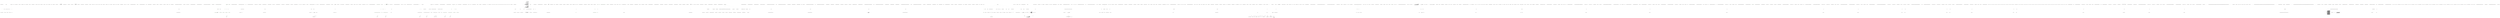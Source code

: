 digraph  {
m0_11 [cluster="Nancy.Testing.BrowserContext.Body(System.IO.Stream, string)", file="BrowserContext.cs", label="Entry Nancy.Testing.BrowserContext.Body(System.IO.Stream, string)", span="70-70"];
m0_12 [cluster="Nancy.Testing.BrowserContext.Body(System.IO.Stream, string)", file="BrowserContext.cs", label="this.Values.Body = body", span="72-72"];
m0_13 [cluster="Nancy.Testing.BrowserContext.Body(System.IO.Stream, string)", file="BrowserContext.cs", label="this.Header(''Content-Type'', contentType ?? ''application/octet-stream'')", span="73-73"];
m0_14 [cluster="Nancy.Testing.BrowserContext.Body(System.IO.Stream, string)", file="BrowserContext.cs", label="Exit Nancy.Testing.BrowserContext.Body(System.IO.Stream, string)", span="70-70"];
m0_23 [cluster="string.Format(string, object, object, object)", file="BrowserContext.cs", label="Entry string.Format(string, object, object, object)", span="0-0"];
m0_7 [cluster="Nancy.Testing.BrowserContext.GetDefaultHeaders()", file="BrowserContext.cs", label="Entry Nancy.Testing.BrowserContext.GetDefaultHeaders()", span="141-141"];
m0_44 [cluster="Nancy.Testing.BrowserContext.GetDefaultHeaders()", file="BrowserContext.cs", label="return defaultHeaders;", span="149-149"];
m0_45 [cluster="Nancy.Testing.BrowserContext.GetDefaultHeaders()", file="BrowserContext.cs", label="Exit Nancy.Testing.BrowserContext.GetDefaultHeaders()", span="141-141"];
m0_31 [cluster="System.Collections.Generic.List<T>.List()", file="BrowserContext.cs", label="Entry System.Collections.Generic.List<T>.List()", span="0-0"];
m0_46 [cluster="System.Collections.Generic.Dictionary<TKey, TValue>.Dictionary()", file="BrowserContext.cs", label="Entry System.Collections.Generic.Dictionary<TKey, TValue>.Dictionary()", span="0-0"];
m0_15 [cluster="Nancy.Testing.BrowserContext.Header(string, string)", file="BrowserContext.cs", label="Entry Nancy.Testing.BrowserContext.Header(string, string)", span="100-100"];
m0_24 [cluster="Nancy.Testing.BrowserContext.Header(string, string)", file="BrowserContext.cs", label="!this.Values.Headers.ContainsKey(name)", span="102-102"];
m0_25 [cluster="Nancy.Testing.BrowserContext.Header(string, string)", file="BrowserContext.cs", label="this.Values.Headers.Add(name, new List<string>())", span="104-104"];
m0_26 [cluster="Nancy.Testing.BrowserContext.Header(string, string)", file="BrowserContext.cs", label="var values = (List<string>)this.Values.Headers[name]", span="107-107"];
m0_27 [cluster="Nancy.Testing.BrowserContext.Header(string, string)", file="BrowserContext.cs", label="values.Add(value)", span="108-108"];
m0_28 [cluster="Nancy.Testing.BrowserContext.Header(string, string)", file="BrowserContext.cs", label="this.Values.Headers[name] = values", span="110-110"];
m0_29 [cluster="Nancy.Testing.BrowserContext.Header(string, string)", file="BrowserContext.cs", label="Exit Nancy.Testing.BrowserContext.Header(string, string)", span="100-100"];
m0_33 [cluster="System.Collections.Generic.List<T>.Add(T)", file="BrowserContext.cs", label="Entry System.Collections.Generic.List<T>.Add(T)", span="0-0"];
m0_21 [cluster="string.IsNullOrEmpty(string)", file="BrowserContext.cs", label="Entry string.IsNullOrEmpty(string)", span="0-0"];
m0_37 [cluster="Nancy.Testing.BrowserContext.HttpsRequest()", file="BrowserContext.cs", label="Entry Nancy.Testing.BrowserContext.HttpsRequest()", span="124-124"];
m0_38 [cluster="Nancy.Testing.BrowserContext.HttpsRequest()", file="BrowserContext.cs", label="this.Values.Protocol = ''https''", span="126-126"];
m0_39 [cluster="Nancy.Testing.BrowserContext.HttpsRequest()", file="BrowserContext.cs", label="Exit Nancy.Testing.BrowserContext.HttpsRequest()", span="124-124"];
m0_16 [cluster="Nancy.Testing.BrowserContext.FormValue(string, string)", file="BrowserContext.cs", label="Entry Nancy.Testing.BrowserContext.FormValue(string, string)", span="81-81"];
m0_17 [cluster="Nancy.Testing.BrowserContext.FormValue(string, string)", file="BrowserContext.cs", label="!String.IsNullOrEmpty(this.Values.BodyString)", span="83-83"];
m0_19 [cluster="Nancy.Testing.BrowserContext.FormValue(string, string)", file="BrowserContext.cs", label="this.Values.FormValues += String.Format(\r\n                ''{0}{1}={2}'',\r\n                this.Values.FormValues.Length == 0 ? String.Empty : ''&'',\r\n                key,\r\n                value)", span="88-92"];
m0_18 [cluster="Nancy.Testing.BrowserContext.FormValue(string, string)", file="BrowserContext.cs", label="throw new InvalidOperationException(''Form value cannot be set as well as body string'');", span="85-85"];
m0_20 [cluster="Nancy.Testing.BrowserContext.FormValue(string, string)", file="BrowserContext.cs", label="Exit Nancy.Testing.BrowserContext.FormValue(string, string)", span="81-81"];
m0_40 [cluster="Nancy.Testing.BrowserContext.Query(string, string)", file="BrowserContext.cs", label="Entry Nancy.Testing.BrowserContext.Query(string, string)", span="132-132"];
m0_41 [cluster="Nancy.Testing.BrowserContext.Query(string, string)", file="BrowserContext.cs", label="this.Values.QueryString += String.Format(\r\n                ''{0}{1}={2}'',\r\n                this.Values.QueryString.Length == 0 ? ''?'' : ''&'', \r\n                key,\r\n                value)", span="134-138"];
m0_42 [cluster="Nancy.Testing.BrowserContext.Query(string, string)", file="BrowserContext.cs", label="Exit Nancy.Testing.BrowserContext.Query(string, string)", span="132-132"];
m0_30 [cluster="System.Collections.Generic.IDictionary<TKey, TValue>.ContainsKey(TKey)", file="BrowserContext.cs", label="Entry System.Collections.Generic.IDictionary<TKey, TValue>.ContainsKey(TKey)", span="0-0"];
m0_32 [cluster="System.Collections.Generic.IDictionary<TKey, TValue>.Add(TKey, TValue)", file="BrowserContext.cs", label="Entry System.Collections.Generic.IDictionary<TKey, TValue>.Add(TKey, TValue)", span="0-0"];
m0_0 [cluster="Nancy.Testing.BrowserContext.BrowserContext()", file="BrowserContext.cs", label="Entry Nancy.Testing.BrowserContext.BrowserContext()", span="14-14"];
m0_1 [cluster="Nancy.Testing.BrowserContext.BrowserContext()", file="BrowserContext.cs", label="this.Values.Headers = GetDefaultHeaders()", span="16-16"];
m0_2 [cluster="Nancy.Testing.BrowserContext.BrowserContext()", file="BrowserContext.cs", label="this.Values.Protocol = ''http''", span="17-17"];
m0_3 [cluster="Nancy.Testing.BrowserContext.BrowserContext()", file="BrowserContext.cs", label="this.Values.QueryString = String.Empty", span="18-18"];
m0_4 [cluster="Nancy.Testing.BrowserContext.BrowserContext()", file="BrowserContext.cs", label="this.Values.BodyString = String.Empty", span="19-19"];
m0_5 [cluster="Nancy.Testing.BrowserContext.BrowserContext()", file="BrowserContext.cs", label="this.Values.FormValues = String.Empty", span="20-20"];
m0_6 [cluster="Nancy.Testing.BrowserContext.BrowserContext()", file="BrowserContext.cs", label="Exit Nancy.Testing.BrowserContext.BrowserContext()", span="14-14"];
m0_34 [cluster="Nancy.Testing.BrowserContext.HttpRequest()", file="BrowserContext.cs", label="Entry Nancy.Testing.BrowserContext.HttpRequest()", span="116-116"];
m0_35 [cluster="Nancy.Testing.BrowserContext.HttpRequest()", file="BrowserContext.cs", label="this.Values.Protocol = ''http''", span="118-118"];
m0_36 [cluster="Nancy.Testing.BrowserContext.HttpRequest()", file="BrowserContext.cs", label="Exit Nancy.Testing.BrowserContext.HttpRequest()", span="116-116"];
m0_8 [cluster="Nancy.Testing.BrowserContext.Body(string)", file="BrowserContext.cs", label="Entry Nancy.Testing.BrowserContext.Body(string)", span="60-60"];
m0_9 [cluster="Nancy.Testing.BrowserContext.Body(string)", file="BrowserContext.cs", label="this.Values.BodyString = body", span="62-62"];
m0_10 [cluster="Nancy.Testing.BrowserContext.Body(string)", file="BrowserContext.cs", label="Exit Nancy.Testing.BrowserContext.Body(string)", span="60-60"];
m0_22 [cluster="System.InvalidOperationException.InvalidOperationException(string)", file="BrowserContext.cs", label="Entry System.InvalidOperationException.InvalidOperationException(string)", span="0-0"];
m0_47 [file="BrowserContext.cs", label="Nancy.Testing.BrowserContext", span=""];
m1_44 [cluster="System.Collections.Generic.List<T>.List()", file="BrowserContextExtensions.cs", label="Entry System.Collections.Generic.List<T>.List()", span="0-0"];
m1_75 [cluster="Unk.Any", file="BrowserContextExtensions.cs", label="Entry Unk.Any", span=""];
m1_25 [cluster="string.Format(string, object, object)", file="BrowserContextExtensions.cs", label="Entry string.Format(string, object, object)", span="0-0"];
m1_60 [cluster="Nancy.Testing.BrowserContextExtensions.Accept(Nancy.Testing.BrowserContext, Nancy.Responses.Negotiation.MediaRange)", file="BrowserContextExtensions.cs", label="Entry Nancy.Testing.BrowserContextExtensions.Accept(Nancy.Testing.BrowserContext, Nancy.Responses.Negotiation.MediaRange)", span="150-150"];
m1_61 [cluster="Nancy.Testing.BrowserContextExtensions.Accept(Nancy.Testing.BrowserContext, Nancy.Responses.Negotiation.MediaRange)", color=green, community=0, file="BrowserContextExtensions.cs", label="browserContext.Accept(mediaRange, 1.0m)", prediction=0, span="152-152"];
m1_62 [cluster="Nancy.Testing.BrowserContextExtensions.Accept(Nancy.Testing.BrowserContext, Nancy.Responses.Negotiation.MediaRange)", file="BrowserContextExtensions.cs", label="Exit Nancy.Testing.BrowserContextExtensions.Accept(Nancy.Testing.BrowserContext, Nancy.Responses.Negotiation.MediaRange)", span="150-150"];
m1_82 [cluster="string.Equals(string)", file="BrowserContextExtensions.cs", label="Entry string.Equals(string)", span="0-0"];
m1_63 [cluster="Nancy.Testing.BrowserContext.Accept(Nancy.Responses.Negotiation.MediaRange, decimal)", file="BrowserContextExtensions.cs", label="Entry Nancy.Testing.BrowserContext.Accept(Nancy.Responses.Negotiation.MediaRange, decimal)", span="155-155"];
m1_76 [cluster="System.Collections.Generic.IDictionary<TKey, TValue>.Remove(TKey)", file="BrowserContextExtensions.cs", label="Entry System.Collections.Generic.IDictionary<TKey, TValue>.Remove(TKey)", span="0-0"];
m1_46 [cluster="Nancy.Helpers.HttpUtility.UrlEncode(string)", file="BrowserContextExtensions.cs", label="Entry Nancy.Helpers.HttpUtility.UrlEncode(string)", span="373-373"];
m1_34 [cluster="System.Collections.Generic.IEnumerable<TSource>.Any<TSource>()", file="BrowserContextExtensions.cs", label="Entry System.Collections.Generic.IEnumerable<TSource>.Any<TSource>()", span="0-0"];
m1_35 [cluster="Nancy.Testing.BrowserContext.Cookie(string, string)", file="BrowserContextExtensions.cs", label="Entry Nancy.Testing.BrowserContext.Cookie(string, string)", span="107-107"];
m1_27 [cluster="System.Convert.ToBase64String(byte[])", file="BrowserContextExtensions.cs", label="Entry System.Convert.ToBase64String(byte[])", span="0-0"];
m1_57 [cluster="System.Guid.ToString()", file="BrowserContextExtensions.cs", label="Entry System.Guid.ToString()", span="0-0"];
m1_16 [cluster="Nancy.Responses.DefaultJsonSerializer.DefaultJsonSerializer()", file="BrowserContextExtensions.cs", label="Entry Nancy.Responses.DefaultJsonSerializer.DefaultJsonSerializer()", span="9-9"];
m1_50 [cluster="Nancy.Testing.BrowserContextExtensions.FormsAuth(Nancy.Testing.BrowserContext, System.Guid, Nancy.Authentication.Forms.FormsAuthenticationConfiguration)", file="BrowserContextExtensions.cs", label="Entry Nancy.Testing.BrowserContextExtensions.FormsAuth(Nancy.Testing.BrowserContext, System.Guid, Nancy.Authentication.Forms.FormsAuthenticationConfiguration)", span="137-137"];
m1_53 [cluster="Nancy.Testing.BrowserContextExtensions.FormsAuth(Nancy.Testing.BrowserContext, System.Guid, Nancy.Authentication.Forms.FormsAuthenticationConfiguration)", file="BrowserContextExtensions.cs", label="var hmacString = Convert.ToBase64String(hmacBytes)", span="143-143"];
m1_55 [cluster="Nancy.Testing.BrowserContextExtensions.FormsAuth(Nancy.Testing.BrowserContext, System.Guid, Nancy.Authentication.Forms.FormsAuthenticationConfiguration)", file="BrowserContextExtensions.cs", label="Cookie(browserContext, FormsAuthentication.FormsAuthenticationCookieName, cookieContents)", span="147-147"];
m1_54 [cluster="Nancy.Testing.BrowserContextExtensions.FormsAuth(Nancy.Testing.BrowserContext, System.Guid, Nancy.Authentication.Forms.FormsAuthenticationConfiguration)", file="BrowserContextExtensions.cs", label="var cookieContents = String.Format(''{1}{0}'', encryptedId, hmacString)", span="145-145"];
m1_52 [cluster="Nancy.Testing.BrowserContextExtensions.FormsAuth(Nancy.Testing.BrowserContext, System.Guid, Nancy.Authentication.Forms.FormsAuthenticationConfiguration)", file="BrowserContextExtensions.cs", label="var hmacBytes = formsAuthenticationConfiguration.CryptographyConfiguration.HmacProvider.GenerateHmac(encryptedId)", span="141-141"];
m1_51 [cluster="Nancy.Testing.BrowserContextExtensions.FormsAuth(Nancy.Testing.BrowserContext, System.Guid, Nancy.Authentication.Forms.FormsAuthenticationConfiguration)", file="BrowserContextExtensions.cs", label="var encryptedId = formsAuthenticationConfiguration.CryptographyConfiguration.EncryptionProvider.Encrypt(userId.ToString())", span="139-139"];
m1_56 [cluster="Nancy.Testing.BrowserContextExtensions.FormsAuth(Nancy.Testing.BrowserContext, System.Guid, Nancy.Authentication.Forms.FormsAuthenticationConfiguration)", file="BrowserContextExtensions.cs", label="Exit Nancy.Testing.BrowserContextExtensions.FormsAuth(Nancy.Testing.BrowserContext, System.Guid, Nancy.Authentication.Forms.FormsAuthenticationConfiguration)", span="137-137"];
m1_58 [cluster="Nancy.Cryptography.IEncryptionProvider.Encrypt(string)", file="BrowserContextExtensions.cs", label="Entry Nancy.Cryptography.IEncryptionProvider.Encrypt(string)", span="12-12"];
m1_64 [cluster="Nancy.Testing.BrowserContextExtensions.Accept(Nancy.Testing.BrowserContext, Nancy.Responses.Negotiation.MediaRange, decimal)", file="BrowserContextExtensions.cs", label="Entry Nancy.Testing.BrowserContextExtensions.Accept(Nancy.Testing.BrowserContext, Nancy.Responses.Negotiation.MediaRange, decimal)", span="155-155"];
m1_65 [cluster="Nancy.Testing.BrowserContextExtensions.Accept(Nancy.Testing.BrowserContext, Nancy.Responses.Negotiation.MediaRange, decimal)", color=green, community=0, file="BrowserContextExtensions.cs", label="var contextValues =\r\n                (IBrowserContextValues)browserContext", prediction=1, span="157-158"];
m1_66 [cluster="Nancy.Testing.BrowserContextExtensions.Accept(Nancy.Testing.BrowserContext, Nancy.Responses.Negotiation.MediaRange, decimal)", color=green, community=0, file="BrowserContextExtensions.cs", label="contextValues.Headers.ContainsKey(''accept'')", prediction=2, span="160-160"];
m1_67 [cluster="Nancy.Testing.BrowserContextExtensions.Accept(Nancy.Testing.BrowserContext, Nancy.Responses.Negotiation.MediaRange, decimal)", color=green, community=0, file="BrowserContextExtensions.cs", label="contextValues.Headers[''accept''].Count().Equals(1)", prediction=1, span="162-162"];
m1_68 [cluster="Nancy.Testing.BrowserContextExtensions.Accept(Nancy.Testing.BrowserContext, Nancy.Responses.Negotiation.MediaRange, decimal)", color=green, community=0, file="BrowserContextExtensions.cs", label="contextValues.Headers[''accept''].Any(x => x.Equals(''*/*''))", prediction=1, span="164-164"];
m1_69 [cluster="Nancy.Testing.BrowserContextExtensions.Accept(Nancy.Testing.BrowserContext, Nancy.Responses.Negotiation.MediaRange, decimal)", color=green, community=0, file="BrowserContextExtensions.cs", label="contextValues.Headers.Remove(''accept'')", prediction=1, span="166-166"];
m1_70 [cluster="Nancy.Testing.BrowserContextExtensions.Accept(Nancy.Testing.BrowserContext, Nancy.Responses.Negotiation.MediaRange, decimal)", color=green, community=0, file="BrowserContextExtensions.cs", label="var mediaTypeWithQuality =\r\n                string.Concat(mediaRange, '';q='', Convert.ToString(quality, CultureInfo.InvariantCulture))", prediction=6, span="171-172"];
m1_71 [cluster="Nancy.Testing.BrowserContextExtensions.Accept(Nancy.Testing.BrowserContext, Nancy.Responses.Negotiation.MediaRange, decimal)", color=green, community=0, file="BrowserContextExtensions.cs", label="browserContext.Header(''accept'', mediaTypeWithQuality)", prediction=6, span="174-174"];
m1_72 [cluster="Nancy.Testing.BrowserContextExtensions.Accept(Nancy.Testing.BrowserContext, Nancy.Responses.Negotiation.MediaRange, decimal)", file="BrowserContextExtensions.cs", label="Exit Nancy.Testing.BrowserContextExtensions.Accept(Nancy.Testing.BrowserContext, Nancy.Responses.Negotiation.MediaRange, decimal)", span="155-155"];
m1_28 [cluster="Nancy.Testing.BrowserContextExtensions.Cookie(Nancy.Testing.BrowserContext, System.Collections.Generic.IDictionary<string, string>)", file="BrowserContextExtensions.cs", label="Entry Nancy.Testing.BrowserContextExtensions.Cookie(Nancy.Testing.BrowserContext, System.Collections.Generic.IDictionary<string, string>)", span="88-88"];
m1_32 [cluster="Nancy.Testing.BrowserContextExtensions.Cookie(Nancy.Testing.BrowserContext, System.Collections.Generic.IDictionary<string, string>)", file="BrowserContextExtensions.cs", label="browserContext.Cookie(cookie.Key, cookie.Value)", span="97-97"];
m1_31 [cluster="Nancy.Testing.BrowserContextExtensions.Cookie(Nancy.Testing.BrowserContext, System.Collections.Generic.IDictionary<string, string>)", file="BrowserContextExtensions.cs", label=cookies, span="95-95"];
m1_29 [cluster="Nancy.Testing.BrowserContextExtensions.Cookie(Nancy.Testing.BrowserContext, System.Collections.Generic.IDictionary<string, string>)", file="BrowserContextExtensions.cs", label="!cookies.Any()", span="90-90"];
m1_30 [cluster="Nancy.Testing.BrowserContextExtensions.Cookie(Nancy.Testing.BrowserContext, System.Collections.Generic.IDictionary<string, string>)", file="BrowserContextExtensions.cs", label="return;", span="92-92"];
m1_33 [cluster="Nancy.Testing.BrowserContextExtensions.Cookie(Nancy.Testing.BrowserContext, System.Collections.Generic.IDictionary<string, string>)", file="BrowserContextExtensions.cs", label="Exit Nancy.Testing.BrowserContextExtensions.Cookie(Nancy.Testing.BrowserContext, System.Collections.Generic.IDictionary<string, string>)", span="88-88"];
m1_18 [cluster="Nancy.ISerializer.Serialize<TModel>(string, TModel, System.IO.Stream)", file="BrowserContextExtensions.cs", label="Entry Nancy.ISerializer.Serialize<TModel>(string, TModel, System.IO.Stream)", span="27-27"];
m1_59 [cluster="Nancy.Cryptography.IHmacProvider.GenerateHmac(string)", file="BrowserContextExtensions.cs", label="Entry Nancy.Cryptography.IHmacProvider.GenerateHmac(string)", span="17-17"];
m1_20 [cluster="Nancy.Testing.BrowserContextExtensions.BasicAuth(Nancy.Testing.BrowserContext, string, string)", file="BrowserContextExtensions.cs", label="Entry Nancy.Testing.BrowserContextExtensions.BasicAuth(Nancy.Testing.BrowserContext, string, string)", span="74-74"];
m1_23 [cluster="Nancy.Testing.BrowserContextExtensions.BasicAuth(Nancy.Testing.BrowserContext, string, string)", file="BrowserContextExtensions.cs", label="browserContext.Header(''Authorization'', ''Basic '' + encodedCredentials)", span="80-80"];
m1_22 [cluster="Nancy.Testing.BrowserContextExtensions.BasicAuth(Nancy.Testing.BrowserContext, string, string)", file="BrowserContextExtensions.cs", label="var encodedCredentials = Convert.ToBase64String(Encoding.UTF8.GetBytes(credentials))", span="78-78"];
m1_21 [cluster="Nancy.Testing.BrowserContextExtensions.BasicAuth(Nancy.Testing.BrowserContext, string, string)", file="BrowserContextExtensions.cs", label="var credentials = string.Format(''{0}:{1}'', username, password)", span="76-76"];
m1_24 [cluster="Nancy.Testing.BrowserContextExtensions.BasicAuth(Nancy.Testing.BrowserContext, string, string)", file="BrowserContextExtensions.cs", label="Exit Nancy.Testing.BrowserContextExtensions.BasicAuth(Nancy.Testing.BrowserContext, string, string)", span="74-74"];
m1_43 [cluster="System.Collections.Generic.IDictionary<TKey, TValue>.ContainsKey(TKey)", file="BrowserContextExtensions.cs", label="Entry System.Collections.Generic.IDictionary<TKey, TValue>.ContainsKey(TKey)", span="0-0"];
m1_47 [cluster="Nancy.Testing.BrowserContextExtensions.AjaxRequest(Nancy.Testing.BrowserContext)", file="BrowserContextExtensions.cs", label="Entry Nancy.Testing.BrowserContextExtensions.AjaxRequest(Nancy.Testing.BrowserContext)", span="126-126"];
m1_48 [cluster="Nancy.Testing.BrowserContextExtensions.AjaxRequest(Nancy.Testing.BrowserContext)", file="BrowserContextExtensions.cs", label="browserContext.Header(''X-Requested-With'', ''XMLHttpRequest'')", span="128-128"];
m1_49 [cluster="Nancy.Testing.BrowserContextExtensions.AjaxRequest(Nancy.Testing.BrowserContext)", file="BrowserContextExtensions.cs", label="Exit Nancy.Testing.BrowserContextExtensions.AjaxRequest(Nancy.Testing.BrowserContext)", span="126-126"];
m1_79 [cluster="lambda expression", file="BrowserContextExtensions.cs", label="Entry lambda expression", span="164-164"];
m1_80 [cluster="lambda expression", color=green, community=0, file="BrowserContextExtensions.cs", label="x.Equals(''*/*'')", prediction=8, span="164-164"];
m1_81 [cluster="lambda expression", file="BrowserContextExtensions.cs", label="Exit lambda expression", span="164-164"];
m1_74 [cluster="int.Equals(int)", file="BrowserContextExtensions.cs", label="Entry int.Equals(int)", span="0-0"];
m1_73 [cluster="System.Collections.Generic.IEnumerable<TSource>.Count<TSource>()", file="BrowserContextExtensions.cs", label="Entry System.Collections.Generic.IEnumerable<TSource>.Count<TSource>()", span="0-0"];
m1_17 [cluster="System.IO.MemoryStream.MemoryStream()", file="BrowserContextExtensions.cs", label="Entry System.IO.MemoryStream.MemoryStream()", span="0-0"];
m1_8 [cluster="Nancy.Testing.BrowserContextExtensions.JsonBody<TModel>(Nancy.Testing.BrowserContext, TModel, Nancy.ISerializer)", file="BrowserContextExtensions.cs", label="Entry Nancy.Testing.BrowserContextExtensions.JsonBody<TModel>(Nancy.Testing.BrowserContext, TModel, Nancy.ISerializer)", span="52-52"];
m1_14 [cluster="Nancy.Testing.BrowserContextExtensions.JsonBody<TModel>(Nancy.Testing.BrowserContext, TModel, Nancy.ISerializer)", file="BrowserContextExtensions.cs", label="browserContext.Header(''Content-Type'', ''application/json'')", span="65-65"];
m1_13 [cluster="Nancy.Testing.BrowserContextExtensions.JsonBody<TModel>(Nancy.Testing.BrowserContext, TModel, Nancy.ISerializer)", file="BrowserContextExtensions.cs", label="serializer.Serialize(''application/json'', model, contextValues.Body)", span="64-64"];
m1_9 [cluster="Nancy.Testing.BrowserContextExtensions.JsonBody<TModel>(Nancy.Testing.BrowserContext, TModel, Nancy.ISerializer)", file="BrowserContextExtensions.cs", label="serializer == null", span="54-54"];
m1_11 [cluster="Nancy.Testing.BrowserContextExtensions.JsonBody<TModel>(Nancy.Testing.BrowserContext, TModel, Nancy.ISerializer)", file="BrowserContextExtensions.cs", label="var contextValues =\r\n                (IBrowserContextValues)browserContext", span="59-60"];
m1_10 [cluster="Nancy.Testing.BrowserContextExtensions.JsonBody<TModel>(Nancy.Testing.BrowserContext, TModel, Nancy.ISerializer)", file="BrowserContextExtensions.cs", label="serializer = new DefaultJsonSerializer()", span="56-56"];
m1_12 [cluster="Nancy.Testing.BrowserContextExtensions.JsonBody<TModel>(Nancy.Testing.BrowserContext, TModel, Nancy.ISerializer)", file="BrowserContextExtensions.cs", label="contextValues.Body = new MemoryStream()", span="62-62"];
m1_15 [cluster="Nancy.Testing.BrowserContextExtensions.JsonBody<TModel>(Nancy.Testing.BrowserContext, TModel, Nancy.ISerializer)", file="BrowserContextExtensions.cs", label="Exit Nancy.Testing.BrowserContextExtensions.JsonBody<TModel>(Nancy.Testing.BrowserContext, TModel, Nancy.ISerializer)", span="52-52"];
m1_36 [cluster="Nancy.Testing.BrowserContextExtensions.Cookie(Nancy.Testing.BrowserContext, string, string)", file="BrowserContextExtensions.cs", label="Entry Nancy.Testing.BrowserContextExtensions.Cookie(Nancy.Testing.BrowserContext, string, string)", span="107-107"];
m1_38 [cluster="Nancy.Testing.BrowserContextExtensions.Cookie(Nancy.Testing.BrowserContext, string, string)", file="BrowserContextExtensions.cs", label="!contextValues.Headers.ContainsKey(''Cookie'')", span="112-112"];
m1_37 [cluster="Nancy.Testing.BrowserContextExtensions.Cookie(Nancy.Testing.BrowserContext, string, string)", file="BrowserContextExtensions.cs", label="var contextValues =\r\n                (IBrowserContextValues)browserContext", span="109-110"];
m1_39 [cluster="Nancy.Testing.BrowserContextExtensions.Cookie(Nancy.Testing.BrowserContext, string, string)", file="BrowserContextExtensions.cs", label="contextValues.Headers.Add(''Cookie'', new List<string> { string.Empty })", span="114-114"];
m1_40 [cluster="Nancy.Testing.BrowserContextExtensions.Cookie(Nancy.Testing.BrowserContext, string, string)", file="BrowserContextExtensions.cs", label="var values = (List<string>)contextValues.Headers[''Cookie'']", span="117-117"];
m1_41 [cluster="Nancy.Testing.BrowserContextExtensions.Cookie(Nancy.Testing.BrowserContext, string, string)", file="BrowserContextExtensions.cs", label="values[0] += string.Format(''{0}={1};'', HttpUtility.UrlEncode(key), HttpUtility.UrlEncode(value))", span="118-118"];
m1_42 [cluster="Nancy.Testing.BrowserContextExtensions.Cookie(Nancy.Testing.BrowserContext, string, string)", file="BrowserContextExtensions.cs", label="Exit Nancy.Testing.BrowserContextExtensions.Cookie(Nancy.Testing.BrowserContext, string, string)", span="107-107"];
m1_19 [cluster="Nancy.Testing.BrowserContext.Header(string, string)", file="BrowserContextExtensions.cs", label="Entry Nancy.Testing.BrowserContext.Header(string, string)", span="100-100"];
m1_26 [cluster="System.Text.Encoding.GetBytes(string)", file="BrowserContextExtensions.cs", label="Entry System.Text.Encoding.GetBytes(string)", span="0-0"];
m1_78 [cluster="string.Concat(string, string, string)", file="BrowserContextExtensions.cs", label="Entry string.Concat(string, string, string)", span="0-0"];
m1_77 [cluster="System.Convert.ToString(decimal, System.IFormatProvider)", file="BrowserContextExtensions.cs", label="Entry System.Convert.ToString(decimal, System.IFormatProvider)", span="0-0"];
m1_45 [cluster="System.Collections.Generic.IDictionary<TKey, TValue>.Add(TKey, TValue)", file="BrowserContextExtensions.cs", label="Entry System.Collections.Generic.IDictionary<TKey, TValue>.Add(TKey, TValue)", span="0-0"];
m3_66 [cluster="int.Equals(int)", file="ConfigurableBootstrapper.cs", label="Entry int.Equals(int)", span="0-0"];
m3_40 [cluster="Unk.Matches", file="ConfigurableBootstrapper.cs", label="Entry Unk.Matches", span=""];
m3_45 [cluster="Nancy.Tests.Unit.ViewEngines.ViewEngineStartupFixture.Should_invoke_initialize_on_engine_with_matching_view_locations_set_on_context()", file="ConfigurableBootstrapper.cs", label="Entry Nancy.Tests.Unit.ViewEngines.ViewEngineStartupFixture.Should_invoke_initialize_on_engine_with_matching_view_locations_set_on_context()", span="52-52"];
m3_49 [cluster="Nancy.Tests.Unit.ViewEngines.ViewEngineStartupFixture.Should_invoke_initialize_on_engine_with_matching_view_locations_set_on_context()", color=green, community=0, file="ConfigurableBootstrapper.cs", label="var startup = new ViewEngineStartup(engines, this.viewLocationCache, this.viewCache)", prediction=9, span="64-64"];
m3_46 [cluster="Nancy.Tests.Unit.ViewEngines.ViewEngineStartupFixture.Should_invoke_initialize_on_engine_with_matching_view_locations_set_on_context()", file="ConfigurableBootstrapper.cs", label="var engines = new[] { A.Fake<IViewEngine>() }", span="55-55"];
m3_48 [cluster="Nancy.Tests.Unit.ViewEngines.ViewEngineStartupFixture.Should_invoke_initialize_on_engine_with_matching_view_locations_set_on_context()", color=green, community=0, file="ConfigurableBootstrapper.cs", label="this.views = new List<ViewLocationResult>\r\n            {\r\n                new ViewLocationResult('''', '''', ''html'', null),\r\n                new ViewLocationResult('''', '''', ''spark'', null),\r\n            }", prediction=10, span="58-62"];
m3_50 [cluster="Nancy.Tests.Unit.ViewEngines.ViewEngineStartupFixture.Should_invoke_initialize_on_engine_with_matching_view_locations_set_on_context()", color=green, community=0, file="ConfigurableBootstrapper.cs", label="startup.Initialize()", prediction=11, span="67-67"];
m3_51 [cluster="Nancy.Tests.Unit.ViewEngines.ViewEngineStartupFixture.Should_invoke_initialize_on_engine_with_matching_view_locations_set_on_context()", color=green, community=0, file="ConfigurableBootstrapper.cs", label="A.CallTo(() => engines[0].Initialize(A<ViewEngineStartupContext>.That.Matches(x => x.ViewLocationResults.Count().Equals(2)))).MustHaveHappened()", prediction=12, span="70-70"];
m3_47 [cluster="Nancy.Tests.Unit.ViewEngines.ViewEngineStartupFixture.Should_invoke_initialize_on_engine_with_matching_view_locations_set_on_context()", file="ConfigurableBootstrapper.cs", label="A.CallTo(() => engines[0].Extensions).Returns(new[] { ''html'', ''spark'' })", span="56-56"];
m3_52 [cluster="Nancy.Tests.Unit.ViewEngines.ViewEngineStartupFixture.Should_invoke_initialize_on_engine_with_matching_view_locations_set_on_context()", file="ConfigurableBootstrapper.cs", label="Exit Nancy.Tests.Unit.ViewEngines.ViewEngineStartupFixture.Should_invoke_initialize_on_engine_with_matching_view_locations_set_on_context()", span="52-52"];
m3_54 [cluster="System.Collections.Generic.List<T>.List()", file="ConfigurableBootstrapper.cs", label="Entry System.Collections.Generic.List<T>.List()", span="0-0"];
m3_5 [cluster="Unk.>", file="ConfigurableBootstrapper.cs", label="Entry Unk.>", span=""];
m3_24 [cluster="Unk.MustHaveHappened", file="ConfigurableBootstrapper.cs", label="Entry Unk.MustHaveHappened", span=""];
m3_55 [cluster="Nancy.ViewEngines.ViewLocationResult.ViewLocationResult(string, string, string, System.Func<System.IO.TextReader>)", file="ConfigurableBootstrapper.cs", label="Entry Nancy.ViewEngines.ViewLocationResult.ViewLocationResult(string, string, string, System.Func<System.IO.TextReader>)", span="17-17"];
m3_31 [cluster="Nancy.Tests.Unit.ViewEngines.ViewEngineStartupFixture.Should_invoke_intialize_on_engine_with_view_cache_set_on_context()", file="ConfigurableBootstrapper.cs", label="Entry Nancy.Tests.Unit.ViewEngines.ViewEngineStartupFixture.Should_invoke_intialize_on_engine_with_view_cache_set_on_context()", span="38-38"];
m3_35 [cluster="Nancy.Tests.Unit.ViewEngines.ViewEngineStartupFixture.Should_invoke_intialize_on_engine_with_view_cache_set_on_context()", file="ConfigurableBootstrapper.cs", label="A.CallTo(() => engines[0].Initialize(A<ViewEngineStartupContext>.That.Matches(x => x.ViewCache.Equals(this.viewCache)))).MustHaveHappened()", span="48-48"];
m3_34 [cluster="Nancy.Tests.Unit.ViewEngines.ViewEngineStartupFixture.Should_invoke_intialize_on_engine_with_view_cache_set_on_context()", file="ConfigurableBootstrapper.cs", label="startup.Initialize()", span="45-45"];
m3_33 [cluster="Nancy.Tests.Unit.ViewEngines.ViewEngineStartupFixture.Should_invoke_intialize_on_engine_with_view_cache_set_on_context()", file="ConfigurableBootstrapper.cs", label="var startup = new ViewEngineStartup(engines, this.viewLocationCache, this.viewCache)", span="42-42"];
m3_32 [cluster="Nancy.Tests.Unit.ViewEngines.ViewEngineStartupFixture.Should_invoke_intialize_on_engine_with_view_cache_set_on_context()", file="ConfigurableBootstrapper.cs", label="var engines = new[] { A.Fake<IViewEngine>() }", span="41-41"];
m3_36 [cluster="Nancy.Tests.Unit.ViewEngines.ViewEngineStartupFixture.Should_invoke_intialize_on_engine_with_view_cache_set_on_context()", file="ConfigurableBootstrapper.cs", label="Exit Nancy.Tests.Unit.ViewEngines.ViewEngineStartupFixture.Should_invoke_intialize_on_engine_with_view_cache_set_on_context()", span="38-38"];
m3_15 [cluster="Nancy.Tests.Unit.ViewEngines.ViewEngineStartupFixture.Should_invoke_initialize_on_each_view_engine()", file="ConfigurableBootstrapper.cs", label="Entry Nancy.Tests.Unit.ViewEngines.ViewEngineStartupFixture.Should_invoke_initialize_on_each_view_engine()", span="23-23"];
m3_19 [cluster="Nancy.Tests.Unit.ViewEngines.ViewEngineStartupFixture.Should_invoke_initialize_on_each_view_engine()", color=green, community=0, file="ConfigurableBootstrapper.cs", label="A.CallTo(() => engines[0].Initialize(A<ViewEngineStartupContext>.Ignored)).MustHaveHappened()", prediction=13, span="33-33"];
m3_16 [cluster="Nancy.Tests.Unit.ViewEngines.ViewEngineStartupFixture.Should_invoke_initialize_on_each_view_engine()", file="ConfigurableBootstrapper.cs", label="var engines = new[] { A.Fake<IViewEngine>(), A.Fake<IViewEngine>() }", span="26-26"];
m3_18 [cluster="Nancy.Tests.Unit.ViewEngines.ViewEngineStartupFixture.Should_invoke_initialize_on_each_view_engine()", file="ConfigurableBootstrapper.cs", label="startup.Initialize()", span="30-30"];
m3_20 [cluster="Nancy.Tests.Unit.ViewEngines.ViewEngineStartupFixture.Should_invoke_initialize_on_each_view_engine()", color=green, community=0, file="ConfigurableBootstrapper.cs", label="A.CallTo(() => engines[1].Initialize(A<ViewEngineStartupContext>.Ignored)).MustHaveHappened()", prediction=13, span="34-34"];
m3_17 [cluster="Nancy.Tests.Unit.ViewEngines.ViewEngineStartupFixture.Should_invoke_initialize_on_each_view_engine()", file="ConfigurableBootstrapper.cs", label="var startup = new ViewEngineStartup(engines, this.viewLocationCache, this.viewCache)", span="27-27"];
m3_21 [cluster="Nancy.Tests.Unit.ViewEngines.ViewEngineStartupFixture.Should_invoke_initialize_on_each_view_engine()", file="ConfigurableBootstrapper.cs", label="Exit Nancy.Tests.Unit.ViewEngines.ViewEngineStartupFixture.Should_invoke_initialize_on_each_view_engine()", span="23-23"];
m3_22 [cluster="ViewEngineStartup.cstr", file="ConfigurableBootstrapper.cs", label="Entry ViewEngineStartup.cstr", span=""];
m3_6 [cluster="Unk.CallTo", file="ConfigurableBootstrapper.cs", label="Entry Unk.CallTo", span=""];
m3_65 [cluster="Unk.Count", file="ConfigurableBootstrapper.cs", label="Entry Unk.Count", span=""];
m3_0 [cluster="Nancy.Tests.Unit.ViewEngines.ViewEngineStartupFixture.ViewEngineStartupFixture()", file="ConfigurableBootstrapper.cs", label="Entry Nancy.Tests.Unit.ViewEngines.ViewEngineStartupFixture.ViewEngineStartupFixture()", span="15-15"];
m3_3 [cluster="Nancy.Tests.Unit.ViewEngines.ViewEngineStartupFixture.ViewEngineStartupFixture()", file="ConfigurableBootstrapper.cs", label="A.CallTo(() => this.viewLocationCache.GetEnumerator()).ReturnsLazily(() => this.views.GetEnumerator())", span="19-19"];
m3_1 [cluster="Nancy.Tests.Unit.ViewEngines.ViewEngineStartupFixture.ViewEngineStartupFixture()", file="ConfigurableBootstrapper.cs", label="this.viewCache = A.Fake<IViewCache>()", span="17-17"];
m3_2 [cluster="Nancy.Tests.Unit.ViewEngines.ViewEngineStartupFixture.ViewEngineStartupFixture()", file="ConfigurableBootstrapper.cs", label="this.viewLocationCache = A.Fake<IViewLocationCache>()", span="18-18"];
m3_4 [cluster="Nancy.Tests.Unit.ViewEngines.ViewEngineStartupFixture.ViewEngineStartupFixture()", file="ConfigurableBootstrapper.cs", label="Exit Nancy.Tests.Unit.ViewEngines.ViewEngineStartupFixture.ViewEngineStartupFixture()", span="15-15"];
m3_53 [cluster="Unk.Returns", file="ConfigurableBootstrapper.cs", label="Entry Unk.Returns", span=""];
m3_11 [cluster="System.Collections.Generic.IEnumerable<T>.GetEnumerator()", file="ConfigurableBootstrapper.cs", label="Entry System.Collections.Generic.IEnumerable<T>.GetEnumerator()", span="0-0"];
m3_41 [cluster="lambda expression", file="ConfigurableBootstrapper.cs", label="Entry lambda expression", span="48-48"];
m3_25 [cluster="lambda expression", file="ConfigurableBootstrapper.cs", label="Entry lambda expression", span="33-33"];
m3_26 [cluster="lambda expression", color=green, community=0, file="ConfigurableBootstrapper.cs", label="engines[0].Initialize(A<ViewEngineStartupContext>.Ignored)", prediction=13, span="33-33"];
m3_27 [cluster="lambda expression", file="ConfigurableBootstrapper.cs", label="Exit lambda expression", span="33-33"];
m3_28 [cluster="lambda expression", file="ConfigurableBootstrapper.cs", label="Entry lambda expression", span="34-34"];
m3_29 [cluster="lambda expression", color=green, community=0, file="ConfigurableBootstrapper.cs", label="engines[1].Initialize(A<ViewEngineStartupContext>.Ignored)", prediction=13, span="34-34"];
m3_30 [cluster="lambda expression", file="ConfigurableBootstrapper.cs", label="Exit lambda expression", span="34-34"];
m3_59 [cluster="lambda expression", file="ConfigurableBootstrapper.cs", label="Entry lambda expression", span="70-70"];
m3_60 [cluster="lambda expression", color=green, community=0, file="ConfigurableBootstrapper.cs", label="engines[0].Initialize(A<ViewEngineStartupContext>.That.Matches(x => x.ViewLocationResults.Count().Equals(2)))", prediction=12, span="70-70"];
m3_61 [cluster="lambda expression", file="ConfigurableBootstrapper.cs", label="Exit lambda expression", span="70-70"];
m3_62 [cluster="lambda expression", file="ConfigurableBootstrapper.cs", label="Entry lambda expression", span="70-70"];
m3_63 [cluster="lambda expression", color=green, community=0, file="ConfigurableBootstrapper.cs", label="x.ViewLocationResults.Count().Equals(2)", prediction=18, span="70-70"];
m3_64 [cluster="lambda expression", file="ConfigurableBootstrapper.cs", label="Exit lambda expression", span="70-70"];
m3_38 [cluster="lambda expression", file="ConfigurableBootstrapper.cs", label="engines[0].Initialize(A<ViewEngineStartupContext>.That.Matches(x => x.ViewCache.Equals(this.viewCache)))", span="48-48"];
m3_9 [cluster="lambda expression", file="ConfigurableBootstrapper.cs", label="this.viewLocationCache.GetEnumerator()", span="19-19"];
m3_13 [cluster="lambda expression", file="ConfigurableBootstrapper.cs", label="this.views.GetEnumerator()", span="19-19"];
m3_42 [cluster="lambda expression", file="ConfigurableBootstrapper.cs", label="x.ViewCache.Equals(this.viewCache)", span="48-48"];
m3_57 [cluster="lambda expression", file="ConfigurableBootstrapper.cs", label="engines[0].Extensions", span="56-56"];
m3_56 [cluster="lambda expression", file="ConfigurableBootstrapper.cs", label="Entry lambda expression", span="56-56"];
m3_8 [cluster="lambda expression", file="ConfigurableBootstrapper.cs", label="Entry lambda expression", span="19-19"];
m3_12 [cluster="lambda expression", file="ConfigurableBootstrapper.cs", label="Entry lambda expression", span="19-19"];
m3_37 [cluster="lambda expression", file="ConfigurableBootstrapper.cs", label="Entry lambda expression", span="48-48"];
m3_39 [cluster="lambda expression", file="ConfigurableBootstrapper.cs", label="Exit lambda expression", span="48-48"];
m3_10 [cluster="lambda expression", file="ConfigurableBootstrapper.cs", label="Exit lambda expression", span="19-19"];
m3_14 [cluster="lambda expression", file="ConfigurableBootstrapper.cs", label="Exit lambda expression", span="19-19"];
m3_43 [cluster="lambda expression", file="ConfigurableBootstrapper.cs", label="Exit lambda expression", span="48-48"];
m3_58 [cluster="lambda expression", file="ConfigurableBootstrapper.cs", label="Exit lambda expression", span="56-56"];
m3_44 [cluster="Unk.Equals", file="ConfigurableBootstrapper.cs", label="Entry Unk.Equals", span=""];
m3_23 [cluster="Unk.Initialize", file="ConfigurableBootstrapper.cs", label="Entry Unk.Initialize", span=""];
m3_7 [cluster="Unk.ReturnsLazily", file="ConfigurableBootstrapper.cs", label="Entry Unk.ReturnsLazily", span=""];
m3_68 [file="ConfigurableBootstrapper.cs", label=engines, span=""];
m3_67 [file="ConfigurableBootstrapper.cs", label="Nancy.Tests.Unit.ViewEngines.ViewEngineStartupFixture", span=""];
m3_70 [file="ConfigurableBootstrapper.cs", label=engines, span=""];
m3_69 [file="ConfigurableBootstrapper.cs", label=engines, span=""];
m4_27 [cluster="System.Collections.Generic.ICollection<T>.Add(T)", file="ConfigurableBootstrapperFixture.cs", label="Entry System.Collections.Generic.ICollection<T>.Add(T)", span="0-0"];
m4_0 [cluster="Nancy.Security.Csrf.Enable(Nancy.Bootstrapper.IPipelines)", file="ConfigurableBootstrapperFixture.cs", label="Entry Nancy.Security.Csrf.Enable(Nancy.Bootstrapper.IPipelines)", span="19-19"];
m4_1 [cluster="Nancy.Security.Csrf.Enable(Nancy.Bootstrapper.IPipelines)", file="ConfigurableBootstrapperFixture.cs", label="var postHook = new PipelineItem<Action<NancyContext>>(\r\n                CsrfHookName,\r\n                context =>\r\n                {\r\n                    if (context.Response == null || context.Response.Cookies == null)\r\n                    {\r\n                        return;\r\n                    }\r\n\r\n                    if (context.Items.ContainsKey(CsrfToken.DEFAULT_CSRF_KEY))\r\n                    {\r\n                        context.Response.Cookies.Add(new NancyCookie(CsrfToken.DEFAULT_CSRF_KEY,\r\n                                                                     (string)context.Items[CsrfToken.DEFAULT_CSRF_KEY],\r\n                                                                     true));\r\n                        return;\r\n                    }\r\n\r\n                    if (context.Request.Cookies.ContainsKey(CsrfToken.DEFAULT_CSRF_KEY))\r\n                    {\r\n                        var decodedValue = HttpUtility.UrlDecode(context.Request.Cookies[CsrfToken.DEFAULT_CSRF_KEY]);\r\n                        var cookieToken = CsrfApplicationStartup.ObjectSerializer.Deserialize(decodedValue) as CsrfToken;\r\n\r\n                        if (CsrfApplicationStartup.TokenValidator.CookieTokenStillValid(cookieToken))\r\n                        {\r\n                            context.Items[CsrfToken.DEFAULT_CSRF_KEY] = decodedValue;\r\n                            return;\r\n                        }\r\n                    }\r\n\r\n                    var token = new CsrfToken\r\n                    {\r\n                        CreatedDate = DateTime.Now,\r\n                    };\r\n                    token.CreateRandomBytes();\r\n                    token.CreateHmac(CsrfApplicationStartup.CryptographyConfiguration.HmacProvider);\r\n                    var tokenString = CsrfApplicationStartup.ObjectSerializer.Serialize(token);\r\n\r\n                    context.Items[CsrfToken.DEFAULT_CSRF_KEY] = tokenString;\r\n                    context.Response.Cookies.Add(new NancyCookie(CsrfToken.DEFAULT_CSRF_KEY, tokenString, true));\r\n                })", span="21-60"];
m4_2 [cluster="Nancy.Security.Csrf.Enable(Nancy.Bootstrapper.IPipelines)", file="ConfigurableBootstrapperFixture.cs", label="pipelines.AfterRequest.AddItemToEndOfPipeline(postHook)", span="62-62"];
m4_58 [cluster="Nancy.Security.ICsrfTokenValidator.Validate(Nancy.Security.CsrfToken, Nancy.Security.CsrfToken, System.TimeSpan?)", file="ConfigurableBootstrapperFixture.cs", label="Entry Nancy.Security.ICsrfTokenValidator.Validate(Nancy.Security.CsrfToken, Nancy.Security.CsrfToken, System.TimeSpan?)", span="16-16"];
m4_39 [cluster="Nancy.Security.Csrf.CreateNewCsrfToken(Nancy.INancyModule)", file="ConfigurableBootstrapperFixture.cs", label="Entry Nancy.Security.Csrf.CreateNewCsrfToken(Nancy.INancyModule)", span="80-80"];
m4_40 [cluster="Nancy.Security.Csrf.CreateNewCsrfToken(Nancy.INancyModule)", file="ConfigurableBootstrapperFixture.cs", label="var token = new CsrfToken\r\n            {\r\n                CreatedDate = DateTime.Now,\r\n            }", span="82-85"];
m4_43 [cluster="Nancy.Security.Csrf.CreateNewCsrfToken(Nancy.INancyModule)", file="ConfigurableBootstrapperFixture.cs", label="var tokenString = CsrfApplicationStartup.ObjectSerializer.Serialize(token)", span="89-89"];
m4_41 [cluster="Nancy.Security.Csrf.CreateNewCsrfToken(Nancy.INancyModule)", file="ConfigurableBootstrapperFixture.cs", label="token.CreateRandomBytes()", span="86-86"];
m4_42 [cluster="Nancy.Security.Csrf.CreateNewCsrfToken(Nancy.INancyModule)", file="ConfigurableBootstrapperFixture.cs", label="token.CreateHmac(CsrfApplicationStartup.CryptographyConfiguration.HmacProvider)", span="87-87"];
m4_44 [cluster="Nancy.Security.Csrf.CreateNewCsrfToken(Nancy.INancyModule)", file="ConfigurableBootstrapperFixture.cs", label="module.Context.Items[CsrfToken.DEFAULT_CSRF_KEY] = tokenString", span="91-91"];
m4_45 [cluster="Nancy.Security.Csrf.CreateNewCsrfToken(Nancy.INancyModule)", file="ConfigurableBootstrapperFixture.cs", label="Exit Nancy.Security.Csrf.CreateNewCsrfToken(Nancy.INancyModule)", span="80-80"];
m4_3 [cluster="Nancy.Security.Csrf.Enable(Nancy.Bootstrapper.IPipelines)", file="ConfigurableBootstrapperFixture.cs", label="Exit Nancy.Security.Csrf.Enable(Nancy.Bootstrapper.IPipelines)", span="19-19"];
m4_26 [cluster="Nancy.Cookies.NancyCookie.NancyCookie(string, string, bool)", file="ConfigurableBootstrapperFixture.cs", label="Entry Nancy.Cookies.NancyCookie.NancyCookie(string, string, bool)", span="15-15"];
m4_34 [cluster="Nancy.IObjectSerializer.Serialize(object)", file="ConfigurableBootstrapperFixture.cs", label="Entry Nancy.IObjectSerializer.Serialize(object)", span="12-12"];
m4_57 [cluster="Nancy.Security.Csrf.GetFormToken(Nancy.Request)", file="ConfigurableBootstrapperFixture.cs", label="Entry Nancy.Security.Csrf.GetFormToken(Nancy.Request)", span="121-121"];
m4_64 [cluster="Nancy.Security.Csrf.GetFormToken(Nancy.Request)", color=green, community=0, file="ConfigurableBootstrapperFixture.cs", label="return formToken;", prediction=19, span="131-131"];
m4_60 [cluster="Nancy.Security.Csrf.GetFormToken(Nancy.Request)", file="ConfigurableBootstrapperFixture.cs", label="CsrfToken formToken = null", span="123-123"];
m4_62 [cluster="Nancy.Security.Csrf.GetFormToken(Nancy.Request)", file="ConfigurableBootstrapperFixture.cs", label="formTokenString != null", span="126-126"];
m4_63 [cluster="Nancy.Security.Csrf.GetFormToken(Nancy.Request)", file="ConfigurableBootstrapperFixture.cs", label="formToken = CsrfApplicationStartup.ObjectSerializer.Deserialize(formTokenString) as CsrfToken", span="128-128"];
m4_61 [cluster="Nancy.Security.Csrf.GetFormToken(Nancy.Request)", file="ConfigurableBootstrapperFixture.cs", label="var formTokenString = request.Form[CsrfToken.DEFAULT_CSRF_KEY].Value", span="125-125"];
m4_65 [cluster="Nancy.Security.Csrf.GetFormToken(Nancy.Request)", file="ConfigurableBootstrapperFixture.cs", label="Exit Nancy.Security.Csrf.GetFormToken(Nancy.Request)", span="121-121"];
m4_28 [cluster="Nancy.Helpers.HttpUtility.UrlDecode(string)", file="ConfigurableBootstrapperFixture.cs", label="Entry Nancy.Helpers.HttpUtility.UrlDecode(string)", span="103-103"];
m4_56 [cluster="Nancy.Security.Csrf.GetCookieToken(Nancy.Request)", file="ConfigurableBootstrapperFixture.cs", label="Entry Nancy.Security.Csrf.GetCookieToken(Nancy.Request)", span="134-134"];
m4_66 [cluster="Nancy.Security.Csrf.GetCookieToken(Nancy.Request)", color=green, community=0, file="ConfigurableBootstrapperFixture.cs", label="CsrfToken cookieToken = null", prediction=20, span="136-136"];
m4_67 [cluster="Nancy.Security.Csrf.GetCookieToken(Nancy.Request)", color=green, community=0, file="ConfigurableBootstrapperFixture.cs", label="string cookieTokenString", prediction=21, span="138-138"];
m4_70 [cluster="Nancy.Security.Csrf.GetCookieToken(Nancy.Request)", color=green, community=0, file="ConfigurableBootstrapperFixture.cs", label="return cookieToken;", prediction=20, span="144-144"];
m4_68 [cluster="Nancy.Security.Csrf.GetCookieToken(Nancy.Request)", color=green, community=0, file="ConfigurableBootstrapperFixture.cs", label="request.Cookies.TryGetValue(CsrfToken.DEFAULT_CSRF_KEY, out cookieTokenString)", prediction=23, span="139-139"];
m4_69 [cluster="Nancy.Security.Csrf.GetCookieToken(Nancy.Request)", color=green, community=0, file="ConfigurableBootstrapperFixture.cs", label="cookieToken = CsrfApplicationStartup.ObjectSerializer.Deserialize(HttpUtility.UrlDecode(cookieTokenString)) as CsrfToken", prediction=24, span="141-141"];
m4_71 [cluster="Nancy.Security.Csrf.GetCookieToken(Nancy.Request)", file="ConfigurableBootstrapperFixture.cs", label="Exit Nancy.Security.Csrf.GetCookieToken(Nancy.Request)", span="134-134"];
m4_46 [cluster="Nancy.Security.Csrf.ValidateCsrfToken(Nancy.INancyModule, System.TimeSpan?)", file="ConfigurableBootstrapperFixture.cs", label="Entry Nancy.Security.Csrf.ValidateCsrfToken(Nancy.INancyModule, System.TimeSpan?)", span="101-101"];
m4_50 [cluster="Nancy.Security.Csrf.ValidateCsrfToken(Nancy.INancyModule, System.TimeSpan?)", file="ConfigurableBootstrapperFixture.cs", label="var cookieToken = GetCookieToken(request)", span="110-110"];
m4_51 [cluster="Nancy.Security.Csrf.ValidateCsrfToken(Nancy.INancyModule, System.TimeSpan?)", file="ConfigurableBootstrapperFixture.cs", label="var formToken = GetFormToken(request)", span="111-111"];
m4_47 [cluster="Nancy.Security.Csrf.ValidateCsrfToken(Nancy.INancyModule, System.TimeSpan?)", file="ConfigurableBootstrapperFixture.cs", label="var request = module.Request", span="103-103"];
m4_48 [cluster="Nancy.Security.Csrf.ValidateCsrfToken(Nancy.INancyModule, System.TimeSpan?)", file="ConfigurableBootstrapperFixture.cs", label="request == null", span="105-105"];
m4_52 [cluster="Nancy.Security.Csrf.ValidateCsrfToken(Nancy.INancyModule, System.TimeSpan?)", file="ConfigurableBootstrapperFixture.cs", label="var result = CsrfApplicationStartup.TokenValidator.Validate(cookieToken, formToken, validityPeriod)", span="113-113"];
m4_49 [cluster="Nancy.Security.Csrf.ValidateCsrfToken(Nancy.INancyModule, System.TimeSpan?)", file="ConfigurableBootstrapperFixture.cs", label="return;", span="107-107"];
m4_53 [cluster="Nancy.Security.Csrf.ValidateCsrfToken(Nancy.INancyModule, System.TimeSpan?)", file="ConfigurableBootstrapperFixture.cs", label="result != CsrfTokenValidationResult.Ok", span="115-115"];
m4_54 [cluster="Nancy.Security.Csrf.ValidateCsrfToken(Nancy.INancyModule, System.TimeSpan?)", file="ConfigurableBootstrapperFixture.cs", label="throw new CsrfValidationException(result);", span="117-117"];
m4_55 [cluster="Nancy.Security.Csrf.ValidateCsrfToken(Nancy.INancyModule, System.TimeSpan?)", file="ConfigurableBootstrapperFixture.cs", label="Exit Nancy.Security.Csrf.ValidateCsrfToken(Nancy.INancyModule, System.TimeSpan?)", span="101-101"];
m4_30 [cluster="Nancy.Security.ICsrfTokenValidator.CookieTokenStillValid(Nancy.Security.CsrfToken)", file="ConfigurableBootstrapperFixture.cs", label="Entry Nancy.Security.ICsrfTokenValidator.CookieTokenStillValid(Nancy.Security.CsrfToken)", span="23-23"];
m4_31 [cluster="Nancy.Security.CsrfToken.CsrfToken()", file="ConfigurableBootstrapperFixture.cs", label="Entry Nancy.Security.CsrfToken.CsrfToken()", span="9-9"];
m4_4 [cluster="Nancy.PipelineItem<TDelegate>.PipelineItem(string, TDelegate)", file="ConfigurableBootstrapperFixture.cs", label="Entry Nancy.PipelineItem<TDelegate>.PipelineItem(string, TDelegate)", span="10-10"];
m4_32 [cluster="Nancy.Security.CsrfToken.CreateRandomBytes()", file="ConfigurableBootstrapperFixture.cs", label="Entry Nancy.Security.CsrfToken.CreateRandomBytes()", span="40-40"];
m4_5 [cluster="Nancy.NamedPipelineBase<TDelegate>.AddItemToEndOfPipeline(Nancy.PipelineItem<TDelegate>, bool)", file="ConfigurableBootstrapperFixture.cs", label="Entry Nancy.NamedPipelineBase<TDelegate>.AddItemToEndOfPipeline(Nancy.PipelineItem<TDelegate>, bool)", span="80-80"];
m4_59 [cluster="Nancy.Security.CsrfValidationException.CsrfValidationException(Nancy.Security.CsrfTokenValidationResult)", file="ConfigurableBootstrapperFixture.cs", label="Entry Nancy.Security.CsrfValidationException.CsrfValidationException(Nancy.Security.CsrfTokenValidationResult)", span="8-8"];
m4_33 [cluster="Nancy.Security.CsrfToken.CreateHmac(Nancy.Cryptography.IHmacProvider)", file="ConfigurableBootstrapperFixture.cs", label="Entry Nancy.Security.CsrfToken.CreateHmac(Nancy.Cryptography.IHmacProvider)", span="31-31"];
m4_25 [cluster="System.Collections.Generic.IDictionary<TKey, TValue>.ContainsKey(TKey)", file="ConfigurableBootstrapperFixture.cs", label="Entry System.Collections.Generic.IDictionary<TKey, TValue>.ContainsKey(TKey)", span="0-0"];
m4_6 [cluster="lambda expression", file="ConfigurableBootstrapperFixture.cs", label="Entry lambda expression", span="23-60"];
m4_13 [cluster="lambda expression", file="ConfigurableBootstrapperFixture.cs", label="var decodedValue = HttpUtility.UrlDecode(context.Request.Cookies[CsrfToken.DEFAULT_CSRF_KEY])", span="40-40"];
m4_14 [cluster="lambda expression", file="ConfigurableBootstrapperFixture.cs", label="var cookieToken = CsrfApplicationStartup.ObjectSerializer.Deserialize(decodedValue) as CsrfToken", span="41-41"];
m4_12 [cluster="lambda expression", file="ConfigurableBootstrapperFixture.cs", label="context.Request.Cookies.ContainsKey(CsrfToken.DEFAULT_CSRF_KEY)", span="38-38"];
m4_16 [cluster="lambda expression", file="ConfigurableBootstrapperFixture.cs", label="context.Items[CsrfToken.DEFAULT_CSRF_KEY] = decodedValue", span="45-45"];
m4_15 [cluster="lambda expression", file="ConfigurableBootstrapperFixture.cs", label="CsrfApplicationStartup.TokenValidator.CookieTokenStillValid(cookieToken)", span="43-43"];
m4_7 [cluster="lambda expression", file="ConfigurableBootstrapperFixture.cs", label="context.Response == null || context.Response.Cookies == null", span="25-25"];
m4_9 [cluster="lambda expression", file="ConfigurableBootstrapperFixture.cs", label="context.Items.ContainsKey(CsrfToken.DEFAULT_CSRF_KEY)", span="30-30"];
m4_10 [cluster="lambda expression", file="ConfigurableBootstrapperFixture.cs", label="context.Response.Cookies.Add(new NancyCookie(CsrfToken.DEFAULT_CSRF_KEY,\r\n                                                                     (string)context.Items[CsrfToken.DEFAULT_CSRF_KEY],\r\n                                                                     true))", span="32-34"];
m4_22 [cluster="lambda expression", file="ConfigurableBootstrapperFixture.cs", label="context.Items[CsrfToken.DEFAULT_CSRF_KEY] = tokenString", span="58-58"];
m4_23 [cluster="lambda expression", file="ConfigurableBootstrapperFixture.cs", label="context.Response.Cookies.Add(new NancyCookie(CsrfToken.DEFAULT_CSRF_KEY, tokenString, true))", span="59-59"];
m4_18 [cluster="lambda expression", file="ConfigurableBootstrapperFixture.cs", label="var token = new CsrfToken\r\n                    {\r\n                        CreatedDate = DateTime.Now,\r\n                    }", span="50-53"];
m4_17 [cluster="lambda expression", file="ConfigurableBootstrapperFixture.cs", label="return;", span="46-46"];
m4_8 [cluster="lambda expression", file="ConfigurableBootstrapperFixture.cs", label="return;", span="27-27"];
m4_11 [cluster="lambda expression", file="ConfigurableBootstrapperFixture.cs", label="return;", span="35-35"];
m4_21 [cluster="lambda expression", file="ConfigurableBootstrapperFixture.cs", label="var tokenString = CsrfApplicationStartup.ObjectSerializer.Serialize(token)", span="56-56"];
m4_19 [cluster="lambda expression", file="ConfigurableBootstrapperFixture.cs", label="token.CreateRandomBytes()", span="54-54"];
m4_20 [cluster="lambda expression", file="ConfigurableBootstrapperFixture.cs", label="token.CreateHmac(CsrfApplicationStartup.CryptographyConfiguration.HmacProvider)", span="55-55"];
m4_24 [cluster="lambda expression", file="ConfigurableBootstrapperFixture.cs", label="Exit lambda expression", span="23-60"];
m4_29 [cluster="Nancy.IObjectSerializer.Deserialize(string)", file="ConfigurableBootstrapperFixture.cs", label="Entry Nancy.IObjectSerializer.Deserialize(string)", span="19-19"];
m4_72 [cluster="System.Collections.Generic.IDictionary<TKey, TValue>.TryGetValue(TKey, out TValue)", file="ConfigurableBootstrapperFixture.cs", label="Entry System.Collections.Generic.IDictionary<TKey, TValue>.TryGetValue(TKey, out TValue)", span="0-0"];
m5_43 [cluster="TinyIoC.TinyIoCContainer.RegisterOptions.AsSingleton()", file="DefaultNancyAspNetBootstrapper.cs", label="Entry TinyIoC.TinyIoCContainer.RegisterOptions.AsSingleton()", span="592-592"];
m5_17 [cluster="Nancy.Bootstrapper.NancyBootstrapperBase<TContainer>.InitializeRequestPipelines(Nancy.NancyContext)", file="DefaultNancyAspNetBootstrapper.cs", label="Entry Nancy.Bootstrapper.NancyBootstrapperBase<TContainer>.InitializeRequestPipelines(Nancy.NancyContext)", span="371-371"];
m5_54 [cluster="TinyIoC.TinyIoCContainer.RegisterOptions.AsPerRequestSingleton()", file="DefaultNancyAspNetBootstrapper.cs", label="Entry TinyIoC.TinyIoCContainer.RegisterOptions.AsPerRequestSingleton()", span="34-34"];
m5_35 [cluster="Nancy.Hosting.Aspnet.DefaultNancyAspNetBootstrapper.RegisterBootstrapperTypes(TinyIoC.TinyIoCContainer)", file="DefaultNancyAspNetBootstrapper.cs", label="Entry Nancy.Hosting.Aspnet.DefaultNancyAspNetBootstrapper.RegisterBootstrapperTypes(TinyIoC.TinyIoCContainer)", span="107-107"];
m5_36 [cluster="Nancy.Hosting.Aspnet.DefaultNancyAspNetBootstrapper.RegisterBootstrapperTypes(TinyIoC.TinyIoCContainer)", file="DefaultNancyAspNetBootstrapper.cs", label="applicationContainer.Register<INancyModuleCatalog>(this)", span="109-109"];
m5_37 [cluster="Nancy.Hosting.Aspnet.DefaultNancyAspNetBootstrapper.RegisterBootstrapperTypes(TinyIoC.TinyIoCContainer)", file="DefaultNancyAspNetBootstrapper.cs", label="Exit Nancy.Hosting.Aspnet.DefaultNancyAspNetBootstrapper.RegisterBootstrapperTypes(TinyIoC.TinyIoCContainer)", span="107-107"];
m5_48 [cluster="TinyIoC.TinyIoCContainer.RegisterMultiple(System.Type, System.Collections.Generic.IEnumerable<System.Type>)", file="DefaultNancyAspNetBootstrapper.cs", label="Entry TinyIoC.TinyIoCContainer.RegisterMultiple(System.Type, System.Collections.Generic.IEnumerable<System.Type>)", span="1149-1149"];
m5_49 [cluster="Nancy.Hosting.Aspnet.DefaultNancyAspNetBootstrapper.RegisterModules(TinyIoC.TinyIoCContainer, System.Collections.Generic.IEnumerable<Nancy.Bootstrapper.ModuleRegistration>)", file="DefaultNancyAspNetBootstrapper.cs", label="Entry Nancy.Hosting.Aspnet.DefaultNancyAspNetBootstrapper.RegisterModules(TinyIoC.TinyIoCContainer, System.Collections.Generic.IEnumerable<Nancy.Bootstrapper.ModuleRegistration>)", span="144-144"];
m5_50 [cluster="Nancy.Hosting.Aspnet.DefaultNancyAspNetBootstrapper.RegisterModules(TinyIoC.TinyIoCContainer, System.Collections.Generic.IEnumerable<Nancy.Bootstrapper.ModuleRegistration>)", file="DefaultNancyAspNetBootstrapper.cs", label=moduleRegistrationTypes, span="146-146"];
m5_51 [cluster="Nancy.Hosting.Aspnet.DefaultNancyAspNetBootstrapper.RegisterModules(TinyIoC.TinyIoCContainer, System.Collections.Generic.IEnumerable<Nancy.Bootstrapper.ModuleRegistration>)", file="DefaultNancyAspNetBootstrapper.cs", label="container.Register(typeof(NancyModule), registrationType.ModuleType, registrationType.ModuleKey).AsPerRequestSingleton()", span="148-148"];
m5_52 [cluster="Nancy.Hosting.Aspnet.DefaultNancyAspNetBootstrapper.RegisterModules(TinyIoC.TinyIoCContainer, System.Collections.Generic.IEnumerable<Nancy.Bootstrapper.ModuleRegistration>)", file="DefaultNancyAspNetBootstrapper.cs", label="Exit Nancy.Hosting.Aspnet.DefaultNancyAspNetBootstrapper.RegisterModules(TinyIoC.TinyIoCContainer, System.Collections.Generic.IEnumerable<Nancy.Bootstrapper.ModuleRegistration>)", span="144-144"];
m5_26 [cluster="Nancy.Hosting.Aspnet.DefaultNancyAspNetBootstrapper.GetEngineInternal()", file="DefaultNancyAspNetBootstrapper.cs", label="Exit Nancy.Hosting.Aspnet.DefaultNancyAspNetBootstrapper.GetEngineInternal()", span="78-78"];
m5_0 [cluster="Nancy.Hosting.Aspnet.DefaultNancyAspNetBootstrapper.GetApplicationStartupTasks()", file="DefaultNancyAspNetBootstrapper.cs", label="Entry Nancy.Hosting.Aspnet.DefaultNancyAspNetBootstrapper.GetApplicationStartupTasks()", span="18-18"];
m5_1 [cluster="Nancy.Hosting.Aspnet.DefaultNancyAspNetBootstrapper.GetApplicationStartupTasks()", color=green, community=0, file="DefaultNancyAspNetBootstrapper.cs", label="return this.ApplicationContainer.ResolveAll<IApplicationStartup>(false);", prediction=25, span="20-20"];
m5_2 [cluster="Nancy.Hosting.Aspnet.DefaultNancyAspNetBootstrapper.GetApplicationStartupTasks()", file="DefaultNancyAspNetBootstrapper.cs", label="Exit Nancy.Hosting.Aspnet.DefaultNancyAspNetBootstrapper.GetApplicationStartupTasks()", span="18-18"];
m5_23 [cluster="Nancy.Hosting.Aspnet.DefaultNancyAspNetBootstrapper.ConfigureApplicationContainer(Nancy.TinyIoc.TinyIoCContainer)", file="DefaultNancyAspNetBootstrapper.cs", label="container.AutoRegister()", span="80-80"];
m5_34 [cluster="TinyIoC.TinyIoCContainer.TinyIoCContainer()", file="DefaultNancyAspNetBootstrapper.cs", label="Entry TinyIoC.TinyIoCContainer.TinyIoCContainer()", span="2748-2748"];
m5_38 [cluster="Nancy.Hosting.Aspnet.DefaultNancyAspNetBootstrapper.RegisterTypes(TinyIoC.TinyIoCContainer, System.Collections.Generic.IEnumerable<Nancy.Bootstrapper.TypeRegistration>)", file="DefaultNancyAspNetBootstrapper.cs", label="Entry Nancy.Hosting.Aspnet.DefaultNancyAspNetBootstrapper.RegisterTypes(TinyIoC.TinyIoCContainer, System.Collections.Generic.IEnumerable<Nancy.Bootstrapper.TypeRegistration>)", span="117-117"];
m5_39 [cluster="Nancy.Hosting.Aspnet.DefaultNancyAspNetBootstrapper.RegisterTypes(TinyIoC.TinyIoCContainer, System.Collections.Generic.IEnumerable<Nancy.Bootstrapper.TypeRegistration>)", file="DefaultNancyAspNetBootstrapper.cs", label=typeRegistrations, span="119-119"];
m5_40 [cluster="Nancy.Hosting.Aspnet.DefaultNancyAspNetBootstrapper.RegisterTypes(TinyIoC.TinyIoCContainer, System.Collections.Generic.IEnumerable<Nancy.Bootstrapper.TypeRegistration>)", file="DefaultNancyAspNetBootstrapper.cs", label="container.Register(typeRegistration.RegistrationType, typeRegistration.ImplementationType).AsSingleton()", span="121-121"];
m5_41 [cluster="Nancy.Hosting.Aspnet.DefaultNancyAspNetBootstrapper.RegisterTypes(TinyIoC.TinyIoCContainer, System.Collections.Generic.IEnumerable<Nancy.Bootstrapper.TypeRegistration>)", file="DefaultNancyAspNetBootstrapper.cs", label="Exit Nancy.Hosting.Aspnet.DefaultNancyAspNetBootstrapper.RegisterTypes(TinyIoC.TinyIoCContainer, System.Collections.Generic.IEnumerable<Nancy.Bootstrapper.TypeRegistration>)", span="117-117"];
m5_28 [cluster="Nancy.Hosting.Aspnet.DefaultNancyAspNetBootstrapper.GetModuleKeyGenerator()", file="DefaultNancyAspNetBootstrapper.cs", label="Entry Nancy.Hosting.Aspnet.DefaultNancyAspNetBootstrapper.GetModuleKeyGenerator()", span="87-87"];
m5_29 [cluster="Nancy.Hosting.Aspnet.DefaultNancyAspNetBootstrapper.GetEngineInternal()", file="DefaultNancyAspNetBootstrapper.cs", label="return this.ApplicationContainer.Resolve<INancyEngine>();", span="90-90"];
m5_30 [cluster="Nancy.Hosting.Aspnet.DefaultNancyAspNetBootstrapper.GetModuleKeyGenerator()", file="DefaultNancyAspNetBootstrapper.cs", label="Exit Nancy.Hosting.Aspnet.DefaultNancyAspNetBootstrapper.GetModuleKeyGenerator()", span="87-87"];
m5_13 [cluster="Nancy.Hosting.Aspnet.DefaultNancyAspNetBootstrapper.GetAllModules(Nancy.NancyContext)", file="DefaultNancyAspNetBootstrapper.cs", label="Exit Nancy.Hosting.Aspnet.DefaultNancyAspNetBootstrapper.GetAllModules(Nancy.NancyContext)", span="47-47"];
m5_27 [cluster="Nancy.TinyIoc.TinyIoCContainer.Register<RegisterType>(RegisterType)", file="DefaultNancyAspNetBootstrapper.cs", label="Entry Nancy.TinyIoc.TinyIoCContainer.Register<RegisterType>(RegisterType)", span="1300-1300"];
m5_22 [cluster="Nancy.Hosting.Aspnet.DefaultNancyAspNetBootstrapper.ConfigureApplicationContainer(Nancy.TinyIoc.TinyIoCContainer)", file="DefaultNancyAspNetBootstrapper.cs", label="Entry Nancy.Hosting.Aspnet.DefaultNancyAspNetBootstrapper.ConfigureApplicationContainer(Nancy.TinyIoc.TinyIoCContainer)", span="78-78"];
m5_53 [cluster="TinyIoC.TinyIoCContainer.Register(System.Type, System.Type, string)", file="DefaultNancyAspNetBootstrapper.cs", label="Entry TinyIoC.TinyIoCContainer.Register(System.Type, System.Type, string)", span="913-913"];
m5_24 [cluster="Nancy.Hosting.Aspnet.DefaultNancyAspNetBootstrapper.GetEngineInternal()", file="DefaultNancyAspNetBootstrapper.cs", label="Entry Nancy.Hosting.Aspnet.DefaultNancyAspNetBootstrapper.GetEngineInternal()", span="78-78"];
m5_25 [cluster="Nancy.Hosting.Aspnet.DefaultNancyAspNetBootstrapper.GetEngineInternal()", file="DefaultNancyAspNetBootstrapper.cs", label="return this.ApplicationContainer.Resolve<INancyEngine>();", span="80-80"];
m5_42 [cluster="TinyIoC.TinyIoCContainer.Register(System.Type, System.Type)", file="DefaultNancyAspNetBootstrapper.cs", label="Entry TinyIoC.TinyIoCContainer.Register(System.Type, System.Type)", span="901-901"];
m5_14 [cluster="Nancy.Hosting.Aspnet.DefaultNancyAspNetBootstrapper.GetModule(System.Type, Nancy.NancyContext)", file="DefaultNancyAspNetBootstrapper.cs", label="Entry Nancy.Hosting.Aspnet.DefaultNancyAspNetBootstrapper.GetModule(System.Type, Nancy.NancyContext)", span="58-58"];
m5_15 [cluster="Nancy.Hosting.Aspnet.DefaultNancyAspNetBootstrapper.GetModule(System.Type, Nancy.NancyContext)", file="DefaultNancyAspNetBootstrapper.cs", label="return this.ApplicationContainer.Resolve<INancyModule>(moduleType.FullName);", span="60-60"];
m5_16 [cluster="Nancy.Hosting.Aspnet.DefaultNancyAspNetBootstrapper.GetModule(System.Type, Nancy.NancyContext)", file="DefaultNancyAspNetBootstrapper.cs", label="Exit Nancy.Hosting.Aspnet.DefaultNancyAspNetBootstrapper.GetModule(System.Type, Nancy.NancyContext)", span="58-58"];
m5_55 [cluster="Nancy.Hosting.Aspnet.DefaultNancyAspNetBootstrapper.RegisterInstances(TinyIoC.TinyIoCContainer, System.Collections.Generic.IEnumerable<Nancy.Bootstrapper.InstanceRegistration>)", file="DefaultNancyAspNetBootstrapper.cs", label="Entry Nancy.Hosting.Aspnet.DefaultNancyAspNetBootstrapper.RegisterInstances(TinyIoC.TinyIoCContainer, System.Collections.Generic.IEnumerable<Nancy.Bootstrapper.InstanceRegistration>)", span="157-157"];
m5_56 [cluster="Nancy.Hosting.Aspnet.DefaultNancyAspNetBootstrapper.RegisterInstances(TinyIoC.TinyIoCContainer, System.Collections.Generic.IEnumerable<Nancy.Bootstrapper.InstanceRegistration>)", file="DefaultNancyAspNetBootstrapper.cs", label=instanceRegistrations, span="159-159"];
m5_57 [cluster="Nancy.Hosting.Aspnet.DefaultNancyAspNetBootstrapper.RegisterInstances(TinyIoC.TinyIoCContainer, System.Collections.Generic.IEnumerable<Nancy.Bootstrapper.InstanceRegistration>)", file="DefaultNancyAspNetBootstrapper.cs", label="container.Register(\r\n                    instanceRegistration.RegistrationType,\r\n                    instanceRegistration.Implementation)", span="161-163"];
m5_58 [cluster="Nancy.Hosting.Aspnet.DefaultNancyAspNetBootstrapper.RegisterInstances(TinyIoC.TinyIoCContainer, System.Collections.Generic.IEnumerable<Nancy.Bootstrapper.InstanceRegistration>)", file="DefaultNancyAspNetBootstrapper.cs", label="Exit Nancy.Hosting.Aspnet.DefaultNancyAspNetBootstrapper.RegisterInstances(TinyIoC.TinyIoCContainer, System.Collections.Generic.IEnumerable<Nancy.Bootstrapper.InstanceRegistration>)", span="157-157"];
m5_7 [cluster="Nancy.Hosting.Aspnet.DefaultNancyAspNetBootstrapper.GetAllModules(Nancy.NancyContext)", file="DefaultNancyAspNetBootstrapper.cs", label="Entry Nancy.Hosting.Aspnet.DefaultNancyAspNetBootstrapper.GetAllModules(Nancy.NancyContext)", span="37-37"];
m5_4 [cluster="Nancy.Hosting.Aspnet.DefaultNancyAspNetBootstrapper.GetApplicationRegistrationTasks()", file="DefaultNancyAspNetBootstrapper.cs", label="Entry Nancy.Hosting.Aspnet.DefaultNancyAspNetBootstrapper.GetApplicationRegistrationTasks()", span="27-27"];
m5_5 [cluster="Nancy.Hosting.Aspnet.DefaultNancyAspNetBootstrapper.GetApplicationStartupTasks()", file="DefaultNancyAspNetBootstrapper.cs", label="return this.ApplicationContainer.ResolveAll<IApplicationStartup>(false);", span="30-30"];
m5_9 [cluster="Nancy.Hosting.Aspnet.DefaultNancyAspNetBootstrapper.GetAllModules(Nancy.NancyContext)", file="DefaultNancyAspNetBootstrapper.cs", label="Exit Nancy.Hosting.Aspnet.DefaultNancyAspNetBootstrapper.GetAllModules(Nancy.NancyContext)", span="37-37"];
m5_6 [cluster="Nancy.Hosting.Aspnet.DefaultNancyAspNetBootstrapper.GetApplicationRegistrationTasks()", file="DefaultNancyAspNetBootstrapper.cs", label="Exit Nancy.Hosting.Aspnet.DefaultNancyAspNetBootstrapper.GetApplicationRegistrationTasks()", span="27-27"];
m5_44 [cluster="Nancy.Hosting.Aspnet.DefaultNancyAspNetBootstrapper.RegisterCollectionTypes(TinyIoC.TinyIoCContainer, System.Collections.Generic.IEnumerable<Nancy.Bootstrapper.CollectionTypeRegistration>)", file="DefaultNancyAspNetBootstrapper.cs", label="Entry Nancy.Hosting.Aspnet.DefaultNancyAspNetBootstrapper.RegisterCollectionTypes(TinyIoC.TinyIoCContainer, System.Collections.Generic.IEnumerable<Nancy.Bootstrapper.CollectionTypeRegistration>)", span="131-131"];
m5_45 [cluster="Nancy.Hosting.Aspnet.DefaultNancyAspNetBootstrapper.RegisterCollectionTypes(TinyIoC.TinyIoCContainer, System.Collections.Generic.IEnumerable<Nancy.Bootstrapper.CollectionTypeRegistration>)", file="DefaultNancyAspNetBootstrapper.cs", label=collectionTypeRegistrationsn, span="133-133"];
m5_46 [cluster="Nancy.Hosting.Aspnet.DefaultNancyAspNetBootstrapper.RegisterCollectionTypes(TinyIoC.TinyIoCContainer, System.Collections.Generic.IEnumerable<Nancy.Bootstrapper.CollectionTypeRegistration>)", file="DefaultNancyAspNetBootstrapper.cs", label="container.RegisterMultiple(collectionTypeRegistration.RegistrationType, collectionTypeRegistration.ImplementationTypes)", span="135-135"];
m5_47 [cluster="Nancy.Hosting.Aspnet.DefaultNancyAspNetBootstrapper.RegisterCollectionTypes(TinyIoC.TinyIoCContainer, System.Collections.Generic.IEnumerable<Nancy.Bootstrapper.CollectionTypeRegistration>)", file="DefaultNancyAspNetBootstrapper.cs", label="Exit Nancy.Hosting.Aspnet.DefaultNancyAspNetBootstrapper.RegisterCollectionTypes(TinyIoC.TinyIoCContainer, System.Collections.Generic.IEnumerable<Nancy.Bootstrapper.CollectionTypeRegistration>)", span="131-131"];
m5_11 [cluster="Nancy.Hosting.Aspnet.DefaultNancyAspNetBootstrapper.GetModuleByKey(string, Nancy.NancyContext)", file="DefaultNancyAspNetBootstrapper.cs", label="return this.ApplicationContainer.Resolve<NancyModule>(moduleKey);", span="50-50"];
m5_8 [cluster="Nancy.Hosting.Aspnet.DefaultNancyAspNetBootstrapper.GetAllModules(Nancy.NancyContext)", file="DefaultNancyAspNetBootstrapper.cs", label="return this.ApplicationContainer.ResolveAll<NancyModule>(false);", span="39-39"];
m5_12 [cluster="Nancy.Hosting.Aspnet.DefaultNancyAspNetBootstrapper.GetModuleByKey(string, Nancy.NancyContext)", file="DefaultNancyAspNetBootstrapper.cs", label="Exit Nancy.Hosting.Aspnet.DefaultNancyAspNetBootstrapper.GetModuleByKey(string, Nancy.NancyContext)", span="48-48"];
m5_3 [cluster="TinyIoC.TinyIoCContainer.ResolveAll<ResolveType>(bool)", file="DefaultNancyAspNetBootstrapper.cs", label="Entry TinyIoC.TinyIoCContainer.ResolveAll<ResolveType>(bool)", span="2048-2048"];
m5_10 [cluster="Nancy.Hosting.Aspnet.DefaultNancyAspNetBootstrapper.GetModuleByKey(string, Nancy.NancyContext)", file="DefaultNancyAspNetBootstrapper.cs", label="Entry Nancy.Hosting.Aspnet.DefaultNancyAspNetBootstrapper.GetModuleByKey(string, Nancy.NancyContext)", span="48-48"];
m5_31 [cluster="Nancy.Hosting.Aspnet.DefaultNancyAspNetBootstrapper.GetApplicationContainer()", file="DefaultNancyAspNetBootstrapper.cs", label="Entry Nancy.Hosting.Aspnet.DefaultNancyAspNetBootstrapper.GetApplicationContainer()", span="96-96"];
m5_32 [cluster="Nancy.Hosting.Aspnet.DefaultNancyAspNetBootstrapper.GetApplicationContainer()", file="DefaultNancyAspNetBootstrapper.cs", label="return new TinyIoCContainer();", span="98-98"];
m5_33 [cluster="Nancy.Hosting.Aspnet.DefaultNancyAspNetBootstrapper.GetApplicationContainer()", file="DefaultNancyAspNetBootstrapper.cs", label="Exit Nancy.Hosting.Aspnet.DefaultNancyAspNetBootstrapper.GetApplicationContainer()", span="96-96"];
m5_18 [cluster="Nancy.Hosting.Aspnet.DefaultNancyAspNetBootstrapper.ConfigureApplicationContainer(TinyIoC.TinyIoCContainer)", file="DefaultNancyAspNetBootstrapper.cs", label="Entry Nancy.Hosting.Aspnet.DefaultNancyAspNetBootstrapper.ConfigureApplicationContainer(TinyIoC.TinyIoCContainer)", span="68-68"];
m5_19 [cluster="Nancy.Hosting.Aspnet.DefaultNancyAspNetBootstrapper.ConfigureApplicationContainer(TinyIoC.TinyIoCContainer)", file="DefaultNancyAspNetBootstrapper.cs", label="container.AutoRegister()", span="70-70"];
m5_20 [cluster="Nancy.Hosting.Aspnet.DefaultNancyAspNetBootstrapper.ConfigureApplicationContainer(TinyIoC.TinyIoCContainer)", file="DefaultNancyAspNetBootstrapper.cs", label="container.Register<INancyModuleCatalog>(this)", span="71-71"];
m5_21 [cluster="Nancy.Hosting.Aspnet.DefaultNancyAspNetBootstrapper.ConfigureApplicationContainer(TinyIoC.TinyIoCContainer)", file="DefaultNancyAspNetBootstrapper.cs", label="Exit Nancy.Hosting.Aspnet.DefaultNancyAspNetBootstrapper.ConfigureApplicationContainer(TinyIoC.TinyIoCContainer)", span="68-68"];
m5_59 [cluster="TinyIoC.TinyIoCContainer.Register(System.Type, object)", file="DefaultNancyAspNetBootstrapper.cs", label="Entry TinyIoC.TinyIoCContainer.Register(System.Type, object)", span="924-924"];
m5_60 [file="DefaultNancyAspNetBootstrapper.cs", label="Nancy.Hosting.Aspnet.DefaultNancyAspNetBootstrapper", span=""];
m6_90 [cluster="System.Net.HttpListenerResponse.AddHeader(string, string)", file="DefaultNancyBootstrapper.cs", label="Entry System.Net.HttpListenerResponse.AddHeader(string, string)", span="0-0"];
m6_105 [cluster="long.TryParse(string, System.Globalization.NumberStyles, System.IFormatProvider, out long)", file="DefaultNancyBootstrapper.cs", label="Entry long.TryParse(string, System.Globalization.NumberStyles, System.IFormatProvider, out long)", span="0-0"];
m6_44 [cluster="string.Contains(string)", file="DefaultNancyBootstrapper.cs", label="Entry string.Contains(string)", span="0-0"];
m6_125 [cluster="Nancy.INancyEngine.HandleRequest(Nancy.Request)", file="DefaultNancyBootstrapper.cs", label="Entry Nancy.INancyEngine.HandleRequest(Nancy.Request)", span="21-21"];
m6_73 [cluster="Nancy.IO.RequestStream.FromStream(System.IO.Stream, long, bool)", file="DefaultNancyBootstrapper.cs", label="Entry Nancy.IO.RequestStream.FromStream(System.IO.Stream, long, bool)", span="273-273"];
m6_115 [cluster="System.Net.HttpListener.EndGetContext(System.IAsyncResult)", file="DefaultNancyBootstrapper.cs", label="Entry System.Net.HttpListener.EndGetContext(System.IAsyncResult)", span="0-0"];
m6_13 [cluster="Nancy.Hosting.Self.HostConfiguration.HostConfiguration()", file="DefaultNancyBootstrapper.cs", label="Entry Nancy.Hosting.Self.HostConfiguration.HostConfiguration()", span="27-27"];
m6_43 [cluster="System.Uri.ToString()", file="DefaultNancyBootstrapper.cs", label="Entry System.Uri.ToString()", span="0-0"];
m6_21 [cluster="Nancy.Hosting.Self.NancyHost.Start()", file="DefaultNancyBootstrapper.cs", label="Entry Nancy.Hosting.Self.NancyHost.Start()", span="105-105"];
m6_22 [cluster="Nancy.Hosting.Self.NancyHost.Start()", file="DefaultNancyBootstrapper.cs", label="this.AddPrefixes()", span="107-107"];
m6_23 [cluster="Nancy.Hosting.Self.NancyHost.Start()", file="DefaultNancyBootstrapper.cs", label="listener.Start()", span="109-109"];
m6_24 [cluster="Nancy.Hosting.Self.NancyHost.Start()", file="DefaultNancyBootstrapper.cs", label="listener.BeginGetContext(GotCallback, null)", span="112-112"];
m6_26 [cluster="Nancy.Hosting.Self.NancyHost.Start()", file="DefaultNancyBootstrapper.cs", label="this.configuration.UnhandledExceptionCallback.Invoke(e)", span="116-116"];
m6_25 [cluster="Nancy.Hosting.Self.NancyHost.Start()", file="DefaultNancyBootstrapper.cs", label=Exception, span="114-114"];
m6_27 [cluster="Nancy.Hosting.Self.NancyHost.Start()", file="DefaultNancyBootstrapper.cs", label="throw;", span="118-118"];
m6_28 [cluster="Nancy.Hosting.Self.NancyHost.Start()", file="DefaultNancyBootstrapper.cs", label="Exit Nancy.Hosting.Self.NancyHost.Start()", span="105-105"];
m6_64 [cluster="string.Format(string, object)", file="DefaultNancyBootstrapper.cs", label="Entry string.Format(string, object)", span="0-0"];
m6_47 [cluster="Nancy.Hosting.Self.NancyHost.ConvertRequestToNancyRequest(System.Net.HttpListenerRequest)", file="DefaultNancyBootstrapper.cs", label="Entry Nancy.Hosting.Self.NancyHost.ConvertRequestToNancyRequest(System.Net.HttpListenerRequest)", span="145-145"];
m6_49 [cluster="Nancy.Hosting.Self.NancyHost.ConvertRequestToNancyRequest(System.Net.HttpListenerRequest)", file="DefaultNancyBootstrapper.cs", label="var baseUri = baseUriList.FirstOrDefault(uri => uri.IsCaseInsensitiveBaseOf(request.Url))", span="149-149"];
m6_48 [cluster="Nancy.Hosting.Self.NancyHost.ConvertRequestToNancyRequest(System.Net.HttpListenerRequest)", file="DefaultNancyBootstrapper.cs", label="var asyncResult = request.BeginGetClientCertificate(null, null)", span="147-147"];
m6_50 [cluster="Nancy.Hosting.Self.NancyHost.ConvertRequestToNancyRequest(System.Net.HttpListenerRequest)", file="DefaultNancyBootstrapper.cs", label="baseUri == null", span="151-151"];
m6_53 [cluster="Nancy.Hosting.Self.NancyHost.ConvertRequestToNancyRequest(System.Net.HttpListenerRequest)", file="DefaultNancyBootstrapper.cs", label="var relativeUrl = baseUri.MakeAppLocalPath(request.Url)", span="159-159"];
m6_54 [cluster="Nancy.Hosting.Self.NancyHost.ConvertRequestToNancyRequest(System.Net.HttpListenerRequest)", file="DefaultNancyBootstrapper.cs", label="var nancyUrl = new Url {\r\n                Scheme = request.Url.Scheme,\r\n                HostName = request.Url.Host,\r\n                Port = request.Url.IsDefaultPort ? null : (int?)request.Url.Port,\r\n                BasePath = baseUri.AbsolutePath.TrimEnd('/'),\r\n                Path = HttpUtility.UrlDecode(relativeUrl),\r\n                Query = request.Url.Query,\r\n                Fragment = request.Url.Fragment,\r\n            }", span="161-169"];
m6_51 [cluster="Nancy.Hosting.Self.NancyHost.ConvertRequestToNancyRequest(System.Net.HttpListenerRequest)", file="DefaultNancyBootstrapper.cs", label="throw new InvalidOperationException(String.Format(''Unable to locate base URI for request: {0}'',request.Url));", span="153-153"];
m6_52 [cluster="Nancy.Hosting.Self.NancyHost.ConvertRequestToNancyRequest(System.Net.HttpListenerRequest)", file="DefaultNancyBootstrapper.cs", label="var expectedRequestLength =\r\n                GetExpectedRequestLength(request.Headers.ToDictionary())", span="156-157"];
m6_56 [cluster="Nancy.Hosting.Self.NancyHost.ConvertRequestToNancyRequest(System.Net.HttpListenerRequest)", file="DefaultNancyBootstrapper.cs", label="var x509Certificate = request.EndGetClientCertificate(asyncResult)", span="172-172"];
m6_59 [cluster="Nancy.Hosting.Self.NancyHost.ConvertRequestToNancyRequest(System.Net.HttpListenerRequest)", file="DefaultNancyBootstrapper.cs", label="return new Request(\r\n                request.HttpMethod,\r\n                nancyUrl,\r\n                RequestStream.FromStream(request.InputStream, expectedRequestLength, false),\r\n                request.Headers.ToDictionary(), \r\n                (request.RemoteEndPoint != null) ? request.RemoteEndPoint.Address.ToString() : null,\r\n                certificate);", span="179-185"];
m6_55 [cluster="Nancy.Hosting.Self.NancyHost.ConvertRequestToNancyRequest(System.Net.HttpListenerRequest)", file="DefaultNancyBootstrapper.cs", label="byte[] certificate = null", span="171-171"];
m6_57 [cluster="Nancy.Hosting.Self.NancyHost.ConvertRequestToNancyRequest(System.Net.HttpListenerRequest)", file="DefaultNancyBootstrapper.cs", label="x509Certificate != null", span="174-174"];
m6_58 [cluster="Nancy.Hosting.Self.NancyHost.ConvertRequestToNancyRequest(System.Net.HttpListenerRequest)", file="DefaultNancyBootstrapper.cs", label="certificate = x509Certificate.RawData", span="176-176"];
m6_60 [cluster="Nancy.Hosting.Self.NancyHost.ConvertRequestToNancyRequest(System.Net.HttpListenerRequest)", file="DefaultNancyBootstrapper.cs", label="Exit Nancy.Hosting.Self.NancyHost.ConvertRequestToNancyRequest(System.Net.HttpListenerRequest)", span="145-145"];
m6_45 [cluster="string.Replace(string, string)", file="DefaultNancyBootstrapper.cs", label="Entry string.Replace(string, string)", span="0-0"];
m6_70 [cluster="Nancy.Helpers.HttpUtility.UrlDecode(string)", file="DefaultNancyBootstrapper.cs", label="Entry Nancy.Helpers.HttpUtility.UrlDecode(string)", span="103-103"];
m6_66 [cluster="Nancy.Hosting.Self.NancyHost.GetExpectedRequestLength(System.Collections.Generic.IDictionary<string, System.Collections.Generic.IEnumerable<string>>)", file="DefaultNancyBootstrapper.cs", label="Entry Nancy.Hosting.Self.NancyHost.GetExpectedRequestLength(System.Collections.Generic.IDictionary<string, System.Collections.Generic.IEnumerable<string>>)", span="212-212"];
m6_93 [cluster="Nancy.Hosting.Self.NancyHost.GetExpectedRequestLength(System.Collections.Generic.IDictionary<string, System.Collections.Generic.IEnumerable<string>>)", file="DefaultNancyBootstrapper.cs", label="incomingHeaders == null", span="214-214"];
m6_95 [cluster="Nancy.Hosting.Self.NancyHost.GetExpectedRequestLength(System.Collections.Generic.IDictionary<string, System.Collections.Generic.IEnumerable<string>>)", file="DefaultNancyBootstrapper.cs", label="!incomingHeaders.ContainsKey(''Content-Length'')", span="219-219"];
m6_97 [cluster="Nancy.Hosting.Self.NancyHost.GetExpectedRequestLength(System.Collections.Generic.IDictionary<string, System.Collections.Generic.IEnumerable<string>>)", file="DefaultNancyBootstrapper.cs", label="var headerValue =\r\n                incomingHeaders[''Content-Length''].SingleOrDefault()", span="224-225"];
m6_94 [cluster="Nancy.Hosting.Self.NancyHost.GetExpectedRequestLength(System.Collections.Generic.IDictionary<string, System.Collections.Generic.IEnumerable<string>>)", file="DefaultNancyBootstrapper.cs", label="return 0;", span="216-216"];
m6_96 [cluster="Nancy.Hosting.Self.NancyHost.GetExpectedRequestLength(System.Collections.Generic.IDictionary<string, System.Collections.Generic.IEnumerable<string>>)", file="DefaultNancyBootstrapper.cs", label="return 0;", span="221-221"];
m6_101 [cluster="Nancy.Hosting.Self.NancyHost.GetExpectedRequestLength(System.Collections.Generic.IDictionary<string, System.Collections.Generic.IEnumerable<string>>)", file="DefaultNancyBootstrapper.cs", label="return !long.TryParse(headerValue, NumberStyles.Any, CultureInfo.InvariantCulture, out contentLength) ?\r\n                0 : \r\n                contentLength;", span="234-236"];
m6_99 [cluster="Nancy.Hosting.Self.NancyHost.GetExpectedRequestLength(System.Collections.Generic.IDictionary<string, System.Collections.Generic.IEnumerable<string>>)", file="DefaultNancyBootstrapper.cs", label="return 0;", span="229-229"];
m6_98 [cluster="Nancy.Hosting.Self.NancyHost.GetExpectedRequestLength(System.Collections.Generic.IDictionary<string, System.Collections.Generic.IEnumerable<string>>)", file="DefaultNancyBootstrapper.cs", label="headerValue == null", span="227-227"];
m6_100 [cluster="Nancy.Hosting.Self.NancyHost.GetExpectedRequestLength(System.Collections.Generic.IDictionary<string, System.Collections.Generic.IEnumerable<string>>)", file="DefaultNancyBootstrapper.cs", label="long contentLength", span="232-232"];
m6_102 [cluster="Nancy.Hosting.Self.NancyHost.GetExpectedRequestLength(System.Collections.Generic.IDictionary<string, System.Collections.Generic.IEnumerable<string>>)", file="DefaultNancyBootstrapper.cs", label="Exit Nancy.Hosting.Self.NancyHost.GetExpectedRequestLength(System.Collections.Generic.IDictionary<string, System.Collections.Generic.IEnumerable<string>>)", span="212-212"];
m6_68 [cluster="Nancy.Url.Url()", file="DefaultNancyBootstrapper.cs", label="Entry Nancy.Url.Url()", span="16-16"];
m6_72 [cluster="Nancy.Request.Request(string, Nancy.Url, Nancy.IO.RequestStream, System.Collections.Generic.IDictionary<string, System.Collections.Generic.IEnumerable<string>>, string, byte[])", file="DefaultNancyBootstrapper.cs", label="Entry Nancy.Request.Request(string, Nancy.Url, Nancy.IO.RequestStream, System.Collections.Generic.IDictionary<string, System.Collections.Generic.IEnumerable<string>>, string, byte[])", span="49-49"];
m6_32 [cluster="System.Action<T>.Invoke(T)", file="DefaultNancyBootstrapper.cs", label="Entry System.Action<T>.Invoke(T)", span="0-0"];
m6_16 [cluster="Nancy.Bootstrapper.INancyBootstrapper.GetEngine()", file="DefaultNancyBootstrapper.cs", label="Entry Nancy.Bootstrapper.INancyBootstrapper.GetEngine()", span="16-16"];
m6_79 [cluster="Nancy.Hosting.Self.NancyHost.ConvertNancyResponseToResponse(Nancy.Response, System.Net.HttpListenerResponse)", file="DefaultNancyBootstrapper.cs", label="Entry Nancy.Hosting.Self.NancyHost.ConvertNancyResponseToResponse(Nancy.Response, System.Net.HttpListenerResponse)", span="188-188"];
m6_88 [cluster="Nancy.Hosting.Self.NancyHost.ConvertNancyResponseToResponse(Nancy.Response, System.Net.HttpListenerResponse)", file="DefaultNancyBootstrapper.cs", label="nancyResponse.Contents.Invoke(output)", span="208-208"];
m6_87 [cluster="Nancy.Hosting.Self.NancyHost.ConvertNancyResponseToResponse(Nancy.Response, System.Net.HttpListenerResponse)", file="DefaultNancyBootstrapper.cs", label="var output = response.OutputStream", span="206-206"];
m6_80 [cluster="Nancy.Hosting.Self.NancyHost.ConvertNancyResponseToResponse(Nancy.Response, System.Net.HttpListenerResponse)", file="DefaultNancyBootstrapper.cs", label="nancyResponse.Headers", span="190-190"];
m6_81 [cluster="Nancy.Hosting.Self.NancyHost.ConvertNancyResponseToResponse(Nancy.Response, System.Net.HttpListenerResponse)", file="DefaultNancyBootstrapper.cs", label="response.AddHeader(header.Key, header.Value)", span="192-192"];
m6_82 [cluster="Nancy.Hosting.Self.NancyHost.ConvertNancyResponseToResponse(Nancy.Response, System.Net.HttpListenerResponse)", file="DefaultNancyBootstrapper.cs", label="nancyResponse.Cookies", span="195-195"];
m6_83 [cluster="Nancy.Hosting.Self.NancyHost.ConvertNancyResponseToResponse(Nancy.Response, System.Net.HttpListenerResponse)", file="DefaultNancyBootstrapper.cs", label="response.Headers.Add(HttpResponseHeader.SetCookie, nancyCookie.ToString())", span="197-197"];
m6_84 [cluster="Nancy.Hosting.Self.NancyHost.ConvertNancyResponseToResponse(Nancy.Response, System.Net.HttpListenerResponse)", file="DefaultNancyBootstrapper.cs", label="nancyResponse.ContentType != null", span="200-200"];
m6_85 [cluster="Nancy.Hosting.Self.NancyHost.ConvertNancyResponseToResponse(Nancy.Response, System.Net.HttpListenerResponse)", file="DefaultNancyBootstrapper.cs", label="response.ContentType = nancyResponse.ContentType", span="202-202"];
m6_86 [cluster="Nancy.Hosting.Self.NancyHost.ConvertNancyResponseToResponse(Nancy.Response, System.Net.HttpListenerResponse)", file="DefaultNancyBootstrapper.cs", label="response.StatusCode = (int)nancyResponse.StatusCode", span="204-204"];
m6_89 [cluster="Nancy.Hosting.Self.NancyHost.ConvertNancyResponseToResponse(Nancy.Response, System.Net.HttpListenerResponse)", file="DefaultNancyBootstrapper.cs", label="Exit Nancy.Hosting.Self.NancyHost.ConvertNancyResponseToResponse(Nancy.Response, System.Net.HttpListenerResponse)", span="188-188"];
m6_63 [cluster="System.InvalidOperationException.InvalidOperationException(string)", file="DefaultNancyBootstrapper.cs", label="Entry System.InvalidOperationException.InvalidOperationException(string)", span="0-0"];
m6_61 [cluster="System.Net.HttpListenerRequest.BeginGetClientCertificate(System.AsyncCallback, object)", file="DefaultNancyBootstrapper.cs", label="Entry System.Net.HttpListenerRequest.BeginGetClientCertificate(System.AsyncCallback, object)", span="0-0"];
m6_65 [cluster="System.Collections.Specialized.NameValueCollection.ToDictionary()", file="DefaultNancyBootstrapper.cs", label="Entry System.Collections.Specialized.NameValueCollection.ToDictionary()", span="9-9"];
m6_46 [cluster="System.Net.HttpListenerPrefixCollection.Add(string)", file="DefaultNancyBootstrapper.cs", label="Entry System.Net.HttpListenerPrefixCollection.Add(string)", span="0-0"];
m6_15 [cluster="Nancy.Bootstrapper.INancyBootstrapper.Initialise()", file="DefaultNancyBootstrapper.cs", label="Entry Nancy.Bootstrapper.INancyBootstrapper.Initialise()", span="10-10"];
m6_104 [cluster="System.Collections.Generic.IEnumerable<TSource>.SingleOrDefault<TSource>()", file="DefaultNancyBootstrapper.cs", label="Entry System.Collections.Generic.IEnumerable<TSource>.SingleOrDefault<TSource>()", span="0-0"];
m6_36 [cluster="System.Net.HttpListener.Stop()", file="DefaultNancyBootstrapper.cs", label="Entry System.Net.HttpListener.Stop()", span="0-0"];
m6_78 [cluster="System.Uri.IsCaseInsensitiveBaseOf(System.Uri)", file="DefaultNancyBootstrapper.cs", label="Entry System.Uri.IsCaseInsensitiveBaseOf(System.Uri)", span="11-11"];
m6_33 [cluster="Nancy.Hosting.Self.NancyHost.Stop()", file="DefaultNancyBootstrapper.cs", label="Entry Nancy.Hosting.Self.NancyHost.Stop()", span="125-125"];
m6_34 [cluster="Nancy.Hosting.Self.NancyHost.Stop()", file="DefaultNancyBootstrapper.cs", label="listener.Stop()", span="127-127"];
m6_35 [cluster="Nancy.Hosting.Self.NancyHost.Stop()", file="DefaultNancyBootstrapper.cs", label="Exit Nancy.Hosting.Self.NancyHost.Stop()", span="125-125"];
m6_103 [cluster="System.Collections.Generic.IDictionary<TKey, TValue>.ContainsKey(TKey)", file="DefaultNancyBootstrapper.cs", label="Entry System.Collections.Generic.IDictionary<TKey, TValue>.ContainsKey(TKey)", span="0-0"];
m6_71 [cluster="System.Net.HttpListenerRequest.EndGetClientCertificate(System.IAsyncResult)", file="DefaultNancyBootstrapper.cs", label="Entry System.Net.HttpListenerRequest.EndGetClientCertificate(System.IAsyncResult)", span="0-0"];
m6_75 [cluster="lambda expression", file="DefaultNancyBootstrapper.cs", label="Entry lambda expression", span="149-149"];
m6_76 [cluster="lambda expression", file="DefaultNancyBootstrapper.cs", label="uri.IsCaseInsensitiveBaseOf(request.Url)", span="149-149"];
m6_77 [cluster="lambda expression", file="DefaultNancyBootstrapper.cs", label="Exit lambda expression", span="149-149"];
m6_62 [cluster="Unk.FirstOrDefault", file="DefaultNancyBootstrapper.cs", label="Entry Unk.FirstOrDefault", span=""];
m6_6 [cluster="Nancy.Hosting.Self.NancyHost.NancyHost(Nancy.Bootstrapper.INancyBootstrapper, Nancy.Hosting.Self.HostConfiguration, params System.Uri[])", file="DefaultNancyBootstrapper.cs", label="Entry Nancy.Hosting.Self.NancyHost.NancyHost(Nancy.Bootstrapper.INancyBootstrapper, Nancy.Hosting.Self.HostConfiguration, params System.Uri[])", span="67-67"];
m6_7 [cluster="Nancy.Hosting.Self.NancyHost.NancyHost(Nancy.Bootstrapper.INancyBootstrapper, Nancy.Hosting.Self.HostConfiguration, params System.Uri[])", file="DefaultNancyBootstrapper.cs", label="this.configuration = configuration ?? new HostConfiguration()", span="69-69"];
m6_8 [cluster="Nancy.Hosting.Self.NancyHost.NancyHost(Nancy.Bootstrapper.INancyBootstrapper, Nancy.Hosting.Self.HostConfiguration, params System.Uri[])", file="DefaultNancyBootstrapper.cs", label="this.baseUriList = baseUris", span="70-70"];
m6_9 [cluster="Nancy.Hosting.Self.NancyHost.NancyHost(Nancy.Bootstrapper.INancyBootstrapper, Nancy.Hosting.Self.HostConfiguration, params System.Uri[])", file="DefaultNancyBootstrapper.cs", label="this.listener = new HttpListener()", span="71-71"];
m6_11 [cluster="Nancy.Hosting.Self.NancyHost.NancyHost(Nancy.Bootstrapper.INancyBootstrapper, Nancy.Hosting.Self.HostConfiguration, params System.Uri[])", file="DefaultNancyBootstrapper.cs", label="this.engine = bootstrapper.GetEngine()", span="74-74"];
m6_10 [cluster="Nancy.Hosting.Self.NancyHost.NancyHost(Nancy.Bootstrapper.INancyBootstrapper, Nancy.Hosting.Self.HostConfiguration, params System.Uri[])", file="DefaultNancyBootstrapper.cs", label="bootstrapper.Initialise()", span="73-73"];
m6_12 [cluster="Nancy.Hosting.Self.NancyHost.NancyHost(Nancy.Bootstrapper.INancyBootstrapper, Nancy.Hosting.Self.HostConfiguration, params System.Uri[])", file="DefaultNancyBootstrapper.cs", label="Exit Nancy.Hosting.Self.NancyHost.NancyHost(Nancy.Bootstrapper.INancyBootstrapper, Nancy.Hosting.Self.HostConfiguration, params System.Uri[])", span="67-67"];
m6_30 [cluster="System.Net.HttpListener.Start()", file="DefaultNancyBootstrapper.cs", label="Entry System.Net.HttpListener.Start()", span="0-0"];
m6_74 [cluster="System.Net.IPAddress.ToString()", file="DefaultNancyBootstrapper.cs", label="Entry System.Net.IPAddress.ToString()", span="0-0"];
m6_14 [cluster="System.Net.HttpListener.HttpListener()", file="DefaultNancyBootstrapper.cs", label="Entry System.Net.HttpListener.HttpListener()", span="0-0"];
m6_67 [cluster="Unk.MakeAppLocalPath", file="DefaultNancyBootstrapper.cs", label="Entry Unk.MakeAppLocalPath", span=""];
m6_29 [cluster="Nancy.Hosting.Self.NancyHost.AddPrefixes()", file="DefaultNancyBootstrapper.cs", label="Entry Nancy.Hosting.Self.NancyHost.AddPrefixes()", span="130-130"];
m6_39 [cluster="Nancy.Hosting.Self.NancyHost.AddPrefixes()", color=green, community=0, file="DefaultNancyBootstrapper.cs", label="this.configuration.RewriteLocalhost && !baseUri.Host.Contains(''.'')", prediction=26, span="136-136"];
m6_37 [cluster="Nancy.Hosting.Self.NancyHost.AddPrefixes()", file="DefaultNancyBootstrapper.cs", label=baseUriList, span="132-132"];
m6_38 [cluster="Nancy.Hosting.Self.NancyHost.AddPrefixes()", file="DefaultNancyBootstrapper.cs", label="var prefix = baseUri.ToString()", span="134-134"];
m6_40 [cluster="Nancy.Hosting.Self.NancyHost.AddPrefixes()", color=green, community=0, file="DefaultNancyBootstrapper.cs", label="prefix = prefix.Replace(''localhost'', ''+'')", prediction=27, span="138-138"];
m6_41 [cluster="Nancy.Hosting.Self.NancyHost.AddPrefixes()", color=green, community=0, file="DefaultNancyBootstrapper.cs", label="listener.Prefixes.Add(prefix)", prediction=26, span="141-141"];
m6_42 [cluster="Nancy.Hosting.Self.NancyHost.AddPrefixes()", file="DefaultNancyBootstrapper.cs", label="Exit Nancy.Hosting.Self.NancyHost.AddPrefixes()", span="130-130"];
m6_92 [cluster="System.Net.WebHeaderCollection.Add(System.Net.HttpResponseHeader, string)", file="DefaultNancyBootstrapper.cs", label="Entry System.Net.WebHeaderCollection.Add(System.Net.HttpResponseHeader, string)", span="0-0"];
m6_116 [cluster="Nancy.Hosting.Self.NancyHost.Process(System.Net.HttpListenerContext)", file="DefaultNancyBootstrapper.cs", label="Entry Nancy.Hosting.Self.NancyHost.Process(System.Net.HttpListenerContext)", span="262-262"];
m6_117 [cluster="Nancy.Hosting.Self.NancyHost.Process(System.Net.HttpListenerContext)", file="DefaultNancyBootstrapper.cs", label="var nancyRequest = ConvertRequestToNancyRequest(ctx.Request)", span="266-266"];
m6_118 [cluster="Nancy.Hosting.Self.NancyHost.Process(System.Net.HttpListenerContext)", file="DefaultNancyBootstrapper.cs", label="var nancyContext = engine.HandleRequest(nancyRequest)", span="267-267"];
m6_121 [cluster="Nancy.Hosting.Self.NancyHost.Process(System.Net.HttpListenerContext)", file="DefaultNancyBootstrapper.cs", label="this.configuration.UnhandledExceptionCallback.Invoke(e)", span="275-275"];
m6_123 [cluster="Nancy.Hosting.Self.NancyHost.Process(System.Net.HttpListenerContext)", file="DefaultNancyBootstrapper.cs", label="this.configuration.UnhandledExceptionCallback.Invoke(e)", span="281-281"];
m6_119 [cluster="Nancy.Hosting.Self.NancyHost.Process(System.Net.HttpListenerContext)", file="DefaultNancyBootstrapper.cs", label="ConvertNancyResponseToResponse(nancyContext.Response, ctx.Response)", span="271-271"];
m6_120 [cluster="Nancy.Hosting.Self.NancyHost.Process(System.Net.HttpListenerContext)", file="DefaultNancyBootstrapper.cs", label=Exception, span="273-273"];
m6_122 [cluster="Nancy.Hosting.Self.NancyHost.Process(System.Net.HttpListenerContext)", file="DefaultNancyBootstrapper.cs", label=Exception, span="279-279"];
m6_124 [cluster="Nancy.Hosting.Self.NancyHost.Process(System.Net.HttpListenerContext)", file="DefaultNancyBootstrapper.cs", label="Exit Nancy.Hosting.Self.NancyHost.Process(System.Net.HttpListenerContext)", span="262-262"];
m6_106 [cluster="Nancy.Hosting.Self.NancyHost.GotCallback(System.IAsyncResult)", file="DefaultNancyBootstrapper.cs", label="Entry Nancy.Hosting.Self.NancyHost.GotCallback(System.IAsyncResult)", span="239-239"];
m6_107 [cluster="Nancy.Hosting.Self.NancyHost.GotCallback(System.IAsyncResult)", file="DefaultNancyBootstrapper.cs", label="var ctx = listener.EndGetContext(ar)", span="243-243"];
m6_108 [cluster="Nancy.Hosting.Self.NancyHost.GotCallback(System.IAsyncResult)", file="DefaultNancyBootstrapper.cs", label="listener.BeginGetContext(GotCallback, null)", span="244-244"];
m6_109 [cluster="Nancy.Hosting.Self.NancyHost.GotCallback(System.IAsyncResult)", file="DefaultNancyBootstrapper.cs", label="Process(ctx)", span="245-245"];
m6_111 [cluster="Nancy.Hosting.Self.NancyHost.GotCallback(System.IAsyncResult)", file="DefaultNancyBootstrapper.cs", label="this.configuration.UnhandledExceptionCallback.Invoke(e)", span="249-249"];
m6_112 [cluster="Nancy.Hosting.Self.NancyHost.GotCallback(System.IAsyncResult)", file="DefaultNancyBootstrapper.cs", label="listener.BeginGetContext(GotCallback, null)", span="253-253"];
m6_113 [cluster="Nancy.Hosting.Self.NancyHost.GotCallback(System.IAsyncResult)", file="DefaultNancyBootstrapper.cs", label="this.configuration.UnhandledExceptionCallback.Invoke(e)", span="257-257"];
m6_110 [cluster="Nancy.Hosting.Self.NancyHost.GotCallback(System.IAsyncResult)", file="DefaultNancyBootstrapper.cs", label=Exception, span="247-247"];
m6_114 [cluster="Nancy.Hosting.Self.NancyHost.GotCallback(System.IAsyncResult)", file="DefaultNancyBootstrapper.cs", label="Exit Nancy.Hosting.Self.NancyHost.GotCallback(System.IAsyncResult)", span="239-239"];
m6_69 [cluster="Unk.TrimEnd", file="DefaultNancyBootstrapper.cs", label="Entry Unk.TrimEnd", span=""];
m6_91 [cluster="object.ToString()", file="DefaultNancyBootstrapper.cs", label="Entry object.ToString()", span="0-0"];
m6_31 [cluster="System.Net.HttpListener.BeginGetContext(System.AsyncCallback, object)", file="DefaultNancyBootstrapper.cs", label="Entry System.Net.HttpListener.BeginGetContext(System.AsyncCallback, object)", span="0-0"];
m6_126 [file="DefaultNancyBootstrapper.cs", label="Nancy.Hosting.Self.NancyHost", span=""];
m6_127 [file="DefaultNancyBootstrapper.cs", label="System.Net.HttpListenerRequest", span=""];
m7_0 [cluster="Nancy.Request.Request(string, string, string)", file="DefaultViewLocator.cs", label="Entry Nancy.Request.Request(string, string, string)", span="30-30"];
m7_1 [cluster="Nancy.Request.Request(string, string, string)", file="DefaultViewLocator.cs", label="Exit Nancy.Request.Request(string, string, string)", span="30-30"];
m7_29 [cluster="System.ArgumentNullException.ArgumentNullException(string)", file="DefaultViewLocator.cs", label="Entry System.ArgumentNullException.ArgumentNullException(string)", span="0-0"];
m7_111 [cluster="System.Collections.Generic.List<T>.List()", file="DefaultViewLocator.cs", label="Entry System.Collections.Generic.List<T>.List()", span="0-0"];
m7_90 [cluster="System.Collections.Specialized.NameValueCollection.NameValueCollection()", file="DefaultViewLocator.cs", label="Entry System.Collections.Specialized.NameValueCollection.NameValueCollection()", span="0-0"];
m7_114 [cluster="Unk.Any", file="DefaultViewLocator.cs", label="Entry Unk.Any", span=""];
m7_37 [cluster="Nancy.Request.ParseFormData()", file="DefaultViewLocator.cs", label="Entry Nancy.Request.ParseFormData()", span="210-210"];
m7_63 [cluster="Nancy.Request.ParseFormData()", file="DefaultViewLocator.cs", label="string.IsNullOrEmpty(this.Headers.ContentType)", span="212-212"];
m7_64 [cluster="Nancy.Request.ParseFormData()", file="DefaultViewLocator.cs", label="return;", span="214-214"];
m7_65 [cluster="Nancy.Request.ParseFormData()", file="DefaultViewLocator.cs", label="var contentType = this.Headers[''content-type''].First()", span="217-217"];
m7_66 [cluster="Nancy.Request.ParseFormData()", file="DefaultViewLocator.cs", label="var mimeType = contentType.Split(';').First()", span="218-218"];
m7_73 [cluster="Nancy.Request.ParseFormData()", file="DefaultViewLocator.cs", label="var boundary = Regex.Match(contentType, @''boundary=(?<token>[^\n\; ]*)'').Groups[''token''].Value", span="231-231"];
m7_67 [cluster="Nancy.Request.ParseFormData()", file="DefaultViewLocator.cs", label="mimeType.Equals(''application/x-www-form-urlencoded'', StringComparison.OrdinalIgnoreCase)", span="219-219"];
m7_71 [cluster="Nancy.Request.ParseFormData()", file="DefaultViewLocator.cs", label="!mimeType.Equals(''multipart/form-data'', StringComparison.OrdinalIgnoreCase)", span="226-226"];
m7_68 [cluster="Nancy.Request.ParseFormData()", file="DefaultViewLocator.cs", label="var reader = new StreamReader(this.Body)", span="221-221"];
m7_69 [cluster="Nancy.Request.ParseFormData()", file="DefaultViewLocator.cs", label="this.form = reader.ReadToEnd().AsQueryDictionary()", span="222-222"];
m7_70 [cluster="Nancy.Request.ParseFormData()", file="DefaultViewLocator.cs", label="this.Body.Position = 0", span="223-223"];
m7_72 [cluster="Nancy.Request.ParseFormData()", file="DefaultViewLocator.cs", label="return;", span="228-228"];
m7_74 [cluster="Nancy.Request.ParseFormData()", file="DefaultViewLocator.cs", label="var multipart = new HttpMultipart(this.Body, boundary)", span="232-232"];
m7_75 [cluster="Nancy.Request.ParseFormData()", file="DefaultViewLocator.cs", label="var formValues =\r\n                new NameValueCollection()", span="234-235"];
m7_76 [cluster="Nancy.Request.ParseFormData()", file="DefaultViewLocator.cs", label="multipart.GetBoundaries()", span="237-237"];
m7_79 [cluster="Nancy.Request.ParseFormData()", file="DefaultViewLocator.cs", label="formValues.Add(httpMultipartBoundary.Name, reader.ReadToEnd())", span="243-243"];
m7_81 [cluster="Nancy.Request.ParseFormData()", file="DefaultViewLocator.cs", label="formValues.AllKeys.Where(key => key != null)", span="252-252"];
m7_82 [cluster="Nancy.Request.ParseFormData()", file="DefaultViewLocator.cs", label="this.form[key] = formValues[key]", span="254-254"];
m7_77 [cluster="Nancy.Request.ParseFormData()", file="DefaultViewLocator.cs", label="string.IsNullOrEmpty(httpMultipartBoundary.Filename)", span="239-239"];
m7_78 [cluster="Nancy.Request.ParseFormData()", file="DefaultViewLocator.cs", label="var reader =\r\n                        new StreamReader(httpMultipartBoundary.Value)", span="241-242"];
m7_80 [cluster="Nancy.Request.ParseFormData()", file="DefaultViewLocator.cs", label="this.files.Add(new HttpFile(httpMultipartBoundary))", span="248-248"];
m7_83 [cluster="Nancy.Request.ParseFormData()", file="DefaultViewLocator.cs", label="this.Body.Position = 0", span="257-257"];
m7_84 [cluster="Nancy.Request.ParseFormData()", file="DefaultViewLocator.cs", label="Exit Nancy.Request.ParseFormData()", span="210-210"];
m7_116 [cluster="Unk.Join", file="DefaultViewLocator.cs", label="Entry Unk.Join", span=""];
m7_117 [cluster="string.Format(string, object)", file="DefaultViewLocator.cs", label="Entry string.Format(string, object)", span="0-0"];
m7_36 [cluster="System.Security.Cryptography.X509Certificates.X509Certificate2.X509Certificate2(byte[])", file="DefaultViewLocator.cs", label="Entry System.Security.Cryptography.X509Certificates.X509Certificate2.X509Certificate2(byte[])", span="0-0"];
m7_48 [cluster="System.Collections.Generic.Dictionary<TKey, TValue>.Dictionary(System.Collections.Generic.IEqualityComparer<TKey>)", file="DefaultViewLocator.cs", label="Entry System.Collections.Generic.Dictionary<TKey, TValue>.Dictionary(System.Collections.Generic.IEqualityComparer<TKey>)", span="0-0"];
m7_2 [cluster="Nancy.Request.Request(string, string, System.Collections.Generic.IDictionary<string, System.Collections.Generic.IEnumerable<string>>, Nancy.IO.RequestStream, string, string, string)", file="DefaultViewLocator.cs", label="Entry Nancy.Request.Request(string, string, System.Collections.Generic.IDictionary<string, System.Collections.Generic.IEnumerable<string>>, Nancy.IO.RequestStream, string, string, string)", span="44-44"];
m7_3 [cluster="Nancy.Request.Request(string, string, System.Collections.Generic.IDictionary<string, System.Collections.Generic.IEnumerable<string>>, Nancy.IO.RequestStream, string, string, string)", file="DefaultViewLocator.cs", label="Exit Nancy.Request.Request(string, string, System.Collections.Generic.IDictionary<string, System.Collections.Generic.IEnumerable<string>>, Nancy.IO.RequestStream, string, string, string)", span="44-44"];
m7_113 [cluster="System.Collections.Generic.IEnumerable<TSource>.FirstOrDefault<TSource>()", file="DefaultViewLocator.cs", label="Entry System.Collections.Generic.IEnumerable<TSource>.FirstOrDefault<TSource>()", span="0-0"];
m7_91 [cluster="Nancy.HttpMultipart.GetBoundaries()", file="DefaultViewLocator.cs", label="Entry Nancy.HttpMultipart.GetBoundaries()", span="37-37"];
m7_49 [cluster="System.Collections.Generic.IEnumerable<TSource>.Any<TSource>()", file="DefaultViewLocator.cs", label="Entry System.Collections.Generic.IEnumerable<TSource>.Any<TSource>()", span="0-0"];
m7_54 [cluster="Unk.Trim", file="DefaultViewLocator.cs", label="Entry Unk.Trim", span=""];
m7_58 [cluster="string.Split(char[], int)", file="DefaultViewLocator.cs", label="Entry string.Split(char[], int)", span="0-0"];
m7_35 [cluster="Nancy.Session.NullSessionProvider.NullSessionProvider()", file="DefaultViewLocator.cs", label="Entry Nancy.Session.NullSessionProvider.NullSessionProvider()", span="6-6"];
m7_4 [cluster="Nancy.Request.Request(string, Nancy.Url, Nancy.IO.RequestStream, System.Collections.Generic.IDictionary<string, System.Collections.Generic.IEnumerable<string>>, string, byte[])", file="DefaultViewLocator.cs", label="Entry Nancy.Request.Request(string, Nancy.Url, Nancy.IO.RequestStream, System.Collections.Generic.IDictionary<string, System.Collections.Generic.IEnumerable<string>>, string, byte[])", span="49-49"];
m7_5 [cluster="Nancy.Request.Request(string, Nancy.Url, Nancy.IO.RequestStream, System.Collections.Generic.IDictionary<string, System.Collections.Generic.IEnumerable<string>>, string, byte[])", file="DefaultViewLocator.cs", label="String.IsNullOrEmpty(method)", span="51-51"];
m7_7 [cluster="Nancy.Request.Request(string, Nancy.Url, Nancy.IO.RequestStream, System.Collections.Generic.IDictionary<string, System.Collections.Generic.IEnumerable<string>>, string, byte[])", file="DefaultViewLocator.cs", label="url == null", span="56-56"];
m7_9 [cluster="Nancy.Request.Request(string, Nancy.Url, Nancy.IO.RequestStream, System.Collections.Generic.IDictionary<string, System.Collections.Generic.IEnumerable<string>>, string, byte[])", file="DefaultViewLocator.cs", label="url.Path == null", span="61-61"];
m7_11 [cluster="Nancy.Request.Request(string, Nancy.Url, Nancy.IO.RequestStream, System.Collections.Generic.IDictionary<string, System.Collections.Generic.IEnumerable<string>>, string, byte[])", file="DefaultViewLocator.cs", label="String.IsNullOrEmpty(url.Scheme)", span="66-66"];
m7_13 [cluster="Nancy.Request.Request(string, Nancy.Url, Nancy.IO.RequestStream, System.Collections.Generic.IDictionary<string, System.Collections.Generic.IEnumerable<string>>, string, byte[])", file="DefaultViewLocator.cs", label="this.UserHostAddress = ip", span="71-71"];
m7_14 [cluster="Nancy.Request.Request(string, Nancy.Url, Nancy.IO.RequestStream, System.Collections.Generic.IDictionary<string, System.Collections.Generic.IEnumerable<string>>, string, byte[])", file="DefaultViewLocator.cs", label="this.Url = url", span="73-73"];
m7_15 [cluster="Nancy.Request.Request(string, Nancy.Url, Nancy.IO.RequestStream, System.Collections.Generic.IDictionary<string, System.Collections.Generic.IEnumerable<string>>, string, byte[])", file="DefaultViewLocator.cs", label="this.Method = method", span="75-75"];
m7_16 [cluster="Nancy.Request.Request(string, Nancy.Url, Nancy.IO.RequestStream, System.Collections.Generic.IDictionary<string, System.Collections.Generic.IEnumerable<string>>, string, byte[])", file="DefaultViewLocator.cs", label="this.Query = url.Query.AsQueryDictionary()", span="77-77"];
m7_17 [cluster="Nancy.Request.Request(string, Nancy.Url, Nancy.IO.RequestStream, System.Collections.Generic.IDictionary<string, System.Collections.Generic.IEnumerable<string>>, string, byte[])", file="DefaultViewLocator.cs", label="this.Body = body ?? RequestStream.FromStream(new MemoryStream())", span="79-79"];
m7_18 [cluster="Nancy.Request.Request(string, Nancy.Url, Nancy.IO.RequestStream, System.Collections.Generic.IDictionary<string, System.Collections.Generic.IEnumerable<string>>, string, byte[])", file="DefaultViewLocator.cs", label="this.Headers = new RequestHeaders(headers ?? new Dictionary<string, IEnumerable<string>>())", span="81-81"];
m7_20 [cluster="Nancy.Request.Request(string, Nancy.Url, Nancy.IO.RequestStream, System.Collections.Generic.IDictionary<string, System.Collections.Generic.IEnumerable<string>>, string, byte[])", file="DefaultViewLocator.cs", label="certificate != null && certificate.Length != 0", span="85-85"];
m7_21 [cluster="Nancy.Request.Request(string, Nancy.Url, Nancy.IO.RequestStream, System.Collections.Generic.IDictionary<string, System.Collections.Generic.IEnumerable<string>>, string, byte[])", file="DefaultViewLocator.cs", label="this.ClientCertificate = new X509Certificate2(certificate)", span="87-87"];
m7_6 [cluster="Nancy.Request.Request(string, Nancy.Url, Nancy.IO.RequestStream, System.Collections.Generic.IDictionary<string, System.Collections.Generic.IEnumerable<string>>, string, byte[])", file="DefaultViewLocator.cs", label="throw new ArgumentOutOfRangeException(''method'');", span="53-53"];
m7_8 [cluster="Nancy.Request.Request(string, Nancy.Url, Nancy.IO.RequestStream, System.Collections.Generic.IDictionary<string, System.Collections.Generic.IEnumerable<string>>, string, byte[])", file="DefaultViewLocator.cs", label="throw new ArgumentNullException(''url'');", span="58-58"];
m7_10 [cluster="Nancy.Request.Request(string, Nancy.Url, Nancy.IO.RequestStream, System.Collections.Generic.IDictionary<string, System.Collections.Generic.IEnumerable<string>>, string, byte[])", file="DefaultViewLocator.cs", label="throw new ArgumentNullException(''url.Path'');", span="63-63"];
m7_12 [cluster="Nancy.Request.Request(string, Nancy.Url, Nancy.IO.RequestStream, System.Collections.Generic.IDictionary<string, System.Collections.Generic.IEnumerable<string>>, string, byte[])", color=green, community=0, file="DefaultViewLocator.cs", label="throw new ArgumentOutOfRangeException(''url.Scheme'');", prediction=29, span="68-68"];
m7_19 [cluster="Nancy.Request.Request(string, Nancy.Url, Nancy.IO.RequestStream, System.Collections.Generic.IDictionary<string, System.Collections.Generic.IEnumerable<string>>, string, byte[])", file="DefaultViewLocator.cs", label="this.Session = new NullSessionProvider()", span="83-83"];
m7_22 [cluster="Nancy.Request.Request(string, Nancy.Url, Nancy.IO.RequestStream, System.Collections.Generic.IDictionary<string, System.Collections.Generic.IEnumerable<string>>, string, byte[])", file="DefaultViewLocator.cs", label="String.IsNullOrEmpty(this.Url.Path)", span="90-90"];
m7_23 [cluster="Nancy.Request.Request(string, Nancy.Url, Nancy.IO.RequestStream, System.Collections.Generic.IDictionary<string, System.Collections.Generic.IEnumerable<string>>, string, byte[])", file="DefaultViewLocator.cs", label="this.Url.Path = ''/''", span="92-92"];
m7_24 [cluster="Nancy.Request.Request(string, Nancy.Url, Nancy.IO.RequestStream, System.Collections.Generic.IDictionary<string, System.Collections.Generic.IEnumerable<string>>, string, byte[])", file="DefaultViewLocator.cs", label="this.ParseFormData()", span="95-95"];
m7_25 [cluster="Nancy.Request.Request(string, Nancy.Url, Nancy.IO.RequestStream, System.Collections.Generic.IDictionary<string, System.Collections.Generic.IEnumerable<string>>, string, byte[])", file="DefaultViewLocator.cs", label="this.RewriteMethod()", span="96-96"];
m7_26 [cluster="Nancy.Request.Request(string, Nancy.Url, Nancy.IO.RequestStream, System.Collections.Generic.IDictionary<string, System.Collections.Generic.IEnumerable<string>>, string, byte[])", file="DefaultViewLocator.cs", label="Exit Nancy.Request.Request(string, Nancy.Url, Nancy.IO.RequestStream, System.Collections.Generic.IDictionary<string, System.Collections.Generic.IEnumerable<string>>, string, byte[])", span="49-49"];
m7_51 [cluster="string.TrimEnd(params char[])", file="DefaultViewLocator.cs", label="Entry string.TrimEnd(params char[])", span="0-0"];
m7_95 [cluster="Unk.Where", file="DefaultViewLocator.cs", label="Entry Unk.Where", span=""];
m7_38 [cluster="Nancy.Request.RewriteMethod()", file="DefaultViewLocator.cs", label="Entry Nancy.Request.RewriteMethod()", span="260-260"];
m7_99 [cluster="Nancy.Request.RewriteMethod()", file="DefaultViewLocator.cs", label="!this.Method.Equals(''POST'', StringComparison.OrdinalIgnoreCase)", span="262-262"];
m7_100 [cluster="Nancy.Request.RewriteMethod()", file="DefaultViewLocator.cs", label="return;", span="264-264"];
m7_101 [cluster="Nancy.Request.RewriteMethod()", file="DefaultViewLocator.cs", label="var overrides = \r\n                new List<Tuple<string, string>>\r\n                {\r\n                    Tuple.Create(''_method form input element'', (string)this.Form[''_method'']),\r\n                    Tuple.Create(''X-HTTP-Method-Override form input element'', (string)this.Form[''X-HTTP-Method-Override'']),\r\n                    Tuple.Create(''X-HTTP-Method-Override header'', this.Headers[''X-HTTP-Method-Override''].FirstOrDefault())\r\n                }", span="267-273"];
m7_102 [cluster="Nancy.Request.RewriteMethod()", file="DefaultViewLocator.cs", label="var providedOverride =\r\n                overrides.Where(x => !string.IsNullOrEmpty(x.Item2))", span="275-276"];
m7_103 [cluster="Nancy.Request.RewriteMethod()", file="DefaultViewLocator.cs", label="!providedOverride.Any()", span="278-278"];
m7_105 [cluster="Nancy.Request.RewriteMethod()", file="DefaultViewLocator.cs", label="providedOverride.Count() > 1", span="283-283"];
m7_106 [cluster="Nancy.Request.RewriteMethod()", file="DefaultViewLocator.cs", label="var overrideSources =\r\n                    string.Join('', '', providedOverride)", span="285-286"];
m7_109 [cluster="Nancy.Request.RewriteMethod()", file="DefaultViewLocator.cs", label="this.Method = providedOverride.Single().Item2", span="294-294"];
m7_104 [cluster="Nancy.Request.RewriteMethod()", file="DefaultViewLocator.cs", label="return;", span="280-280"];
m7_107 [cluster="Nancy.Request.RewriteMethod()", file="DefaultViewLocator.cs", label="var errorMessage =\r\n                    string.Format(''More than one HTTP method override was provided. The provided values where: {0}'', overrideSources)", span="288-289"];
m7_108 [cluster="Nancy.Request.RewriteMethod()", file="DefaultViewLocator.cs", label="throw new InvalidOperationException(errorMessage);", span="291-291"];
m7_110 [cluster="Nancy.Request.RewriteMethod()", file="DefaultViewLocator.cs", label="Exit Nancy.Request.RewriteMethod()", span="260-260"];
m7_118 [cluster="System.InvalidOperationException.InvalidOperationException(string)", file="DefaultViewLocator.cs", label="Entry System.InvalidOperationException.InvalidOperationException(string)", span="0-0"];
m7_89 [cluster="Nancy.HttpMultipart.HttpMultipart(System.IO.Stream, string)", file="DefaultViewLocator.cs", label="Entry Nancy.HttpMultipart.HttpMultipart(System.IO.Stream, string)", span="25-25"];
m7_30 [cluster="string.AsQueryDictionary()", file="DefaultViewLocator.cs", label="Entry string.AsQueryDictionary()", span="63-63"];
m7_112 [cluster="System.Tuple.Create<T1, T2>(T1, T2)", file="DefaultViewLocator.cs", label="Entry System.Tuple.Create<T1, T2>(T1, T2)", span="0-0"];
m7_34 [cluster="System.Collections.Generic.Dictionary<TKey, TValue>.Dictionary()", file="DefaultViewLocator.cs", label="Entry System.Collections.Generic.Dictionary<TKey, TValue>.Dictionary()", span="0-0"];
m7_27 [cluster="string.IsNullOrEmpty(string)", file="DefaultViewLocator.cs", label="Entry string.IsNullOrEmpty(string)", span="0-0"];
m7_88 [cluster="System.Text.RegularExpressions.Regex.Match(string, string)", file="DefaultViewLocator.cs", label="Entry System.Text.RegularExpressions.Regex.Match(string, string)", span="0-0"];
m7_33 [cluster="Nancy.RequestHeaders.RequestHeaders(System.Collections.Generic.IDictionary<string, System.Collections.Generic.IEnumerable<string>>)", file="DefaultViewLocator.cs", label="Entry Nancy.RequestHeaders.RequestHeaders(System.Collections.Generic.IDictionary<string, System.Collections.Generic.IEnumerable<string>>)", span="21-21"];
m7_115 [cluster="Unk.Count", file="DefaultViewLocator.cs", label="Entry Unk.Count", span=""];
m7_50 [cluster="System.Collections.Generic.IEnumerable<TSource>.First<TSource>()", file="DefaultViewLocator.cs", label="Entry System.Collections.Generic.IEnumerable<TSource>.First<TSource>()", span="0-0"];
m7_120 [cluster="lambda expression", file="DefaultViewLocator.cs", label="Entry lambda expression", span="276-276"];
m7_55 [cluster="lambda expression", file="DefaultViewLocator.cs", label="Entry lambda expression", span="171-171"];
m7_56 [cluster="lambda expression", file="DefaultViewLocator.cs", label="c.Split(new[] { '=' }, 2)", span="171-171"];
m7_57 [cluster="lambda expression", file="DefaultViewLocator.cs", label="Exit lambda expression", span="171-171"];
m7_96 [cluster="lambda expression", file="DefaultViewLocator.cs", label="Entry lambda expression", span="252-252"];
m7_97 [cluster="lambda expression", file="DefaultViewLocator.cs", label="key != null", span="252-252"];
m7_98 [cluster="lambda expression", file="DefaultViewLocator.cs", label="Exit lambda expression", span="252-252"];
m7_121 [cluster="lambda expression", file="DefaultViewLocator.cs", label="!string.IsNullOrEmpty(x.Item2)", span="276-276"];
m7_122 [cluster="lambda expression", file="DefaultViewLocator.cs", label="Exit lambda expression", span="276-276"];
m7_85 [cluster="string.Equals(string, System.StringComparison)", file="DefaultViewLocator.cs", label="Entry string.Equals(string, System.StringComparison)", span="0-0"];
m7_28 [cluster="System.ArgumentOutOfRangeException.ArgumentOutOfRangeException(string)", file="DefaultViewLocator.cs", label="Entry System.ArgumentOutOfRangeException.ArgumentOutOfRangeException(string)", span="0-0"];
m7_31 [cluster="System.IO.MemoryStream.MemoryStream()", file="DefaultViewLocator.cs", label="Entry System.IO.MemoryStream.MemoryStream()", span="0-0"];
m7_52 [cluster="string.Split(params char[])", file="DefaultViewLocator.cs", label="Entry string.Split(params char[])", span="0-0"];
m7_53 [cluster="Unk.Select", file="DefaultViewLocator.cs", label="Entry Unk.Select", span=""];
m7_86 [cluster="System.IO.StreamReader.StreamReader(System.IO.Stream)", file="DefaultViewLocator.cs", label="Entry System.IO.StreamReader.StreamReader(System.IO.Stream)", span="0-0"];
m7_119 [cluster="Unk.Single", file="DefaultViewLocator.cs", label="Entry Unk.Single", span=""];
m7_94 [cluster="System.Collections.Generic.List<T>.Add(T)", file="DefaultViewLocator.cs", label="Entry System.Collections.Generic.List<T>.Add(T)", span="0-0"];
m7_59 [cluster="Nancy.Request.Dispose()", file="DefaultViewLocator.cs", label="Entry Nancy.Request.Dispose()", span="205-205"];
m7_60 [cluster="Nancy.Request.Dispose()", file="DefaultViewLocator.cs", label="((IDisposable)this.Body).Dispose()", span="207-207"];
m7_61 [cluster="Nancy.Request.Dispose()", file="DefaultViewLocator.cs", label="Exit Nancy.Request.Dispose()", span="205-205"];
m7_87 [cluster="System.IO.StreamReader.ReadToEnd()", file="DefaultViewLocator.cs", label="Entry System.IO.StreamReader.ReadToEnd()", span="0-0"];
m7_62 [cluster="System.IDisposable.Dispose()", file="DefaultViewLocator.cs", label="Entry System.IDisposable.Dispose()", span="0-0"];
m7_32 [cluster="Nancy.IO.RequestStream.FromStream(System.IO.Stream)", file="DefaultViewLocator.cs", label="Entry Nancy.IO.RequestStream.FromStream(System.IO.Stream)", span="258-258"];
m7_39 [cluster="Nancy.Request.GetCookieData()", file="DefaultViewLocator.cs", label="Entry Nancy.Request.GetCookieData()", span="161-161"];
m7_40 [cluster="Nancy.Request.GetCookieData()", file="DefaultViewLocator.cs", label="var cookieDictionary = new Dictionary<string, string>(StringComparer.OrdinalIgnoreCase)", span="163-163"];
m7_41 [cluster="Nancy.Request.GetCookieData()", file="DefaultViewLocator.cs", label="!this.Headers.Cookie.Any()", span="165-165"];
m7_42 [cluster="Nancy.Request.GetCookieData()", file="DefaultViewLocator.cs", label="return cookieDictionary;", span="167-167"];
m7_45 [cluster="Nancy.Request.GetCookieData()", file="DefaultViewLocator.cs", label="cookieDictionary[parts[0].Trim()] = parts[1]", span="173-173"];
m7_46 [cluster="Nancy.Request.GetCookieData()", file="DefaultViewLocator.cs", label="return cookieDictionary;", span="176-176"];
m7_43 [cluster="Nancy.Request.GetCookieData()", file="DefaultViewLocator.cs", label="var values = this.Headers[''cookie''].First().TrimEnd(';').Split(';')", span="170-170"];
m7_44 [cluster="Nancy.Request.GetCookieData()", file="DefaultViewLocator.cs", label="values.Select(c => c.Split(new[] { '=' }, 2))", span="171-171"];
m7_47 [cluster="Nancy.Request.GetCookieData()", file="DefaultViewLocator.cs", label="Exit Nancy.Request.GetCookieData()", span="161-161"];
m7_93 [cluster="Nancy.HttpFile.HttpFile(Nancy.HttpMultipartBoundary)", file="DefaultViewLocator.cs", label="Entry Nancy.HttpFile.HttpFile(Nancy.HttpMultipartBoundary)", span="14-14"];
m7_92 [cluster="System.Collections.Specialized.NameValueCollection.Add(string, string)", file="DefaultViewLocator.cs", label="Entry System.Collections.Specialized.NameValueCollection.Add(string, string)", span="0-0"];
m7_123 [file="DefaultViewLocator.cs", label="Nancy.Request", span=""];
m8_5 [cluster="Nancy.ViewEngines.ViewLocationResult.ViewLocationResult(string, string, string, System.Func<System.IO.TextReader>)", file="DefaultViewLocatorFixture.cs", label="Entry Nancy.ViewEngines.ViewLocationResult.ViewLocationResult(string, string, string, System.Func<System.IO.TextReader>)", span="17-17"];
m8_96 [cluster="Nancy.Tests.Unit.ViewEngines.DefaultViewLocatorFixture.Should_return_null_when_view_cannot_be_located_using_name()", file="DefaultViewLocatorFixture.cs", label="Entry Nancy.Tests.Unit.ViewEngines.DefaultViewLocatorFixture.Should_return_null_when_view_cannot_be_located_using_name()", span="130-130"];
m8_97 [cluster="Nancy.Tests.Unit.ViewEngines.DefaultViewLocatorFixture.Should_return_null_when_view_cannot_be_located_using_name()", file="DefaultViewLocatorFixture.cs", label="var expectedView = new ViewLocationResult(string.Empty, ''index'', string.Empty, () => null)", span="133-133"];
m8_98 [cluster="Nancy.Tests.Unit.ViewEngines.DefaultViewLocatorFixture.Should_return_null_when_view_cannot_be_located_using_name()", file="DefaultViewLocatorFixture.cs", label="var cache = new FakeViewLocationCache(expectedView)", span="134-134"];
m8_99 [cluster="Nancy.Tests.Unit.ViewEngines.DefaultViewLocatorFixture.Should_return_null_when_view_cannot_be_located_using_name()", file="DefaultViewLocatorFixture.cs", label="var locator = CreateViewLocator(cache)", span="136-136"];
m8_100 [cluster="Nancy.Tests.Unit.ViewEngines.DefaultViewLocatorFixture.Should_return_null_when_view_cannot_be_located_using_name()", file="DefaultViewLocatorFixture.cs", label="var result = locator.LocateView(''main'', null)", span="139-139"];
m8_101 [cluster="Nancy.Tests.Unit.ViewEngines.DefaultViewLocatorFixture.Should_return_null_when_view_cannot_be_located_using_name()", file="DefaultViewLocatorFixture.cs", label="result.ShouldBeNull()", span="142-142"];
m8_102 [cluster="Nancy.Tests.Unit.ViewEngines.DefaultViewLocatorFixture.Should_return_null_when_view_cannot_be_located_using_name()", file="DefaultViewLocatorFixture.cs", label="Exit Nancy.Tests.Unit.ViewEngines.DefaultViewLocatorFixture.Should_return_null_when_view_cannot_be_located_using_name()", span="130-130"];
m8_180 [cluster="Nancy.Tests.Unit.ViewEngines.DefaultViewLocatorFixture.Should_be_able_to_locate_view_by_name_and_extension_when_two_view_with_same_name_but_different_extensions_exists_in_the_same_location()", file="DefaultViewLocatorFixture.cs", label="Entry Nancy.Tests.Unit.ViewEngines.DefaultViewLocatorFixture.Should_be_able_to_locate_view_by_name_and_extension_when_two_view_with_same_name_but_different_extensions_exists_in_the_same_location()", span="260-260"];
m8_181 [cluster="Nancy.Tests.Unit.ViewEngines.DefaultViewLocatorFixture.Should_be_able_to_locate_view_by_name_and_extension_when_two_view_with_same_name_but_different_extensions_exists_in_the_same_location()", file="DefaultViewLocatorFixture.cs", label="var expectedView = new ViewLocationResult(''views'', ''index'', ''cshtml'', () => null)", span="263-263"];
m8_182 [cluster="Nancy.Tests.Unit.ViewEngines.DefaultViewLocatorFixture.Should_be_able_to_locate_view_by_name_and_extension_when_two_view_with_same_name_but_different_extensions_exists_in_the_same_location()", file="DefaultViewLocatorFixture.cs", label="var additionalView = new ViewLocationResult(''views'', ''index'', ''spark'', () => null)", span="264-264"];
m8_183 [cluster="Nancy.Tests.Unit.ViewEngines.DefaultViewLocatorFixture.Should_be_able_to_locate_view_by_name_and_extension_when_two_view_with_same_name_but_different_extensions_exists_in_the_same_location()", file="DefaultViewLocatorFixture.cs", label="var cache = new FakeViewLocationCache(expectedView, additionalView)", span="265-265"];
m8_186 [cluster="Nancy.Tests.Unit.ViewEngines.DefaultViewLocatorFixture.Should_be_able_to_locate_view_by_name_and_extension_when_two_view_with_same_name_but_different_extensions_exists_in_the_same_location()", file="DefaultViewLocatorFixture.cs", label="result.ShouldBeSameAs(expectedView)", span="272-272"];
m8_184 [cluster="Nancy.Tests.Unit.ViewEngines.DefaultViewLocatorFixture.Should_be_able_to_locate_view_by_name_and_extension_when_two_view_with_same_name_but_different_extensions_exists_in_the_same_location()", file="DefaultViewLocatorFixture.cs", label="var locator = CreateViewLocator(cache)", span="266-266"];
m8_185 [cluster="Nancy.Tests.Unit.ViewEngines.DefaultViewLocatorFixture.Should_be_able_to_locate_view_by_name_and_extension_when_two_view_with_same_name_but_different_extensions_exists_in_the_same_location()", file="DefaultViewLocatorFixture.cs", label="var result = locator.LocateView(''views/index.cshtml'', null)", span="269-269"];
m8_187 [cluster="Nancy.Tests.Unit.ViewEngines.DefaultViewLocatorFixture.Should_be_able_to_locate_view_by_name_and_extension_when_two_view_with_same_name_but_different_extensions_exists_in_the_same_location()", file="DefaultViewLocatorFixture.cs", label="Exit Nancy.Tests.Unit.ViewEngines.DefaultViewLocatorFixture.Should_be_able_to_locate_view_by_name_and_extension_when_two_view_with_same_name_but_different_extensions_exists_in_the_same_location()", span="260-260"];
m8_8 [cluster="Nancy.Tests.Unit.ViewEngines.DefaultViewLocatorFixture.Should_return_null_if_locate_view_is_invoked_with_null_view_name()", file="DefaultViewLocatorFixture.cs", label="Entry Nancy.Tests.Unit.ViewEngines.DefaultViewLocatorFixture.Should_return_null_if_locate_view_is_invoked_with_null_view_name()", span="21-21"];
m8_9 [cluster="Nancy.Tests.Unit.ViewEngines.DefaultViewLocatorFixture.Should_return_null_if_locate_view_is_invoked_with_null_view_name()", file="DefaultViewLocatorFixture.cs", label="string viewName = null", span="24-24"];
m8_10 [cluster="Nancy.Tests.Unit.ViewEngines.DefaultViewLocatorFixture.Should_return_null_if_locate_view_is_invoked_with_null_view_name()", file="DefaultViewLocatorFixture.cs", label="var result = this.viewLocator.LocateView(viewName, null)", span="27-27"];
m8_11 [cluster="Nancy.Tests.Unit.ViewEngines.DefaultViewLocatorFixture.Should_return_null_if_locate_view_is_invoked_with_null_view_name()", file="DefaultViewLocatorFixture.cs", label="result.ShouldBeNull()", span="30-30"];
m8_12 [cluster="Nancy.Tests.Unit.ViewEngines.DefaultViewLocatorFixture.Should_return_null_if_locate_view_is_invoked_with_null_view_name()", file="DefaultViewLocatorFixture.cs", label="Exit Nancy.Tests.Unit.ViewEngines.DefaultViewLocatorFixture.Should_return_null_if_locate_view_is_invoked_with_null_view_name()", span="21-21"];
m8_6 [cluster="Nancy.Tests.Fakes.FakeViewLocationCache.FakeViewLocationCache(params Nancy.ViewEngines.ViewLocationResult[])", file="DefaultViewLocatorFixture.cs", label="Entry Nancy.Tests.Fakes.FakeViewLocationCache.FakeViewLocationCache(params Nancy.ViewEngines.ViewLocationResult[])", span="11-11"];
m8_27 [cluster="object.ShouldBeSameAs(object)", file="DefaultViewLocatorFixture.cs", label="Entry object.ShouldBeSameAs(object)", span="130-130"];
m8_106 [cluster="Nancy.Tests.Unit.ViewEngines.DefaultViewLocatorFixture.Should_locate_view_when_name_and_extension_are_provided()", file="DefaultViewLocatorFixture.cs", label="Entry Nancy.Tests.Unit.ViewEngines.DefaultViewLocatorFixture.Should_locate_view_when_name_and_extension_are_provided()", span="146-146"];
m8_107 [cluster="Nancy.Tests.Unit.ViewEngines.DefaultViewLocatorFixture.Should_locate_view_when_name_and_extension_are_provided()", file="DefaultViewLocatorFixture.cs", label="var expectedView = new ViewLocationResult(string.Empty, ''index'', ''cshtml'', () => null)", span="149-149"];
m8_108 [cluster="Nancy.Tests.Unit.ViewEngines.DefaultViewLocatorFixture.Should_locate_view_when_name_and_extension_are_provided()", file="DefaultViewLocatorFixture.cs", label="var cache = new FakeViewLocationCache(expectedView)", span="150-150"];
m8_111 [cluster="Nancy.Tests.Unit.ViewEngines.DefaultViewLocatorFixture.Should_locate_view_when_name_and_extension_are_provided()", file="DefaultViewLocatorFixture.cs", label="result.ShouldBeSameAs(expectedView)", span="158-158"];
m8_109 [cluster="Nancy.Tests.Unit.ViewEngines.DefaultViewLocatorFixture.Should_locate_view_when_name_and_extension_are_provided()", file="DefaultViewLocatorFixture.cs", label="var locator = CreateViewLocator(cache)", span="152-152"];
m8_110 [cluster="Nancy.Tests.Unit.ViewEngines.DefaultViewLocatorFixture.Should_locate_view_when_name_and_extension_are_provided()", file="DefaultViewLocatorFixture.cs", label="var result = locator.LocateView(''index.cshtml'', null)", span="155-155"];
m8_112 [cluster="Nancy.Tests.Unit.ViewEngines.DefaultViewLocatorFixture.Should_locate_view_when_name_and_extension_are_provided()", file="DefaultViewLocatorFixture.cs", label="Exit Nancy.Tests.Unit.ViewEngines.DefaultViewLocatorFixture.Should_locate_view_when_name_and_extension_are_provided()", span="146-146"];
m8_126 [cluster="Nancy.Tests.Unit.ViewEngines.DefaultViewLocatorFixture.Should_return_null_when_view_cannot_be_located_using_name_and_extension()", file="DefaultViewLocatorFixture.cs", label="Entry Nancy.Tests.Unit.ViewEngines.DefaultViewLocatorFixture.Should_return_null_when_view_cannot_be_located_using_name_and_extension()", span="179-179"];
m8_127 [cluster="Nancy.Tests.Unit.ViewEngines.DefaultViewLocatorFixture.Should_return_null_when_view_cannot_be_located_using_name_and_extension()", file="DefaultViewLocatorFixture.cs", label="var expectedView = new ViewLocationResult(string.Empty, ''index'', ''spark'', () => null)", span="182-182"];
m8_128 [cluster="Nancy.Tests.Unit.ViewEngines.DefaultViewLocatorFixture.Should_return_null_when_view_cannot_be_located_using_name_and_extension()", file="DefaultViewLocatorFixture.cs", label="var cache = new FakeViewLocationCache(expectedView)", span="183-183"];
m8_129 [cluster="Nancy.Tests.Unit.ViewEngines.DefaultViewLocatorFixture.Should_return_null_when_view_cannot_be_located_using_name_and_extension()", file="DefaultViewLocatorFixture.cs", label="var locator = CreateViewLocator(cache)", span="185-185"];
m8_130 [cluster="Nancy.Tests.Unit.ViewEngines.DefaultViewLocatorFixture.Should_return_null_when_view_cannot_be_located_using_name_and_extension()", file="DefaultViewLocatorFixture.cs", label="var result = locator.LocateView(''index.cshtml'', null)", span="188-188"];
m8_131 [cluster="Nancy.Tests.Unit.ViewEngines.DefaultViewLocatorFixture.Should_return_null_when_view_cannot_be_located_using_name_and_extension()", file="DefaultViewLocatorFixture.cs", label="result.ShouldBeNull()", span="191-191"];
m8_132 [cluster="Nancy.Tests.Unit.ViewEngines.DefaultViewLocatorFixture.Should_return_null_when_view_cannot_be_located_using_name_and_extension()", file="DefaultViewLocatorFixture.cs", label="Exit Nancy.Tests.Unit.ViewEngines.DefaultViewLocatorFixture.Should_return_null_when_view_cannot_be_located_using_name_and_extension()", span="179-179"];
m8_15 [cluster="Nancy.Tests.Unit.ViewEngines.DefaultViewLocatorFixture.Should_return_null_if_locate_view_is_invoked_with_empty_view_name()", file="DefaultViewLocatorFixture.cs", label="Entry Nancy.Tests.Unit.ViewEngines.DefaultViewLocatorFixture.Should_return_null_if_locate_view_is_invoked_with_empty_view_name()", span="34-34"];
m8_16 [cluster="Nancy.Tests.Unit.ViewEngines.DefaultViewLocatorFixture.Should_return_null_if_locate_view_is_invoked_with_empty_view_name()", file="DefaultViewLocatorFixture.cs", label="var viewName = string.Empty", span="37-37"];
m8_17 [cluster="Nancy.Tests.Unit.ViewEngines.DefaultViewLocatorFixture.Should_return_null_if_locate_view_is_invoked_with_empty_view_name()", file="DefaultViewLocatorFixture.cs", label="var result = this.viewLocator.LocateView(viewName, null)", span="40-40"];
m8_18 [cluster="Nancy.Tests.Unit.ViewEngines.DefaultViewLocatorFixture.Should_return_null_if_locate_view_is_invoked_with_empty_view_name()", file="DefaultViewLocatorFixture.cs", label="result.ShouldBeNull()", span="43-43"];
m8_19 [cluster="Nancy.Tests.Unit.ViewEngines.DefaultViewLocatorFixture.Should_return_null_if_locate_view_is_invoked_with_empty_view_name()", file="DefaultViewLocatorFixture.cs", label="Exit Nancy.Tests.Unit.ViewEngines.DefaultViewLocatorFixture.Should_return_null_if_locate_view_is_invoked_with_empty_view_name()", span="34-34"];
m8_50 [cluster="Unk.>", file="DefaultViewLocatorFixture.cs", label="Entry Unk.>", span=""];
m8_146 [cluster="Nancy.Tests.Unit.ViewEngines.DefaultViewLocatorFixture.Should_ignore_case_when_locating_view_based_on_name_extension_and_location(string)", file="DefaultViewLocatorFixture.cs", label="Entry Nancy.Tests.Unit.ViewEngines.DefaultViewLocatorFixture.Should_ignore_case_when_locating_view_based_on_name_extension_and_location(string)", span="213-213"];
m8_147 [cluster="Nancy.Tests.Unit.ViewEngines.DefaultViewLocatorFixture.Should_ignore_case_when_locating_view_based_on_name_extension_and_location(string)", file="DefaultViewLocatorFixture.cs", label="var expectedView = new ViewLocationResult(''views/sub'', ''index'', ''cshtml'', () => null)", span="216-216"];
m8_150 [cluster="Nancy.Tests.Unit.ViewEngines.DefaultViewLocatorFixture.Should_ignore_case_when_locating_view_based_on_name_extension_and_location(string)", file="DefaultViewLocatorFixture.cs", label="var result = locator.LocateView(viewName, null)", span="221-221"];
m8_148 [cluster="Nancy.Tests.Unit.ViewEngines.DefaultViewLocatorFixture.Should_ignore_case_when_locating_view_based_on_name_extension_and_location(string)", file="DefaultViewLocatorFixture.cs", label="var cache = new FakeViewLocationCache(expectedView)", span="217-217"];
m8_151 [cluster="Nancy.Tests.Unit.ViewEngines.DefaultViewLocatorFixture.Should_ignore_case_when_locating_view_based_on_name_extension_and_location(string)", file="DefaultViewLocatorFixture.cs", label="result.ShouldBeSameAs(expectedView)", span="224-224"];
m8_149 [cluster="Nancy.Tests.Unit.ViewEngines.DefaultViewLocatorFixture.Should_ignore_case_when_locating_view_based_on_name_extension_and_location(string)", file="DefaultViewLocatorFixture.cs", label="var locator = CreateViewLocator(cache)", span="218-218"];
m8_152 [cluster="Nancy.Tests.Unit.ViewEngines.DefaultViewLocatorFixture.Should_ignore_case_when_locating_view_based_on_name_extension_and_location(string)", file="DefaultViewLocatorFixture.cs", label="Exit Nancy.Tests.Unit.ViewEngines.DefaultViewLocatorFixture.Should_ignore_case_when_locating_view_based_on_name_extension_and_location(string)", span="213-213"];
m8_7 [cluster="Nancy.Tests.Unit.ViewEngines.DefaultViewLocatorFixture.CreateViewLocator(Nancy.ViewEngines.IViewLocationCache)", file="DefaultViewLocatorFixture.cs", label="Entry Nancy.Tests.Unit.ViewEngines.DefaultViewLocatorFixture.CreateViewLocator(Nancy.ViewEngines.IViewLocationCache)", span="291-291"];
m8_208 [cluster="Nancy.Tests.Unit.ViewEngines.DefaultViewLocatorFixture.CreateViewLocator(Nancy.ViewEngines.IViewLocationCache)", color=green, community=0, file="DefaultViewLocatorFixture.cs", label="return new DefaultViewLocator(viewLocationCache);", prediction=30, span="293-293"];
m8_209 [cluster="Nancy.Tests.Unit.ViewEngines.DefaultViewLocatorFixture.CreateViewLocator(Nancy.ViewEngines.IViewLocationCache)", file="DefaultViewLocatorFixture.cs", label="Exit Nancy.Tests.Unit.ViewEngines.DefaultViewLocatorFixture.CreateViewLocator(Nancy.ViewEngines.IViewLocationCache)", span="291-291"];
m8_0 [cluster="Nancy.Tests.Unit.ViewEngines.DefaultViewLocatorFixture.DefaultViewLocatorFixture()", file="DefaultViewLocatorFixture.cs", label="Entry Nancy.Tests.Unit.ViewEngines.DefaultViewLocatorFixture.DefaultViewLocatorFixture()", span="13-13"];
m8_1 [cluster="Nancy.Tests.Unit.ViewEngines.DefaultViewLocatorFixture.DefaultViewLocatorFixture()", file="DefaultViewLocatorFixture.cs", label="this.viewLocation = new ViewLocationResult(''location'', ''view'', ''html'', null)", span="15-15"];
m8_2 [cluster="Nancy.Tests.Unit.ViewEngines.DefaultViewLocatorFixture.DefaultViewLocatorFixture()", file="DefaultViewLocatorFixture.cs", label="this.viewLocationCache = new FakeViewLocationCache(this.viewLocation)", span="16-16"];
m8_3 [cluster="Nancy.Tests.Unit.ViewEngines.DefaultViewLocatorFixture.DefaultViewLocatorFixture()", file="DefaultViewLocatorFixture.cs", label="this.viewLocator = CreateViewLocator(this.viewLocationCache)", span="17-17"];
m8_4 [cluster="Nancy.Tests.Unit.ViewEngines.DefaultViewLocatorFixture.DefaultViewLocatorFixture()", file="DefaultViewLocatorFixture.cs", label="Exit Nancy.Tests.Unit.ViewEngines.DefaultViewLocatorFixture.DefaultViewLocatorFixture()", span="13-13"];
m8_156 [cluster="Nancy.Tests.Unit.ViewEngines.DefaultViewLocatorFixture.Should_return_null_when_view_cannot_be_located_using_name_extension_and_location()", file="DefaultViewLocatorFixture.cs", label="Entry Nancy.Tests.Unit.ViewEngines.DefaultViewLocatorFixture.Should_return_null_when_view_cannot_be_located_using_name_extension_and_location()", span="228-228"];
m8_157 [cluster="Nancy.Tests.Unit.ViewEngines.DefaultViewLocatorFixture.Should_return_null_when_view_cannot_be_located_using_name_extension_and_location()", file="DefaultViewLocatorFixture.cs", label="var expectedView = new ViewLocationResult(''views/sub'', ''index'', ''spark'', () => null)", span="231-231"];
m8_158 [cluster="Nancy.Tests.Unit.ViewEngines.DefaultViewLocatorFixture.Should_return_null_when_view_cannot_be_located_using_name_extension_and_location()", file="DefaultViewLocatorFixture.cs", label="var cache = new FakeViewLocationCache(expectedView)", span="232-232"];
m8_159 [cluster="Nancy.Tests.Unit.ViewEngines.DefaultViewLocatorFixture.Should_return_null_when_view_cannot_be_located_using_name_extension_and_location()", file="DefaultViewLocatorFixture.cs", label="var locator = CreateViewLocator(cache)", span="234-234"];
m8_160 [cluster="Nancy.Tests.Unit.ViewEngines.DefaultViewLocatorFixture.Should_return_null_when_view_cannot_be_located_using_name_extension_and_location()", file="DefaultViewLocatorFixture.cs", label="var result = locator.LocateView(''views/feature/index.cshtml'', null)", span="237-237"];
m8_161 [cluster="Nancy.Tests.Unit.ViewEngines.DefaultViewLocatorFixture.Should_return_null_when_view_cannot_be_located_using_name_extension_and_location()", file="DefaultViewLocatorFixture.cs", label="result.ShouldBeNull()", span="240-240"];
m8_162 [cluster="Nancy.Tests.Unit.ViewEngines.DefaultViewLocatorFixture.Should_return_null_when_view_cannot_be_located_using_name_extension_and_location()", file="DefaultViewLocatorFixture.cs", label="Exit Nancy.Tests.Unit.ViewEngines.DefaultViewLocatorFixture.Should_return_null_when_view_cannot_be_located_using_name_extension_and_location()", span="228-228"];
m8_166 [cluster="Nancy.Tests.Unit.ViewEngines.DefaultViewLocatorFixture.Should_be_able_to_locate_view_by_name_when_two_views_with_same_name_exists_at_different_locations()", file="DefaultViewLocatorFixture.cs", label="Entry Nancy.Tests.Unit.ViewEngines.DefaultViewLocatorFixture.Should_be_able_to_locate_view_by_name_when_two_views_with_same_name_exists_at_different_locations()", span="244-244"];
m8_167 [cluster="Nancy.Tests.Unit.ViewEngines.DefaultViewLocatorFixture.Should_be_able_to_locate_view_by_name_when_two_views_with_same_name_exists_at_different_locations()", file="DefaultViewLocatorFixture.cs", label="var expectedView = new ViewLocationResult(''views/sub'', ''index'', string.Empty, () => null)", span="247-247"];
m8_168 [cluster="Nancy.Tests.Unit.ViewEngines.DefaultViewLocatorFixture.Should_be_able_to_locate_view_by_name_when_two_views_with_same_name_exists_at_different_locations()", file="DefaultViewLocatorFixture.cs", label="var additionalView = new ViewLocationResult(''views'', ''index'', string.Empty, () => null)", span="248-248"];
m8_169 [cluster="Nancy.Tests.Unit.ViewEngines.DefaultViewLocatorFixture.Should_be_able_to_locate_view_by_name_when_two_views_with_same_name_exists_at_different_locations()", file="DefaultViewLocatorFixture.cs", label="var cache = new FakeViewLocationCache(expectedView, additionalView)", span="249-249"];
m8_172 [cluster="Nancy.Tests.Unit.ViewEngines.DefaultViewLocatorFixture.Should_be_able_to_locate_view_by_name_when_two_views_with_same_name_exists_at_different_locations()", file="DefaultViewLocatorFixture.cs", label="result.ShouldBeSameAs(expectedView)", span="256-256"];
m8_170 [cluster="Nancy.Tests.Unit.ViewEngines.DefaultViewLocatorFixture.Should_be_able_to_locate_view_by_name_when_two_views_with_same_name_exists_at_different_locations()", file="DefaultViewLocatorFixture.cs", label="var locator = CreateViewLocator(cache)", span="250-250"];
m8_171 [cluster="Nancy.Tests.Unit.ViewEngines.DefaultViewLocatorFixture.Should_be_able_to_locate_view_by_name_when_two_views_with_same_name_exists_at_different_locations()", file="DefaultViewLocatorFixture.cs", label="var result = locator.LocateView(''views/sub/index'', null)", span="253-253"];
m8_173 [cluster="Nancy.Tests.Unit.ViewEngines.DefaultViewLocatorFixture.Should_be_able_to_locate_view_by_name_when_two_views_with_same_name_exists_at_different_locations()", file="DefaultViewLocatorFixture.cs", label="Exit Nancy.Tests.Unit.ViewEngines.DefaultViewLocatorFixture.Should_be_able_to_locate_view_by_name_when_two_views_with_same_name_exists_at_different_locations()", span="244-244"];
m8_116 [cluster="Nancy.Tests.Unit.ViewEngines.DefaultViewLocatorFixture.Should_ignore_case_when_locating_view_based_on_name_and_extension(string)", file="DefaultViewLocatorFixture.cs", label="Entry Nancy.Tests.Unit.ViewEngines.DefaultViewLocatorFixture.Should_ignore_case_when_locating_view_based_on_name_and_extension(string)", span="164-164"];
m8_117 [cluster="Nancy.Tests.Unit.ViewEngines.DefaultViewLocatorFixture.Should_ignore_case_when_locating_view_based_on_name_and_extension(string)", file="DefaultViewLocatorFixture.cs", label="var expectedView = new ViewLocationResult(string.Empty, ''index'', ''cshtml'', () => null)", span="167-167"];
m8_120 [cluster="Nancy.Tests.Unit.ViewEngines.DefaultViewLocatorFixture.Should_ignore_case_when_locating_view_based_on_name_and_extension(string)", file="DefaultViewLocatorFixture.cs", label="var result = locator.LocateView(viewName, null)", span="172-172"];
m8_118 [cluster="Nancy.Tests.Unit.ViewEngines.DefaultViewLocatorFixture.Should_ignore_case_when_locating_view_based_on_name_and_extension(string)", file="DefaultViewLocatorFixture.cs", label="var cache = new FakeViewLocationCache(expectedView)", span="168-168"];
m8_121 [cluster="Nancy.Tests.Unit.ViewEngines.DefaultViewLocatorFixture.Should_ignore_case_when_locating_view_based_on_name_and_extension(string)", file="DefaultViewLocatorFixture.cs", label="result.ShouldBeSameAs(expectedView)", span="175-175"];
m8_119 [cluster="Nancy.Tests.Unit.ViewEngines.DefaultViewLocatorFixture.Should_ignore_case_when_locating_view_based_on_name_and_extension(string)", file="DefaultViewLocatorFixture.cs", label="var locator = CreateViewLocator(cache)", span="169-169"];
m8_122 [cluster="Nancy.Tests.Unit.ViewEngines.DefaultViewLocatorFixture.Should_ignore_case_when_locating_view_based_on_name_and_extension(string)", file="DefaultViewLocatorFixture.cs", label="Exit Nancy.Tests.Unit.ViewEngines.DefaultViewLocatorFixture.Should_ignore_case_when_locating_view_based_on_name_and_extension(string)", span="164-164"];
m8_60 [cluster="Nancy.Tests.Unit.ViewEngines.DefaultViewLocatorFixture.Should_throw_ambiguousviewsexception_when_locating_view_by_name_and_multiple_views_share_the_same_name_and_location_but_different_extensions()", file="DefaultViewLocatorFixture.cs", label="Entry Nancy.Tests.Unit.ViewEngines.DefaultViewLocatorFixture.Should_throw_ambiguousviewsexception_when_locating_view_by_name_and_multiple_views_share_the_same_name_and_location_but_different_extensions()", span="96-96"];
m8_61 [cluster="Nancy.Tests.Unit.ViewEngines.DefaultViewLocatorFixture.Should_throw_ambiguousviewsexception_when_locating_view_by_name_and_multiple_views_share_the_same_name_and_location_but_different_extensions()", file="DefaultViewLocatorFixture.cs", label="var expectedView1 = new ViewLocationResult(string.Empty, ''index'', ''spark'', () => null)", span="99-99"];
m8_62 [cluster="Nancy.Tests.Unit.ViewEngines.DefaultViewLocatorFixture.Should_throw_ambiguousviewsexception_when_locating_view_by_name_and_multiple_views_share_the_same_name_and_location_but_different_extensions()", file="DefaultViewLocatorFixture.cs", label="var expectedView2 = new ViewLocationResult(string.Empty, ''index'', ''html'', () => null)", span="100-100"];
m8_63 [cluster="Nancy.Tests.Unit.ViewEngines.DefaultViewLocatorFixture.Should_throw_ambiguousviewsexception_when_locating_view_by_name_and_multiple_views_share_the_same_name_and_location_but_different_extensions()", file="DefaultViewLocatorFixture.cs", label="var cache = new FakeViewLocationCache(expectedView1, expectedView2)", span="101-101"];
m8_64 [cluster="Nancy.Tests.Unit.ViewEngines.DefaultViewLocatorFixture.Should_throw_ambiguousviewsexception_when_locating_view_by_name_and_multiple_views_share_the_same_name_and_location_but_different_extensions()", file="DefaultViewLocatorFixture.cs", label="var locator = CreateViewLocator(cache)", span="102-102"];
m8_65 [cluster="Nancy.Tests.Unit.ViewEngines.DefaultViewLocatorFixture.Should_throw_ambiguousviewsexception_when_locating_view_by_name_and_multiple_views_share_the_same_name_and_location_but_different_extensions()", file="DefaultViewLocatorFixture.cs", label="var exception = Record.Exception(() => locator.LocateView(''index'', null))", span="105-105"];
m8_66 [cluster="Nancy.Tests.Unit.ViewEngines.DefaultViewLocatorFixture.Should_throw_ambiguousviewsexception_when_locating_view_by_name_and_multiple_views_share_the_same_name_and_location_but_different_extensions()", file="DefaultViewLocatorFixture.cs", label="exception.ShouldBeOfType<AmbiguousViewsException>()", span="108-108"];
m8_67 [cluster="Nancy.Tests.Unit.ViewEngines.DefaultViewLocatorFixture.Should_throw_ambiguousviewsexception_when_locating_view_by_name_and_multiple_views_share_the_same_name_and_location_but_different_extensions()", file="DefaultViewLocatorFixture.cs", label="Exit Nancy.Tests.Unit.ViewEngines.DefaultViewLocatorFixture.Should_throw_ambiguousviewsexception_when_locating_view_by_name_and_multiple_views_share_the_same_name_and_location_but_different_extensions()", span="96-96"];
m8_14 [cluster="object.ShouldBeNull()", file="DefaultViewLocatorFixture.cs", label="Entry object.ShouldBeNull()", span="135-135"];
m8_41 [cluster="Nancy.Tests.Unit.ViewEngines.DefaultViewLocatorFixture.Should_throw_ambiguousviewsexception_when_locating_view_by_name_returns_multiple_results()", file="DefaultViewLocatorFixture.cs", label="Entry Nancy.Tests.Unit.ViewEngines.DefaultViewLocatorFixture.Should_throw_ambiguousviewsexception_when_locating_view_by_name_returns_multiple_results()", span="80-80"];
m8_42 [cluster="Nancy.Tests.Unit.ViewEngines.DefaultViewLocatorFixture.Should_throw_ambiguousviewsexception_when_locating_view_by_name_returns_multiple_results()", file="DefaultViewLocatorFixture.cs", label="var expectedView1 = new ViewLocationResult(string.Empty, ''index'', string.Empty, () => null)", span="83-83"];
m8_43 [cluster="Nancy.Tests.Unit.ViewEngines.DefaultViewLocatorFixture.Should_throw_ambiguousviewsexception_when_locating_view_by_name_returns_multiple_results()", file="DefaultViewLocatorFixture.cs", label="var expectedView2 = new ViewLocationResult(string.Empty, ''index'', string.Empty, () => null)", span="84-84"];
m8_44 [cluster="Nancy.Tests.Unit.ViewEngines.DefaultViewLocatorFixture.Should_throw_ambiguousviewsexception_when_locating_view_by_name_returns_multiple_results()", file="DefaultViewLocatorFixture.cs", label="var cache = new FakeViewLocationCache(expectedView1, expectedView2)", span="85-85"];
m8_45 [cluster="Nancy.Tests.Unit.ViewEngines.DefaultViewLocatorFixture.Should_throw_ambiguousviewsexception_when_locating_view_by_name_returns_multiple_results()", file="DefaultViewLocatorFixture.cs", label="var locator = CreateViewLocator(cache)", span="86-86"];
m8_46 [cluster="Nancy.Tests.Unit.ViewEngines.DefaultViewLocatorFixture.Should_throw_ambiguousviewsexception_when_locating_view_by_name_returns_multiple_results()", file="DefaultViewLocatorFixture.cs", label="var exception = Record.Exception(() => locator.LocateView(''index'', null))", span="89-89"];
m8_47 [cluster="Nancy.Tests.Unit.ViewEngines.DefaultViewLocatorFixture.Should_throw_ambiguousviewsexception_when_locating_view_by_name_returns_multiple_results()", file="DefaultViewLocatorFixture.cs", label="exception.ShouldBeOfType<AmbiguousViewsException>()", span="92-92"];
m8_48 [cluster="Nancy.Tests.Unit.ViewEngines.DefaultViewLocatorFixture.Should_throw_ambiguousviewsexception_when_locating_view_by_name_returns_multiple_results()", file="DefaultViewLocatorFixture.cs", label="Exit Nancy.Tests.Unit.ViewEngines.DefaultViewLocatorFixture.Should_throw_ambiguousviewsexception_when_locating_view_by_name_returns_multiple_results()", span="80-80"];
m8_20 [cluster="Nancy.Tests.Unit.ViewEngines.DefaultViewLocatorFixture.Should_locate_view_when_only_name_is_provided()", file="DefaultViewLocatorFixture.cs", label="Entry Nancy.Tests.Unit.ViewEngines.DefaultViewLocatorFixture.Should_locate_view_when_only_name_is_provided()", span="47-47"];
m8_21 [cluster="Nancy.Tests.Unit.ViewEngines.DefaultViewLocatorFixture.Should_locate_view_when_only_name_is_provided()", file="DefaultViewLocatorFixture.cs", label="var expectedView = new ViewLocationResult(string.Empty, ''index'', string.Empty, () => null)", span="50-50"];
m8_22 [cluster="Nancy.Tests.Unit.ViewEngines.DefaultViewLocatorFixture.Should_locate_view_when_only_name_is_provided()", file="DefaultViewLocatorFixture.cs", label="var cache = new FakeViewLocationCache(expectedView)", span="51-51"];
m8_25 [cluster="Nancy.Tests.Unit.ViewEngines.DefaultViewLocatorFixture.Should_locate_view_when_only_name_is_provided()", file="DefaultViewLocatorFixture.cs", label="result.ShouldBeSameAs(expectedView)", span="59-59"];
m8_23 [cluster="Nancy.Tests.Unit.ViewEngines.DefaultViewLocatorFixture.Should_locate_view_when_only_name_is_provided()", file="DefaultViewLocatorFixture.cs", label="var locator = CreateViewLocator(cache)", span="53-53"];
m8_24 [cluster="Nancy.Tests.Unit.ViewEngines.DefaultViewLocatorFixture.Should_locate_view_when_only_name_is_provided()", file="DefaultViewLocatorFixture.cs", label="var result = locator.LocateView(''index'', null)", span="56-56"];
m8_26 [cluster="Nancy.Tests.Unit.ViewEngines.DefaultViewLocatorFixture.Should_locate_view_when_only_name_is_provided()", file="DefaultViewLocatorFixture.cs", label="Exit Nancy.Tests.Unit.ViewEngines.DefaultViewLocatorFixture.Should_locate_view_when_only_name_is_provided()", span="47-47"];
m8_205 [cluster="lambda expression", file="DefaultViewLocatorFixture.cs", label="Entry lambda expression", span="280-280"];
m8_28 [cluster="lambda expression", file="DefaultViewLocatorFixture.cs", label="Entry lambda expression", span="50-50"];
m8_29 [cluster="lambda expression", file="DefaultViewLocatorFixture.cs", label=null, span="50-50"];
m8_30 [cluster="lambda expression", file="DefaultViewLocatorFixture.cs", label="Exit lambda expression", span="50-50"];
m8_38 [cluster="lambda expression", file="DefaultViewLocatorFixture.cs", label="Entry lambda expression", span="68-68"];
m8_39 [cluster="lambda expression", file="DefaultViewLocatorFixture.cs", label=null, span="68-68"];
m8_40 [cluster="lambda expression", file="DefaultViewLocatorFixture.cs", label="Exit lambda expression", span="68-68"];
m8_58 [cluster="lambda expression", file="DefaultViewLocatorFixture.cs", label="locator.LocateView(''index'', null)", span="89-89"];
m8_57 [cluster="lambda expression", file="DefaultViewLocatorFixture.cs", label="Entry lambda expression", span="89-89"];
m8_51 [cluster="lambda expression", file="DefaultViewLocatorFixture.cs", label="Entry lambda expression", span="83-83"];
m8_52 [cluster="lambda expression", file="DefaultViewLocatorFixture.cs", label=null, span="83-83"];
m8_53 [cluster="lambda expression", file="DefaultViewLocatorFixture.cs", label="Exit lambda expression", span="83-83"];
m8_54 [cluster="lambda expression", file="DefaultViewLocatorFixture.cs", label="Entry lambda expression", span="84-84"];
m8_55 [cluster="lambda expression", file="DefaultViewLocatorFixture.cs", label=null, span="84-84"];
m8_56 [cluster="lambda expression", file="DefaultViewLocatorFixture.cs", label="Exit lambda expression", span="84-84"];
m8_59 [cluster="lambda expression", file="DefaultViewLocatorFixture.cs", label="Exit lambda expression", span="89-89"];
m8_75 [cluster="lambda expression", file="DefaultViewLocatorFixture.cs", label="locator.LocateView(''index'', null)", span="105-105"];
m8_74 [cluster="lambda expression", file="DefaultViewLocatorFixture.cs", label="Entry lambda expression", span="105-105"];
m8_68 [cluster="lambda expression", file="DefaultViewLocatorFixture.cs", label="Entry lambda expression", span="99-99"];
m8_69 [cluster="lambda expression", file="DefaultViewLocatorFixture.cs", label=null, span="99-99"];
m8_70 [cluster="lambda expression", file="DefaultViewLocatorFixture.cs", label="Exit lambda expression", span="99-99"];
m8_71 [cluster="lambda expression", file="DefaultViewLocatorFixture.cs", label="Entry lambda expression", span="100-100"];
m8_72 [cluster="lambda expression", file="DefaultViewLocatorFixture.cs", label=null, span="100-100"];
m8_73 [cluster="lambda expression", file="DefaultViewLocatorFixture.cs", label="Exit lambda expression", span="100-100"];
m8_76 [cluster="lambda expression", file="DefaultViewLocatorFixture.cs", label="Exit lambda expression", span="105-105"];
m8_94 [cluster="lambda expression", file="DefaultViewLocatorFixture.cs", label="locator.LocateView(''index'', null)", span="123-123"];
m8_93 [cluster="lambda expression", file="DefaultViewLocatorFixture.cs", label="Entry lambda expression", span="123-123"];
m8_87 [cluster="lambda expression", file="DefaultViewLocatorFixture.cs", label="Entry lambda expression", span="115-115"];
m8_88 [cluster="lambda expression", file="DefaultViewLocatorFixture.cs", label=null, span="115-115"];
m8_89 [cluster="lambda expression", file="DefaultViewLocatorFixture.cs", label="Exit lambda expression", span="115-115"];
m8_90 [cluster="lambda expression", file="DefaultViewLocatorFixture.cs", label="Entry lambda expression", span="116-116"];
m8_91 [cluster="lambda expression", file="DefaultViewLocatorFixture.cs", label=null, span="116-116"];
m8_92 [cluster="lambda expression", file="DefaultViewLocatorFixture.cs", label="Exit lambda expression", span="116-116"];
m8_95 [cluster="lambda expression", file="DefaultViewLocatorFixture.cs", label="Exit lambda expression", span="123-123"];
m8_103 [cluster="lambda expression", file="DefaultViewLocatorFixture.cs", label="Entry lambda expression", span="133-133"];
m8_104 [cluster="lambda expression", file="DefaultViewLocatorFixture.cs", label=null, span="133-133"];
m8_105 [cluster="lambda expression", file="DefaultViewLocatorFixture.cs", label="Exit lambda expression", span="133-133"];
m8_113 [cluster="lambda expression", file="DefaultViewLocatorFixture.cs", label="Entry lambda expression", span="149-149"];
m8_114 [cluster="lambda expression", file="DefaultViewLocatorFixture.cs", label=null, span="149-149"];
m8_115 [cluster="lambda expression", file="DefaultViewLocatorFixture.cs", label="Exit lambda expression", span="149-149"];
m8_123 [cluster="lambda expression", file="DefaultViewLocatorFixture.cs", label="Entry lambda expression", span="167-167"];
m8_124 [cluster="lambda expression", file="DefaultViewLocatorFixture.cs", label=null, span="167-167"];
m8_125 [cluster="lambda expression", file="DefaultViewLocatorFixture.cs", label="Exit lambda expression", span="167-167"];
m8_133 [cluster="lambda expression", file="DefaultViewLocatorFixture.cs", label="Entry lambda expression", span="182-182"];
m8_134 [cluster="lambda expression", file="DefaultViewLocatorFixture.cs", label=null, span="182-182"];
m8_135 [cluster="lambda expression", file="DefaultViewLocatorFixture.cs", label="Exit lambda expression", span="182-182"];
m8_143 [cluster="lambda expression", file="DefaultViewLocatorFixture.cs", label="Entry lambda expression", span="198-198"];
m8_144 [cluster="lambda expression", file="DefaultViewLocatorFixture.cs", label=null, span="198-198"];
m8_145 [cluster="lambda expression", file="DefaultViewLocatorFixture.cs", label="Exit lambda expression", span="198-198"];
m8_153 [cluster="lambda expression", file="DefaultViewLocatorFixture.cs", label="Entry lambda expression", span="216-216"];
m8_154 [cluster="lambda expression", file="DefaultViewLocatorFixture.cs", label=null, span="216-216"];
m8_155 [cluster="lambda expression", file="DefaultViewLocatorFixture.cs", label="Exit lambda expression", span="216-216"];
m8_163 [cluster="lambda expression", file="DefaultViewLocatorFixture.cs", label="Entry lambda expression", span="231-231"];
m8_164 [cluster="lambda expression", file="DefaultViewLocatorFixture.cs", label=null, span="231-231"];
m8_165 [cluster="lambda expression", file="DefaultViewLocatorFixture.cs", label="Exit lambda expression", span="231-231"];
m8_174 [cluster="lambda expression", file="DefaultViewLocatorFixture.cs", label="Entry lambda expression", span="247-247"];
m8_175 [cluster="lambda expression", file="DefaultViewLocatorFixture.cs", label=null, span="247-247"];
m8_176 [cluster="lambda expression", file="DefaultViewLocatorFixture.cs", label="Exit lambda expression", span="247-247"];
m8_177 [cluster="lambda expression", file="DefaultViewLocatorFixture.cs", label="Entry lambda expression", span="248-248"];
m8_178 [cluster="lambda expression", file="DefaultViewLocatorFixture.cs", label=null, span="248-248"];
m8_179 [cluster="lambda expression", file="DefaultViewLocatorFixture.cs", label="Exit lambda expression", span="248-248"];
m8_188 [cluster="lambda expression", file="DefaultViewLocatorFixture.cs", label="Entry lambda expression", span="263-263"];
m8_189 [cluster="lambda expression", file="DefaultViewLocatorFixture.cs", label=null, span="263-263"];
m8_190 [cluster="lambda expression", file="DefaultViewLocatorFixture.cs", label="Exit lambda expression", span="263-263"];
m8_191 [cluster="lambda expression", file="DefaultViewLocatorFixture.cs", label="Entry lambda expression", span="264-264"];
m8_192 [cluster="lambda expression", file="DefaultViewLocatorFixture.cs", label=null, span="264-264"];
m8_193 [cluster="lambda expression", file="DefaultViewLocatorFixture.cs", label="Exit lambda expression", span="264-264"];
m8_202 [cluster="lambda expression", file="DefaultViewLocatorFixture.cs", label="Entry lambda expression", span="279-279"];
m8_203 [cluster="lambda expression", file="DefaultViewLocatorFixture.cs", label=null, span="279-279"];
m8_204 [cluster="lambda expression", file="DefaultViewLocatorFixture.cs", label="Exit lambda expression", span="279-279"];
m8_206 [cluster="lambda expression", file="DefaultViewLocatorFixture.cs", label=null, span="280-280"];
m8_207 [cluster="lambda expression", file="DefaultViewLocatorFixture.cs", label="Exit lambda expression", span="280-280"];
m8_210 [cluster="Nancy.ViewEngines.DefaultViewLocator.DefaultViewLocator(Nancy.ViewEngines.IViewLocationCache)", file="DefaultViewLocatorFixture.cs", label="Entry Nancy.ViewEngines.DefaultViewLocator.DefaultViewLocator(Nancy.ViewEngines.IViewLocationCache)", span="14-14"];
m8_49 [cluster="Unk.Exception", file="DefaultViewLocatorFixture.cs", label="Entry Unk.Exception", span=""];
m8_31 [cluster="Nancy.Tests.Unit.ViewEngines.DefaultViewLocatorFixture.Should_ignore_case_when_locating_view_based_on_name(string)", file="DefaultViewLocatorFixture.cs", label="Entry Nancy.Tests.Unit.ViewEngines.DefaultViewLocatorFixture.Should_ignore_case_when_locating_view_based_on_name(string)", span="65-65"];
m8_32 [cluster="Nancy.Tests.Unit.ViewEngines.DefaultViewLocatorFixture.Should_ignore_case_when_locating_view_based_on_name(string)", file="DefaultViewLocatorFixture.cs", label="var expectedView = new ViewLocationResult(string.Empty, ''index'', string.Empty, () => null)", span="68-68"];
m8_35 [cluster="Nancy.Tests.Unit.ViewEngines.DefaultViewLocatorFixture.Should_ignore_case_when_locating_view_based_on_name(string)", file="DefaultViewLocatorFixture.cs", label="var result = locator.LocateView(viewName, null)", span="73-73"];
m8_33 [cluster="Nancy.Tests.Unit.ViewEngines.DefaultViewLocatorFixture.Should_ignore_case_when_locating_view_based_on_name(string)", file="DefaultViewLocatorFixture.cs", label="var cache = new FakeViewLocationCache(expectedView)", span="69-69"];
m8_36 [cluster="Nancy.Tests.Unit.ViewEngines.DefaultViewLocatorFixture.Should_ignore_case_when_locating_view_based_on_name(string)", file="DefaultViewLocatorFixture.cs", label="result.ShouldBeSameAs(expectedView)", span="76-76"];
m8_34 [cluster="Nancy.Tests.Unit.ViewEngines.DefaultViewLocatorFixture.Should_ignore_case_when_locating_view_based_on_name(string)", file="DefaultViewLocatorFixture.cs", label="var locator = CreateViewLocator(cache)", span="70-70"];
m8_37 [cluster="Nancy.Tests.Unit.ViewEngines.DefaultViewLocatorFixture.Should_ignore_case_when_locating_view_based_on_name(string)", file="DefaultViewLocatorFixture.cs", label="Exit Nancy.Tests.Unit.ViewEngines.DefaultViewLocatorFixture.Should_ignore_case_when_locating_view_based_on_name(string)", span="65-65"];
m8_86 [cluster="Unk.ShouldEqual", file="DefaultViewLocatorFixture.cs", label="Entry Unk.ShouldEqual", span=""];
m8_77 [cluster="Nancy.Tests.Unit.ViewEngines.DefaultViewLocatorFixture.Should_set_message_on_ambiguousviewexception()", file="DefaultViewLocatorFixture.cs", label="Entry Nancy.Tests.Unit.ViewEngines.DefaultViewLocatorFixture.Should_set_message_on_ambiguousviewexception()", span="112-112"];
m8_78 [cluster="Nancy.Tests.Unit.ViewEngines.DefaultViewLocatorFixture.Should_set_message_on_ambiguousviewexception()", file="DefaultViewLocatorFixture.cs", label="var expectedView1 = new ViewLocationResult(string.Empty, ''index'', ''spark'', () => null)", span="115-115"];
m8_79 [cluster="Nancy.Tests.Unit.ViewEngines.DefaultViewLocatorFixture.Should_set_message_on_ambiguousviewexception()", file="DefaultViewLocatorFixture.cs", label="var expectedView2 = new ViewLocationResult(string.Empty, ''index'', ''html'', () => null)", span="116-116"];
m8_80 [cluster="Nancy.Tests.Unit.ViewEngines.DefaultViewLocatorFixture.Should_set_message_on_ambiguousviewexception()", file="DefaultViewLocatorFixture.cs", label="var cache = new FakeViewLocationCache(expectedView1, expectedView2)", span="117-117"];
m8_81 [cluster="Nancy.Tests.Unit.ViewEngines.DefaultViewLocatorFixture.Should_set_message_on_ambiguousviewexception()", file="DefaultViewLocatorFixture.cs", label="var locator = CreateViewLocator(cache)", span="118-118"];
m8_82 [cluster="Nancy.Tests.Unit.ViewEngines.DefaultViewLocatorFixture.Should_set_message_on_ambiguousviewexception()", file="DefaultViewLocatorFixture.cs", label="string expectedMessage = ''This exception was thrown because multiple views were found. 2 view(s):\r\n\t/index.spark\r\n\t/index.html''", span="120-120"];
m8_83 [cluster="Nancy.Tests.Unit.ViewEngines.DefaultViewLocatorFixture.Should_set_message_on_ambiguousviewexception()", file="DefaultViewLocatorFixture.cs", label="var exception = Record.Exception(() => locator.LocateView(''index'', null))", span="123-123"];
m8_84 [cluster="Nancy.Tests.Unit.ViewEngines.DefaultViewLocatorFixture.Should_set_message_on_ambiguousviewexception()", file="DefaultViewLocatorFixture.cs", label="exception.Message.ShouldEqual(expectedMessage)", span="126-126"];
m8_85 [cluster="Nancy.Tests.Unit.ViewEngines.DefaultViewLocatorFixture.Should_set_message_on_ambiguousviewexception()", file="DefaultViewLocatorFixture.cs", label="Exit Nancy.Tests.Unit.ViewEngines.DefaultViewLocatorFixture.Should_set_message_on_ambiguousviewexception()", span="112-112"];
m8_13 [cluster="Nancy.ViewEngines.DefaultViewLocator.LocateView(string, Nancy.NancyContext)", file="DefaultViewLocatorFixture.cs", label="Entry Nancy.ViewEngines.DefaultViewLocator.LocateView(string, Nancy.NancyContext)", span="25-25"];
m8_194 [cluster="Nancy.Tests.Unit.ViewEngines.DefaultViewLocatorFixture.Should_be_able_to_locate_view_by_name_when_two_views_with_same_name_and_extension_exists_at_different_locations()", file="DefaultViewLocatorFixture.cs", label="Entry Nancy.Tests.Unit.ViewEngines.DefaultViewLocatorFixture.Should_be_able_to_locate_view_by_name_when_two_views_with_same_name_and_extension_exists_at_different_locations()", span="276-276"];
m8_195 [cluster="Nancy.Tests.Unit.ViewEngines.DefaultViewLocatorFixture.Should_be_able_to_locate_view_by_name_when_two_views_with_same_name_and_extension_exists_at_different_locations()", file="DefaultViewLocatorFixture.cs", label="var expectedView = new ViewLocationResult(''views/sub'', ''index'', ''cshtml'', () => null)", span="279-279"];
m8_196 [cluster="Nancy.Tests.Unit.ViewEngines.DefaultViewLocatorFixture.Should_be_able_to_locate_view_by_name_when_two_views_with_same_name_and_extension_exists_at_different_locations()", file="DefaultViewLocatorFixture.cs", label="var additionalView = new ViewLocationResult(''views'', ''index'', ''spark'', () => null)", span="280-280"];
m8_197 [cluster="Nancy.Tests.Unit.ViewEngines.DefaultViewLocatorFixture.Should_be_able_to_locate_view_by_name_when_two_views_with_same_name_and_extension_exists_at_different_locations()", file="DefaultViewLocatorFixture.cs", label="var cache = new FakeViewLocationCache(expectedView, additionalView)", span="281-281"];
m8_200 [cluster="Nancy.Tests.Unit.ViewEngines.DefaultViewLocatorFixture.Should_be_able_to_locate_view_by_name_when_two_views_with_same_name_and_extension_exists_at_different_locations()", file="DefaultViewLocatorFixture.cs", label="result.ShouldBeSameAs(expectedView)", span="288-288"];
m8_198 [cluster="Nancy.Tests.Unit.ViewEngines.DefaultViewLocatorFixture.Should_be_able_to_locate_view_by_name_when_two_views_with_same_name_and_extension_exists_at_different_locations()", file="DefaultViewLocatorFixture.cs", label="var locator = CreateViewLocator(cache)", span="282-282"];
m8_199 [cluster="Nancy.Tests.Unit.ViewEngines.DefaultViewLocatorFixture.Should_be_able_to_locate_view_by_name_when_two_views_with_same_name_and_extension_exists_at_different_locations()", file="DefaultViewLocatorFixture.cs", label="var result = locator.LocateView(''views/sub/index.cshtml'', null)", span="285-285"];
m8_201 [cluster="Nancy.Tests.Unit.ViewEngines.DefaultViewLocatorFixture.Should_be_able_to_locate_view_by_name_when_two_views_with_same_name_and_extension_exists_at_different_locations()", file="DefaultViewLocatorFixture.cs", label="Exit Nancy.Tests.Unit.ViewEngines.DefaultViewLocatorFixture.Should_be_able_to_locate_view_by_name_when_two_views_with_same_name_and_extension_exists_at_different_locations()", span="276-276"];
m8_136 [cluster="Nancy.Tests.Unit.ViewEngines.DefaultViewLocatorFixture.Should_locate_view_when_name_extension_and_location_are_provided()", file="DefaultViewLocatorFixture.cs", label="Entry Nancy.Tests.Unit.ViewEngines.DefaultViewLocatorFixture.Should_locate_view_when_name_extension_and_location_are_provided()", span="195-195"];
m8_137 [cluster="Nancy.Tests.Unit.ViewEngines.DefaultViewLocatorFixture.Should_locate_view_when_name_extension_and_location_are_provided()", file="DefaultViewLocatorFixture.cs", label="var expectedView = new ViewLocationResult(''views/sub'', ''index'', ''cshtml'', () => null)", span="198-198"];
m8_138 [cluster="Nancy.Tests.Unit.ViewEngines.DefaultViewLocatorFixture.Should_locate_view_when_name_extension_and_location_are_provided()", file="DefaultViewLocatorFixture.cs", label="var cache = new FakeViewLocationCache(expectedView)", span="199-199"];
m8_141 [cluster="Nancy.Tests.Unit.ViewEngines.DefaultViewLocatorFixture.Should_locate_view_when_name_extension_and_location_are_provided()", file="DefaultViewLocatorFixture.cs", label="result.ShouldBeSameAs(expectedView)", span="207-207"];
m8_139 [cluster="Nancy.Tests.Unit.ViewEngines.DefaultViewLocatorFixture.Should_locate_view_when_name_extension_and_location_are_provided()", file="DefaultViewLocatorFixture.cs", label="var locator = CreateViewLocator(cache)", span="201-201"];
m8_140 [cluster="Nancy.Tests.Unit.ViewEngines.DefaultViewLocatorFixture.Should_locate_view_when_name_extension_and_location_are_provided()", file="DefaultViewLocatorFixture.cs", label="var result = locator.LocateView(''views/sub/index.cshtml'', null)", span="204-204"];
m8_142 [cluster="Nancy.Tests.Unit.ViewEngines.DefaultViewLocatorFixture.Should_locate_view_when_name_extension_and_location_are_provided()", file="DefaultViewLocatorFixture.cs", label="Exit Nancy.Tests.Unit.ViewEngines.DefaultViewLocatorFixture.Should_locate_view_when_name_extension_and_location_are_provided()", span="195-195"];
m8_211 [file="DefaultViewLocatorFixture.cs", label="Nancy.Tests.Unit.ViewEngines.DefaultViewLocatorFixture", span=""];
m8_212 [file="DefaultViewLocatorFixture.cs", label=locator, span=""];
m8_213 [file="DefaultViewLocatorFixture.cs", label=locator, span=""];
m8_214 [file="DefaultViewLocatorFixture.cs", label=locator, span=""];
m9_0 [cluster="Nancy.Diagnostics.DiagnosticsApplicationStartup.DiagnosticsApplicationStartup(Nancy.Diagnostics.DiagnosticsConfiguration, System.Collections.Generic.IEnumerable<Nancy.Diagnostics.IDiagnosticsProvider>, Nancy.IRootPathProvider, System.Collections.Generic.IEnumerable<Nancy.ISerializer>, Nancy.Diagnostics.IRequestTracing, Nancy.Bootstrapper.NancyInternalConfiguration, Nancy.ModelBinding.IModelBinderLocator, System.Collections.Generic.IEnumerable<Nancy.Responses.Negotiation.IResponseProcessor>)", file="DiagnosticsApplicationStartup.cs", label="Entry Nancy.Diagnostics.DiagnosticsApplicationStartup.DiagnosticsApplicationStartup(Nancy.Diagnostics.DiagnosticsConfiguration, System.Collections.Generic.IEnumerable<Nancy.Diagnostics.IDiagnosticsProvider>, Nancy.IRootPathProvider, System.Collections.Generic.IEnumerable<Nancy.ISerializer>, Nancy.Diagnostics.IRequestTracing, Nancy.Bootstrapper.NancyInternalConfiguration, Nancy.ModelBinding.IModelBinderLocator, System.Collections.Generic.IEnumerable<Nancy.Responses.Negotiation.IResponseProcessor>)", span="21-21"];
m9_1 [cluster="Nancy.Diagnostics.DiagnosticsApplicationStartup.DiagnosticsApplicationStartup(Nancy.Diagnostics.DiagnosticsConfiguration, System.Collections.Generic.IEnumerable<Nancy.Diagnostics.IDiagnosticsProvider>, Nancy.IRootPathProvider, System.Collections.Generic.IEnumerable<Nancy.ISerializer>, Nancy.Diagnostics.IRequestTracing, Nancy.Bootstrapper.NancyInternalConfiguration, Nancy.ModelBinding.IModelBinderLocator, System.Collections.Generic.IEnumerable<Nancy.Responses.Negotiation.IResponseProcessor>)", file="DiagnosticsApplicationStartup.cs", label="this.diagnosticsConfiguration = diagnosticsConfiguration", span="23-23"];
m9_2 [cluster="Nancy.Diagnostics.DiagnosticsApplicationStartup.DiagnosticsApplicationStartup(Nancy.Diagnostics.DiagnosticsConfiguration, System.Collections.Generic.IEnumerable<Nancy.Diagnostics.IDiagnosticsProvider>, Nancy.IRootPathProvider, System.Collections.Generic.IEnumerable<Nancy.ISerializer>, Nancy.Diagnostics.IRequestTracing, Nancy.Bootstrapper.NancyInternalConfiguration, Nancy.ModelBinding.IModelBinderLocator, System.Collections.Generic.IEnumerable<Nancy.Responses.Negotiation.IResponseProcessor>)", file="DiagnosticsApplicationStartup.cs", label="this.diagnosticProviders = diagnosticProviders", span="24-24"];
m9_3 [cluster="Nancy.Diagnostics.DiagnosticsApplicationStartup.DiagnosticsApplicationStartup(Nancy.Diagnostics.DiagnosticsConfiguration, System.Collections.Generic.IEnumerable<Nancy.Diagnostics.IDiagnosticsProvider>, Nancy.IRootPathProvider, System.Collections.Generic.IEnumerable<Nancy.ISerializer>, Nancy.Diagnostics.IRequestTracing, Nancy.Bootstrapper.NancyInternalConfiguration, Nancy.ModelBinding.IModelBinderLocator, System.Collections.Generic.IEnumerable<Nancy.Responses.Negotiation.IResponseProcessor>)", file="DiagnosticsApplicationStartup.cs", label="this.rootPathProvider = rootPathProvider", span="25-25"];
m9_4 [cluster="Nancy.Diagnostics.DiagnosticsApplicationStartup.DiagnosticsApplicationStartup(Nancy.Diagnostics.DiagnosticsConfiguration, System.Collections.Generic.IEnumerable<Nancy.Diagnostics.IDiagnosticsProvider>, Nancy.IRootPathProvider, System.Collections.Generic.IEnumerable<Nancy.ISerializer>, Nancy.Diagnostics.IRequestTracing, Nancy.Bootstrapper.NancyInternalConfiguration, Nancy.ModelBinding.IModelBinderLocator, System.Collections.Generic.IEnumerable<Nancy.Responses.Negotiation.IResponseProcessor>)", file="DiagnosticsApplicationStartup.cs", label="this.serializers = serializers", span="26-26"];
m9_5 [cluster="Nancy.Diagnostics.DiagnosticsApplicationStartup.DiagnosticsApplicationStartup(Nancy.Diagnostics.DiagnosticsConfiguration, System.Collections.Generic.IEnumerable<Nancy.Diagnostics.IDiagnosticsProvider>, Nancy.IRootPathProvider, System.Collections.Generic.IEnumerable<Nancy.ISerializer>, Nancy.Diagnostics.IRequestTracing, Nancy.Bootstrapper.NancyInternalConfiguration, Nancy.ModelBinding.IModelBinderLocator, System.Collections.Generic.IEnumerable<Nancy.Responses.Negotiation.IResponseProcessor>)", file="DiagnosticsApplicationStartup.cs", label="this.requestTracing = requestTracing", span="27-27"];
m9_6 [cluster="Nancy.Diagnostics.DiagnosticsApplicationStartup.DiagnosticsApplicationStartup(Nancy.Diagnostics.DiagnosticsConfiguration, System.Collections.Generic.IEnumerable<Nancy.Diagnostics.IDiagnosticsProvider>, Nancy.IRootPathProvider, System.Collections.Generic.IEnumerable<Nancy.ISerializer>, Nancy.Diagnostics.IRequestTracing, Nancy.Bootstrapper.NancyInternalConfiguration, Nancy.ModelBinding.IModelBinderLocator, System.Collections.Generic.IEnumerable<Nancy.Responses.Negotiation.IResponseProcessor>)", file="DiagnosticsApplicationStartup.cs", label="this.configuration = configuration", span="28-28"];
m9_7 [cluster="Nancy.Diagnostics.DiagnosticsApplicationStartup.DiagnosticsApplicationStartup(Nancy.Diagnostics.DiagnosticsConfiguration, System.Collections.Generic.IEnumerable<Nancy.Diagnostics.IDiagnosticsProvider>, Nancy.IRootPathProvider, System.Collections.Generic.IEnumerable<Nancy.ISerializer>, Nancy.Diagnostics.IRequestTracing, Nancy.Bootstrapper.NancyInternalConfiguration, Nancy.ModelBinding.IModelBinderLocator, System.Collections.Generic.IEnumerable<Nancy.Responses.Negotiation.IResponseProcessor>)", file="DiagnosticsApplicationStartup.cs", label="this.modelBinderLocator = modelBinderLocator", span="29-29"];
m9_8 [cluster="Nancy.Diagnostics.DiagnosticsApplicationStartup.DiagnosticsApplicationStartup(Nancy.Diagnostics.DiagnosticsConfiguration, System.Collections.Generic.IEnumerable<Nancy.Diagnostics.IDiagnosticsProvider>, Nancy.IRootPathProvider, System.Collections.Generic.IEnumerable<Nancy.ISerializer>, Nancy.Diagnostics.IRequestTracing, Nancy.Bootstrapper.NancyInternalConfiguration, Nancy.ModelBinding.IModelBinderLocator, System.Collections.Generic.IEnumerable<Nancy.Responses.Negotiation.IResponseProcessor>)", file="DiagnosticsApplicationStartup.cs", label="this.responseProcessors = responseProcessors", span="30-30"];
m9_9 [cluster="Nancy.Diagnostics.DiagnosticsApplicationStartup.DiagnosticsApplicationStartup(Nancy.Diagnostics.DiagnosticsConfiguration, System.Collections.Generic.IEnumerable<Nancy.Diagnostics.IDiagnosticsProvider>, Nancy.IRootPathProvider, System.Collections.Generic.IEnumerable<Nancy.ISerializer>, Nancy.Diagnostics.IRequestTracing, Nancy.Bootstrapper.NancyInternalConfiguration, Nancy.ModelBinding.IModelBinderLocator, System.Collections.Generic.IEnumerable<Nancy.Responses.Negotiation.IResponseProcessor>)", file="DiagnosticsApplicationStartup.cs", label="Exit Nancy.Diagnostics.DiagnosticsApplicationStartup.DiagnosticsApplicationStartup(Nancy.Diagnostics.DiagnosticsConfiguration, System.Collections.Generic.IEnumerable<Nancy.Diagnostics.IDiagnosticsProvider>, Nancy.IRootPathProvider, System.Collections.Generic.IEnumerable<Nancy.ISerializer>, Nancy.Diagnostics.IRequestTracing, Nancy.Bootstrapper.NancyInternalConfiguration, Nancy.ModelBinding.IModelBinderLocator, System.Collections.Generic.IEnumerable<Nancy.Responses.Negotiation.IResponseProcessor>)", span="21-21"];
m9_10 [cluster="Nancy.Diagnostics.DiagnosticsApplicationStartup.Initialize(Nancy.Bootstrapper.IPipelines)", file="DiagnosticsApplicationStartup.cs", label="Entry Nancy.Diagnostics.DiagnosticsApplicationStartup.Initialize(Nancy.Bootstrapper.IPipelines)", span="37-37"];
m9_11 [cluster="Nancy.Diagnostics.DiagnosticsApplicationStartup.Initialize(Nancy.Bootstrapper.IPipelines)", file="DiagnosticsApplicationStartup.cs", label="DiagnosticsHook.Enable(this.diagnosticsConfiguration, pipelines, this.diagnosticProviders, this.rootPathProvider, this.serializers, this.requestTracing, this.configuration, this.modelBinderLocator, this.responseProcessors)", span="39-39"];
m9_12 [cluster="Nancy.Diagnostics.DiagnosticsApplicationStartup.Initialize(Nancy.Bootstrapper.IPipelines)", file="DiagnosticsApplicationStartup.cs", label="Exit Nancy.Diagnostics.DiagnosticsApplicationStartup.Initialize(Nancy.Bootstrapper.IPipelines)", span="37-37"];
m9_13 [cluster="Nancy.Diagnostics.DiagnosticsHook.Enable(Nancy.Diagnostics.DiagnosticsConfiguration, Nancy.Bootstrapper.IPipelines, System.Collections.Generic.IEnumerable<Nancy.Diagnostics.IDiagnosticsProvider>, Nancy.IRootPathProvider, System.Collections.Generic.IEnumerable<Nancy.ISerializer>, Nancy.Diagnostics.IRequestTracing, Nancy.Bootstrapper.NancyInternalConfiguration, Nancy.ModelBinding.IModelBinderLocator, System.Collections.Generic.IEnumerable<Nancy.Responses.Negotiation.IResponseProcessor>)", file="DiagnosticsApplicationStartup.cs", label="Entry Nancy.Diagnostics.DiagnosticsHook.Enable(Nancy.Diagnostics.DiagnosticsConfiguration, Nancy.Bootstrapper.IPipelines, System.Collections.Generic.IEnumerable<Nancy.Diagnostics.IDiagnosticsProvider>, Nancy.IRootPathProvider, System.Collections.Generic.IEnumerable<Nancy.ISerializer>, Nancy.Diagnostics.IRequestTracing, Nancy.Bootstrapper.NancyInternalConfiguration, Nancy.ModelBinding.IModelBinderLocator, System.Collections.Generic.IEnumerable<Nancy.Responses.Negotiation.IResponseProcessor>)", span="26-26"];
m9_14 [file="DiagnosticsApplicationStartup.cs", label="Nancy.Diagnostics.DiagnosticsApplicationStartup", span=""];
m13_0 [cluster="Nancy.Demo.Authentication.Basic.UserValidator.Validate(string, string)", file="NancyBootstrapperBase.cs", label="Entry Nancy.Demo.Authentication.Basic.UserValidator.Validate(string, string)", span="10-10"];
m13_1 [cluster="Nancy.Demo.Authentication.Basic.UserValidator.Validate(string, string)", file="NancyBootstrapperBase.cs", label="return username == ''foo'' && password == ''bar'';", span="12-12"];
m13_2 [cluster="Nancy.Demo.Authentication.Basic.UserValidator.Validate(string, string)", file="NancyBootstrapperBase.cs", label="Exit Nancy.Demo.Authentication.Basic.UserValidator.Validate(string, string)", span="10-10"];
m15_46 [cluster="Nancy.Bootstrapper.NancyInternalConfiguration.GetTypeRegistations()", file="NancyInternalConfiguration.cs", label="Entry Nancy.Bootstrapper.NancyInternalConfiguration.GetTypeRegistations()", span="211-211"];
m15_47 [cluster="Nancy.Bootstrapper.NancyInternalConfiguration.GetTypeRegistations()", file="NancyInternalConfiguration.cs", label="return new[]\r\n            {\r\n                new TypeRegistration(typeof(IRouteResolver), this.RouteResolver),\r\n                new TypeRegistration(typeof(INancyEngine), this.NancyEngine),\r\n                new TypeRegistration(typeof(IModuleKeyGenerator), this.ModuleKeyGenerator),\r\n                new TypeRegistration(typeof(IRouteCache), this.RouteCache),\r\n                new TypeRegistration(typeof(IRouteCacheProvider), this.RouteCacheProvider),\r\n                new TypeRegistration(typeof(IRoutePatternMatcher), this.RoutePatternMatcher),\r\n                new TypeRegistration(typeof(IViewLocator), this.ViewLocator),\r\n                new TypeRegistration(typeof(IViewFactory), this.ViewFactory),\r\n                new TypeRegistration(typeof(INancyContextFactory), this.ContextFactory),\r\n                new TypeRegistration(typeof(INancyModuleBuilder), this.NancyModuleBuilder),\r\n                new TypeRegistration(typeof(IResponseFormatterFactory), this.ResponseFormatterFactory),\r\n                new TypeRegistration(typeof(IModelBinderLocator), this.ModelBinderLocator), \r\n                new TypeRegistration(typeof(IBinder), this.Binder), \r\n                new TypeRegistration(typeof(BindingDefaults), this.BindingDefaults), \r\n                new TypeRegistration(typeof(IFieldNameConverter), this.FieldNameConverter), \r\n                new TypeRegistration(typeof(IViewResolver), this.ViewResolver),\r\n                new TypeRegistration(typeof(IViewCache), this.ViewCache),\r\n                new TypeRegistration(typeof(IRenderContextFactory), this.RenderContextFactory),\r\n                new TypeRegistration(typeof(IViewLocationCache), this.ViewLocationCache),\r\n                new TypeRegistration(typeof(IViewLocationProvider), this.ViewLocationProvider),\r\n                new TypeRegistration(typeof(ICsrfTokenValidator), this.CsrfTokenValidator), \r\n                new TypeRegistration(typeof(IObjectSerializer), this.ObjectSerializer), \r\n                new TypeRegistration(typeof(IModelValidatorLocator), this.ModelValidatorLocator),\r\n                new TypeRegistration(typeof(IRequestTracing), this.RequestTracing),\r\n                new TypeRegistration(typeof(IRouteInvoker), this.RouteInvoker),\r\n                new TypeRegistration(typeof(IRequestDispatcher), this.RequestDispatcher),\r\n            };", span="213-241"];
m15_48 [cluster="Nancy.Bootstrapper.NancyInternalConfiguration.GetTypeRegistations()", file="NancyInternalConfiguration.cs", label="Exit Nancy.Bootstrapper.NancyInternalConfiguration.GetTypeRegistations()", span="211-211"];
m15_58 [cluster="System.Collections.Generic.ICollection<T>.Add(T)", file="NancyInternalConfiguration.cs", label="Entry System.Collections.Generic.ICollection<T>.Add(T)", span="0-0"];
m15_54 [cluster="Nancy.Bootstrapper.NancyInternalConfiguration.WithIgnoredAssembly(System.Func<System.Reflection.Assembly, bool>)", file="NancyInternalConfiguration.cs", label="Entry Nancy.Bootstrapper.NancyInternalConfiguration.WithIgnoredAssembly(System.Func<System.Reflection.Assembly, bool>)", span="264-264"];
m15_55 [cluster="Nancy.Bootstrapper.NancyInternalConfiguration.WithIgnoredAssembly(System.Func<System.Reflection.Assembly, bool>)", file="NancyInternalConfiguration.cs", label="this.ignoredAssemblies.Add(ignorePredicate)", span="266-266"];
m15_56 [cluster="Nancy.Bootstrapper.NancyInternalConfiguration.WithIgnoredAssembly(System.Func<System.Reflection.Assembly, bool>)", file="NancyInternalConfiguration.cs", label="return this;", span="268-268"];
m15_57 [cluster="Nancy.Bootstrapper.NancyInternalConfiguration.WithIgnoredAssembly(System.Func<System.Reflection.Assembly, bool>)", file="NancyInternalConfiguration.cs", label="Exit Nancy.Bootstrapper.NancyInternalConfiguration.WithIgnoredAssembly(System.Func<System.Reflection.Assembly, bool>)", span="264-264"];
m15_49 [cluster="Nancy.Bootstrapper.TypeRegistration.TypeRegistration(System.Type, System.Type)", file="NancyInternalConfiguration.cs", label="Entry Nancy.Bootstrapper.TypeRegistration.TypeRegistration(System.Type, System.Type)", span="14-14"];
m15_50 [cluster="Nancy.Bootstrapper.NancyInternalConfiguration.GetCollectionTypeRegistrations()", file="NancyInternalConfiguration.cs", label="Entry Nancy.Bootstrapper.NancyInternalConfiguration.GetCollectionTypeRegistrations()", span="248-248"];
m15_51 [cluster="Nancy.Bootstrapper.NancyInternalConfiguration.GetCollectionTypeRegistrations()", file="NancyInternalConfiguration.cs", label="return new[]\r\n            {\r\n                new CollectionTypeRegistration(typeof(IResponseProcessor), this.ResponseProcessors), \r\n                new CollectionTypeRegistration(typeof(ISerializer), this.Serializers), \r\n                new CollectionTypeRegistration(typeof(IErrorHandler), this.ErrorHandlers), \r\n                new CollectionTypeRegistration(typeof(IDiagnosticsProvider), this.InteractiveDiagnosticProviders), \r\n            };", span="250-256"];
m15_52 [cluster="Nancy.Bootstrapper.NancyInternalConfiguration.GetCollectionTypeRegistrations()", file="NancyInternalConfiguration.cs", label="Exit Nancy.Bootstrapper.NancyInternalConfiguration.GetCollectionTypeRegistrations()", span="248-248"];
m15_40 [cluster="Nancy.Bootstrapper.NancyInternalConfiguration.WithOverrides(System.Action<Nancy.Bootstrapper.NancyInternalConfiguration>)", file="NancyInternalConfiguration.cs", label="Entry Nancy.Bootstrapper.NancyInternalConfiguration.WithOverrides(System.Action<Nancy.Bootstrapper.NancyInternalConfiguration>)", span="198-198"];
m15_41 [cluster="Nancy.Bootstrapper.NancyInternalConfiguration.WithOverrides(System.Action<Nancy.Bootstrapper.NancyInternalConfiguration>)", file="NancyInternalConfiguration.cs", label="var configuration = Default", span="200-200"];
m15_42 [cluster="Nancy.Bootstrapper.NancyInternalConfiguration.WithOverrides(System.Action<Nancy.Bootstrapper.NancyInternalConfiguration>)", file="NancyInternalConfiguration.cs", label="configurationBuilder.Invoke(configuration)", span="202-202"];
m15_43 [cluster="Nancy.Bootstrapper.NancyInternalConfiguration.WithOverrides(System.Action<Nancy.Bootstrapper.NancyInternalConfiguration>)", file="NancyInternalConfiguration.cs", label="return configuration;", span="204-204"];
m15_44 [cluster="Nancy.Bootstrapper.NancyInternalConfiguration.WithOverrides(System.Action<Nancy.Bootstrapper.NancyInternalConfiguration>)", file="NancyInternalConfiguration.cs", label="Exit Nancy.Bootstrapper.NancyInternalConfiguration.WithOverrides(System.Action<Nancy.Bootstrapper.NancyInternalConfiguration>)", span="198-198"];
m15_53 [cluster="Nancy.Bootstrapper.CollectionTypeRegistration.CollectionTypeRegistration(System.Type, System.Collections.Generic.IEnumerable<System.Type>)", file="NancyInternalConfiguration.cs", label="Entry Nancy.Bootstrapper.CollectionTypeRegistration.CollectionTypeRegistration(System.Type, System.Collections.Generic.IEnumerable<System.Type>)", span="19-19"];
m15_45 [cluster="System.Action<T>.Invoke(T)", file="NancyInternalConfiguration.cs", label="Entry System.Action<T>.Invoke(T)", span="0-0"];
m15_37 [cluster="lambda expression", file="NancyInternalConfiguration.cs", label="Entry lambda expression", span="184-184"];
m15_0 [cluster="lambda expression", file="NancyInternalConfiguration.cs", label="Entry lambda expression", span="35-35"];
m15_1 [cluster="lambda expression", file="NancyInternalConfiguration.cs", label="asm.FullName.StartsWith(''Microsoft.'', StringComparison.InvariantCulture)", span="35-35"];
m15_2 [cluster="lambda expression", file="NancyInternalConfiguration.cs", label="Exit lambda expression", span="35-35"];
m15_4 [cluster="lambda expression", file="NancyInternalConfiguration.cs", label="Entry lambda expression", span="36-36"];
m15_5 [cluster="lambda expression", file="NancyInternalConfiguration.cs", label="asm.FullName.StartsWith(''System.'', StringComparison.InvariantCulture)", span="36-36"];
m15_6 [cluster="lambda expression", file="NancyInternalConfiguration.cs", label="Exit lambda expression", span="36-36"];
m15_7 [cluster="lambda expression", file="NancyInternalConfiguration.cs", label="Entry lambda expression", span="37-37"];
m15_8 [cluster="lambda expression", file="NancyInternalConfiguration.cs", label="asm.FullName.StartsWith(''System,'', StringComparison.InvariantCulture)", span="37-37"];
m15_9 [cluster="lambda expression", file="NancyInternalConfiguration.cs", label="Exit lambda expression", span="37-37"];
m15_10 [cluster="lambda expression", file="NancyInternalConfiguration.cs", label="Entry lambda expression", span="38-38"];
m15_11 [cluster="lambda expression", file="NancyInternalConfiguration.cs", label="asm.FullName.StartsWith(''CR_ExtUnitTest'', StringComparison.InvariantCulture)", span="38-38"];
m15_12 [cluster="lambda expression", file="NancyInternalConfiguration.cs", label="Exit lambda expression", span="38-38"];
m15_13 [cluster="lambda expression", file="NancyInternalConfiguration.cs", label="Entry lambda expression", span="39-39"];
m15_14 [cluster="lambda expression", file="NancyInternalConfiguration.cs", label="asm.FullName.StartsWith(''mscorlib,'', StringComparison.InvariantCulture)", span="39-39"];
m15_15 [cluster="lambda expression", file="NancyInternalConfiguration.cs", label="Exit lambda expression", span="39-39"];
m15_16 [cluster="lambda expression", file="NancyInternalConfiguration.cs", label="Entry lambda expression", span="40-40"];
m15_17 [cluster="lambda expression", file="NancyInternalConfiguration.cs", label="asm.FullName.StartsWith(''CR_VSTest'', StringComparison.InvariantCulture)", span="40-40"];
m15_18 [cluster="lambda expression", file="NancyInternalConfiguration.cs", label="Exit lambda expression", span="40-40"];
m15_19 [cluster="lambda expression", file="NancyInternalConfiguration.cs", label="Entry lambda expression", span="41-41"];
m15_20 [cluster="lambda expression", file="NancyInternalConfiguration.cs", label="asm.FullName.StartsWith(''DevExpress.CodeRush'', StringComparison.InvariantCulture)", span="41-41"];
m15_21 [cluster="lambda expression", file="NancyInternalConfiguration.cs", label="Exit lambda expression", span="41-41"];
m15_22 [cluster="lambda expression", file="NancyInternalConfiguration.cs", label="Entry lambda expression", span="42-42"];
m15_23 [cluster="lambda expression", file="NancyInternalConfiguration.cs", label="asm.FullName.StartsWith(''IronPython'', StringComparison.InvariantCulture)", span="42-42"];
m15_24 [cluster="lambda expression", file="NancyInternalConfiguration.cs", label="Exit lambda expression", span="42-42"];
m15_25 [cluster="lambda expression", file="NancyInternalConfiguration.cs", label="Entry lambda expression", span="43-43"];
m15_26 [cluster="lambda expression", file="NancyInternalConfiguration.cs", label="asm.FullName.StartsWith(''IronRuby'', StringComparison.InvariantCulture)", span="43-43"];
m15_27 [cluster="lambda expression", file="NancyInternalConfiguration.cs", label="Exit lambda expression", span="43-43"];
m15_28 [cluster="lambda expression", file="NancyInternalConfiguration.cs", label="Entry lambda expression", span="44-44"];
m15_29 [cluster="lambda expression", file="NancyInternalConfiguration.cs", label="asm.FullName.StartsWith(''xunit'', StringComparison.InvariantCulture)", span="44-44"];
m15_30 [cluster="lambda expression", file="NancyInternalConfiguration.cs", label="Exit lambda expression", span="44-44"];
m15_31 [cluster="lambda expression", file="NancyInternalConfiguration.cs", label="Entry lambda expression", span="45-45"];
m15_32 [cluster="lambda expression", file="NancyInternalConfiguration.cs", label="asm.FullName.StartsWith(''Nancy.Testing'', StringComparison.InvariantCulture)", span="45-45"];
m15_33 [cluster="lambda expression", file="NancyInternalConfiguration.cs", label="Exit lambda expression", span="45-45"];
m15_38 [cluster="lambda expression", file="NancyInternalConfiguration.cs", label="tr.RegistrationType == null", span="184-184"];
m15_39 [cluster="lambda expression", file="NancyInternalConfiguration.cs", label="Exit lambda expression", span="184-184"];
m15_34 [cluster="Nancy.Bootstrapper.NancyInternalConfiguration.UpdateIgnoredAssemblies(System.Collections.Generic.IEnumerable<System.Func<System.Reflection.Assembly, bool>>)", file="NancyInternalConfiguration.cs", label="Entry Nancy.Bootstrapper.NancyInternalConfiguration.UpdateIgnoredAssemblies(System.Collections.Generic.IEnumerable<System.Func<System.Reflection.Assembly, bool>>)", span="170-170"];
m15_35 [cluster="Nancy.Bootstrapper.NancyInternalConfiguration.UpdateIgnoredAssemblies(System.Collections.Generic.IEnumerable<System.Func<System.Reflection.Assembly, bool>>)", file="NancyInternalConfiguration.cs", label="AppDomainAssemblyTypeScanner.IgnoredAssemblies = assemblies", span="172-172"];
m15_36 [cluster="Nancy.Bootstrapper.NancyInternalConfiguration.UpdateIgnoredAssemblies(System.Collections.Generic.IEnumerable<System.Func<System.Reflection.Assembly, bool>>)", file="NancyInternalConfiguration.cs", label="Exit Nancy.Bootstrapper.NancyInternalConfiguration.UpdateIgnoredAssemblies(System.Collections.Generic.IEnumerable<System.Func<System.Reflection.Assembly, bool>>)", span="170-170"];
m15_3 [cluster="string.StartsWith(string, System.StringComparison)", file="NancyInternalConfiguration.cs", label="Entry string.StartsWith(string, System.StringComparison)", span="0-0"];
m15_59 [file="NancyInternalConfiguration.cs", label="Nancy.Bootstrapper.NancyInternalConfiguration", span=""];
m0_11 -> m0_13  [color=darkseagreen4, key=1, label=string, style=dashed];
m0_15 -> m0_25  [color=darkseagreen4, key=1, label=string, style=dashed];
m0_15 -> m0_27  [color=darkseagreen4, key=1, label=string, style=dashed];
m0_47 -> m0_13  [color=darkseagreen4, key=1, label="Nancy.Testing.BrowserContext", style=dashed];
m0_47 -> m0_17  [color=darkseagreen4, key=1, label="Nancy.Testing.BrowserContext", style=dashed];
m0_47 -> m0_24  [color=darkseagreen4, key=1, label="Nancy.Testing.BrowserContext", style=dashed];
m0_47 -> m0_25  [color=darkseagreen4, key=1, label="Nancy.Testing.BrowserContext", style=dashed];
m1_50 -> m1_55  [color=darkseagreen4, key=1, label="Nancy.Testing.BrowserContext", style=dashed];
m1_64 -> m1_70  [color=green, key=1, label="Nancy.Responses.Negotiation.MediaRange", style=dashed];
m1_64 -> m1_71  [color=green, key=1, label="Nancy.Testing.BrowserContext", style=dashed];
m1_65 -> m1_67  [color=green, key=1, label=contextValues, style=dashed];
m1_65 -> m1_68  [color=green, key=1, label=contextValues, style=dashed];
m1_65 -> m1_69  [color=green, key=1, label=contextValues, style=dashed];
m1_68 -> m1_79  [color=green, key=1, label="lambda expression", style=dashed];
m1_28 -> m1_32  [color=darkseagreen4, key=1, label="Nancy.Testing.BrowserContext", style=dashed];
m1_28 -> m1_31  [color=darkseagreen4, key=1, label="System.Collections.Generic.IDictionary<string, string>", style=dashed];
m1_32 -> m1_32  [color=darkseagreen4, key=1, label=cookie, style=dashed];
m1_20 -> m1_23  [color=darkseagreen4, key=1, label="Nancy.Testing.BrowserContext", style=dashed];
m1_8 -> m1_14  [color=darkseagreen4, key=1, label="Nancy.Testing.BrowserContext", style=dashed];
m1_8 -> m1_11  [color=darkseagreen4, key=1, label="Nancy.Testing.BrowserContext", style=dashed];
m1_8 -> m1_13  [color=darkseagreen4, key=1, label=TModel, style=dashed];
m1_11 -> m1_13  [color=darkseagreen4, key=1, label=contextValues, style=dashed];
m1_10 -> m1_13  [color=darkseagreen4, key=1, label="Nancy.ISerializer", style=dashed];
m1_37 -> m1_39  [color=darkseagreen4, key=1, label=contextValues, style=dashed];
m3_46 -> m3_51  [color=green, key=1, label=engines, style=dashed];
m3_46 -> m3_60  [color=green, key=1, label=engines, style=dashed];
m3_46 -> m3_57  [color=darkseagreen4, key=1, label=engines, style=dashed];
m3_51 -> m3_59  [color=green, key=1, label="lambda expression", style=dashed];
m3_47 -> m3_56  [color=darkseagreen4, key=1, label="lambda expression", style=dashed];
m3_35 -> m3_37  [color=darkseagreen4, key=1, label="lambda expression", style=dashed];
m3_32 -> m3_35  [color=darkseagreen4, key=1, label=engines, style=dashed];
m3_32 -> m3_38  [color=darkseagreen4, key=1, label=engines, style=dashed];
m3_19 -> m3_25  [color=green, key=1, label="lambda expression", style=dashed];
m3_16 -> m3_19  [color=green, key=1, label=engines, style=dashed];
m3_16 -> m3_26  [color=green, key=1, label=engines, style=dashed];
m3_16 -> m3_20  [color=green, key=1, label=engines, style=dashed];
m3_16 -> m3_29  [color=green, key=1, label=engines, style=dashed];
m3_20 -> m3_28  [color=green, key=1, label="lambda expression", style=dashed];
m3_3 -> m3_8  [color=darkseagreen4, key=1, label="lambda expression", style=dashed];
m3_3 -> m3_12  [color=darkseagreen4, key=1, label="lambda expression", style=dashed];
m3_60 -> m3_62  [color=green, key=1, label="lambda expression", style=dashed];
m3_38 -> m3_41  [color=darkseagreen4, key=1, label="lambda expression", style=dashed];
m3_68 -> m3_26  [color=green, key=1, label=engines, style=dashed];
m3_68 -> m3_29  [color=green, key=1, label=engines, style=dashed];
m3_67 -> m3_3  [color=darkseagreen4, key=1, label="Nancy.Tests.Unit.ViewEngines.ViewEngineStartupFixture", style=dashed];
m3_67 -> m3_9  [color=darkseagreen4, key=1, label="Nancy.Tests.Unit.ViewEngines.ViewEngineStartupFixture", style=dashed];
m3_67 -> m3_13  [color=darkseagreen4, key=1, label="Nancy.Tests.Unit.ViewEngines.ViewEngineStartupFixture", style=dashed];
m3_67 -> m3_35  [color=darkseagreen4, key=1, label="Nancy.Tests.Unit.ViewEngines.ViewEngineStartupFixture", style=dashed];
m3_67 -> m3_38  [color=darkseagreen4, key=1, label="Nancy.Tests.Unit.ViewEngines.ViewEngineStartupFixture", style=dashed];
m3_67 -> m3_42  [color=darkseagreen4, key=1, label="Nancy.Tests.Unit.ViewEngines.ViewEngineStartupFixture", style=dashed];
m3_70 -> m3_60  [color=green, key=1, label=engines, style=dashed];
m3_70 -> m3_57  [color=darkseagreen4, key=1, label=engines, style=dashed];
m3_69 -> m3_38  [color=darkseagreen4, key=1, label=engines, style=dashed];
m4_0 -> m4_2  [color=darkseagreen4, key=1, label="Nancy.Bootstrapper.IPipelines", style=dashed];
m4_1 -> m4_7  [color=darkseagreen4, key=1, label="Nancy.NancyContext", style=dashed];
m4_1 -> m4_9  [color=darkseagreen4, key=1, label="Nancy.NancyContext", style=dashed];
m4_1 -> m4_10  [color=darkseagreen4, key=1, label="Nancy.NancyContext", style=dashed];
m4_1 -> m4_12  [color=darkseagreen4, key=1, label="Nancy.NancyContext", style=dashed];
m4_1 -> m4_23  [color=darkseagreen4, key=1, label="Nancy.NancyContext", style=dashed];
m4_40 -> m4_42  [color=darkseagreen4, key=1, label=token, style=dashed];
m4_60 -> m4_64  [color=green, key=1, label=formToken, style=dashed];
m4_56 -> m4_68  [color=green, key=1, label="Nancy.Request", style=dashed];
m4_66 -> m4_70  [color=green, key=1, label=cookieToken, style=dashed];
m4_52 -> m4_54  [color=darkseagreen4, key=1, label=result, style=dashed];
m4_6 -> m4_12  [color=darkseagreen4, key=1, label="Nancy.NancyContext", style=dashed];
m4_6 -> m4_9  [color=darkseagreen4, key=1, label="Nancy.NancyContext", style=dashed];
m4_6 -> m4_10  [color=darkseagreen4, key=1, label="Nancy.NancyContext", style=dashed];
m4_6 -> m4_23  [color=darkseagreen4, key=1, label="Nancy.NancyContext", style=dashed];
m4_18 -> m4_20  [color=darkseagreen4, key=1, label=token, style=dashed];
m4_21 -> m4_23  [color=darkseagreen4, key=1, label=tokenString, style=dashed];
m5_49 -> m5_51  [color=darkseagreen4, key=1, label="TinyIoC.TinyIoCContainer", style=dashed];
m5_38 -> m5_40  [color=darkseagreen4, key=1, label="TinyIoC.TinyIoCContainer", style=dashed];
m5_22 -> m5_24  [color=darkseagreen4, key=1, label="Nancy.TinyIoc.TinyIoCContainer", style=dashed];
m5_55 -> m5_57  [color=darkseagreen4, key=1, label="TinyIoC.TinyIoCContainer", style=dashed];
m5_44 -> m5_46  [color=darkseagreen4, key=1, label="TinyIoC.TinyIoCContainer", style=dashed];
m5_18 -> m5_20  [color=darkseagreen4, key=1, label="TinyIoC.TinyIoCContainer", style=dashed];
m5_60 -> m5_1  [color=green, key=1, label="Nancy.Hosting.Aspnet.DefaultNancyAspNetBootstrapper", style=dashed];
m5_60 -> m5_5  [color=darkseagreen4, key=1, label="Nancy.Hosting.Aspnet.DefaultNancyAspNetBootstrapper", style=dashed];
m5_60 -> m5_8  [color=darkseagreen4, key=1, label="Nancy.Hosting.Aspnet.DefaultNancyAspNetBootstrapper", style=dashed];
m5_60 -> m5_11  [color=darkseagreen4, key=1, label="Nancy.Hosting.Aspnet.DefaultNancyAspNetBootstrapper", style=dashed];
m5_60 -> m5_15  [color=darkseagreen4, key=1, label="Nancy.Hosting.Aspnet.DefaultNancyAspNetBootstrapper", style=dashed];
m5_60 -> m5_20  [color=darkseagreen4, key=1, label="Nancy.Hosting.Aspnet.DefaultNancyAspNetBootstrapper", style=dashed];
m5_60 -> m5_25  [color=darkseagreen4, key=1, label="Nancy.Hosting.Aspnet.DefaultNancyAspNetBootstrapper", style=dashed];
m5_60 -> m5_29  [color=darkseagreen4, key=1, label="Nancy.Hosting.Aspnet.DefaultNancyAspNetBootstrapper", style=dashed];
m5_60 -> m5_36  [color=darkseagreen4, key=1, label="Nancy.Hosting.Aspnet.DefaultNancyAspNetBootstrapper", style=dashed];
m5_60 -> m5_9  [color=darkseagreen4, key=1, label="Nancy.Hosting.Aspnet.DefaultNancyAspNetBootstrapper", style=dashed];
m5_60 -> m5_12  [color=darkseagreen4, key=1, label="Nancy.Hosting.Aspnet.DefaultNancyAspNetBootstrapper", style=dashed];
m5_60 -> m5_24  [color=darkseagreen4, key=1, label="Nancy.Hosting.Aspnet.DefaultNancyAspNetBootstrapper", style=dashed];
m6_47 -> m6_76  [color=darkseagreen4, key=1, label="System.Net.HttpListenerRequest", style=dashed];
m6_47 -> m6_51  [color=darkseagreen4, key=1, label="System.Net.HttpListenerRequest", style=dashed];
m6_47 -> m6_52  [color=darkseagreen4, key=1, label="System.Net.HttpListenerRequest", style=dashed];
m6_47 -> m6_59  [color=darkseagreen4, key=1, label="System.Net.HttpListenerRequest", style=dashed];
m6_49 -> m6_75  [color=darkseagreen4, key=1, label="lambda expression", style=dashed];
m6_54 -> m6_59  [color=darkseagreen4, key=1, label=nancyUrl, style=dashed];
m6_52 -> m6_59  [color=darkseagreen4, key=1, label=expectedRequestLength, style=dashed];
m6_55 -> m6_59  [color=darkseagreen4, key=1, label=certificate, style=dashed];
m6_66 -> m6_95  [color=darkseagreen4, key=1, label="System.Collections.Generic.IDictionary<string, System.Collections.Generic.IEnumerable<string>>", style=dashed];
m6_66 -> m6_97  [color=darkseagreen4, key=1, label="System.Collections.Generic.IDictionary<string, System.Collections.Generic.IEnumerable<string>>", style=dashed];
m6_97 -> m6_101  [color=darkseagreen4, key=1, label=headerValue, style=dashed];
m6_101 -> m6_101  [color=darkseagreen4, key=1, label=contentLength, style=dashed];
m6_79 -> m6_88  [color=darkseagreen4, key=1, label="Nancy.Response", style=dashed];
m6_79 -> m6_81  [color=darkseagreen4, key=1, label="System.Net.HttpListenerResponse", style=dashed];
m6_79 -> m6_82  [color=darkseagreen4, key=1, label="Nancy.Response", style=dashed];
m6_79 -> m6_83  [color=darkseagreen4, key=1, label="System.Net.HttpListenerResponse", style=dashed];
m6_79 -> m6_84  [color=darkseagreen4, key=1, label="Nancy.Response", style=dashed];
m6_81 -> m6_81  [color=darkseagreen4, key=1, label=header, style=dashed];
m6_6 -> m6_10  [color=darkseagreen4, key=1, label="Nancy.Bootstrapper.INancyBootstrapper", style=dashed];
m6_37 -> m6_39  [color=green, key=1, label=baseUri, style=dashed];
m6_38 -> m6_41  [color=green, key=1, label=prefix, style=dashed];
m6_116 -> m6_119  [color=darkseagreen4, key=1, label="System.Net.HttpListenerContext", style=dashed];
m6_107 -> m6_109  [color=darkseagreen4, key=1, label=ctx, style=dashed];
m6_126 -> m6_39  [color=green, key=1, label="Nancy.Hosting.Self.NancyHost", style=dashed];
m6_126 -> m6_41  [color=green, key=1, label="Nancy.Hosting.Self.NancyHost", style=dashed];
m6_126 -> m6_22  [color=darkseagreen4, key=1, label="Nancy.Hosting.Self.NancyHost", style=dashed];
m6_126 -> m6_23  [color=darkseagreen4, key=1, label="Nancy.Hosting.Self.NancyHost", style=dashed];
m6_126 -> m6_24  [color=darkseagreen4, key=1, label="Nancy.Hosting.Self.NancyHost", style=dashed];
m6_126 -> m6_26  [color=darkseagreen4, key=1, label="Nancy.Hosting.Self.NancyHost", style=dashed];
m6_126 -> m6_34  [color=darkseagreen4, key=1, label="Nancy.Hosting.Self.NancyHost", style=dashed];
m6_126 -> m6_37  [color=darkseagreen4, key=1, label="Nancy.Hosting.Self.NancyHost", style=dashed];
m6_126 -> m6_108  [color=darkseagreen4, key=1, label="Nancy.Hosting.Self.NancyHost", style=dashed];
m6_126 -> m6_109  [color=darkseagreen4, key=1, label="Nancy.Hosting.Self.NancyHost", style=dashed];
m6_126 -> m6_111  [color=darkseagreen4, key=1, label="Nancy.Hosting.Self.NancyHost", style=dashed];
m6_126 -> m6_112  [color=darkseagreen4, key=1, label="Nancy.Hosting.Self.NancyHost", style=dashed];
m6_126 -> m6_113  [color=darkseagreen4, key=1, label="Nancy.Hosting.Self.NancyHost", style=dashed];
m6_126 -> m6_121  [color=darkseagreen4, key=1, label="Nancy.Hosting.Self.NancyHost", style=dashed];
m6_126 -> m6_123  [color=darkseagreen4, key=1, label="Nancy.Hosting.Self.NancyHost", style=dashed];
m6_127 -> m6_76  [color=darkseagreen4, key=1, label="System.Net.HttpListenerRequest", style=dashed];
m7_66 -> m7_71  [color=darkseagreen4, key=1, label=mimeType, style=dashed];
m7_74 -> m7_76  [color=darkseagreen4, key=1, label=multipart, style=dashed];
m7_75 -> m7_79  [color=darkseagreen4, key=1, label=formValues, style=dashed];
m7_75 -> m7_81  [color=darkseagreen4, key=1, label=formValues, style=dashed];
m7_76 -> m7_78  [color=darkseagreen4, key=1, label=httpMultipartBoundary, style=dashed];
m7_76 -> m7_79  [color=darkseagreen4, key=1, label=httpMultipartBoundary, style=dashed];
m7_76 -> m7_80  [color=darkseagreen4, key=1, label=httpMultipartBoundary, style=dashed];
m7_81 -> m7_96  [color=darkseagreen4, key=1, label="lambda expression", style=dashed];
m7_4 -> m7_7  [color=darkseagreen4, key=1, label="Nancy.Url", style=dashed];
m7_4 -> m7_9  [color=darkseagreen4, key=1, label="Nancy.Url", style=dashed];
m7_4 -> m7_11  [color=darkseagreen4, key=1, label="Nancy.Url", style=dashed];
m7_4 -> m7_20  [color=darkseagreen4, key=1, label="byte[]", style=dashed];
m7_102 -> m7_120  [color=darkseagreen4, key=1, label="lambda expression", style=dashed];
m7_102 -> m7_105  [color=darkseagreen4, key=1, label=providedOverride, style=dashed];
m7_102 -> m7_106  [color=darkseagreen4, key=1, label=providedOverride, style=dashed];
m7_40 -> m7_42  [color=darkseagreen4, key=1, label=cookieDictionary, style=dashed];
m7_40 -> m7_46  [color=darkseagreen4, key=1, label=cookieDictionary, style=dashed];
m7_44 -> m7_55  [color=darkseagreen4, key=1, label="lambda expression", style=dashed];
m7_123 -> m7_22  [color=darkseagreen4, key=1, label="Nancy.Request", style=dashed];
m7_123 -> m7_24  [color=darkseagreen4, key=1, label="Nancy.Request", style=dashed];
m7_123 -> m7_25  [color=darkseagreen4, key=1, label="Nancy.Request", style=dashed];
m7_123 -> m7_41  [color=darkseagreen4, key=1, label="Nancy.Request", style=dashed];
m7_123 -> m7_60  [color=darkseagreen4, key=1, label="Nancy.Request", style=dashed];
m7_123 -> m7_63  [color=darkseagreen4, key=1, label="Nancy.Request", style=dashed];
m7_123 -> m7_80  [color=darkseagreen4, key=1, label="Nancy.Request", style=dashed];
m7_123 -> m7_99  [color=darkseagreen4, key=1, label="Nancy.Request", style=dashed];
m8_181 -> m8_186  [color=darkseagreen4, key=1, label=expectedView, style=dashed];
m8_107 -> m8_111  [color=darkseagreen4, key=1, label=expectedView, style=dashed];
m8_147 -> m8_151  [color=darkseagreen4, key=1, label=expectedView, style=dashed];
m8_167 -> m8_172  [color=darkseagreen4, key=1, label=expectedView, style=dashed];
m8_117 -> m8_121  [color=darkseagreen4, key=1, label=expectedView, style=dashed];
m8_64 -> m8_75  [color=darkseagreen4, key=1, label=locator, style=dashed];
m8_65 -> m8_74  [color=darkseagreen4, key=1, label="lambda expression", style=dashed];
m8_45 -> m8_58  [color=darkseagreen4, key=1, label=locator, style=dashed];
m8_46 -> m8_57  [color=darkseagreen4, key=1, label="lambda expression", style=dashed];
m8_21 -> m8_25  [color=darkseagreen4, key=1, label=expectedView, style=dashed];
m8_32 -> m8_36  [color=darkseagreen4, key=1, label=expectedView, style=dashed];
m8_81 -> m8_94  [color=darkseagreen4, key=1, label=locator, style=dashed];
m8_82 -> m8_84  [color=darkseagreen4, key=1, label=expectedMessage, style=dashed];
m8_83 -> m8_93  [color=darkseagreen4, key=1, label="lambda expression", style=dashed];
m8_195 -> m8_200  [color=darkseagreen4, key=1, label=expectedView, style=dashed];
m8_137 -> m8_141  [color=darkseagreen4, key=1, label=expectedView, style=dashed];
m8_212 -> m8_58  [color=darkseagreen4, key=1, label=locator, style=dashed];
m8_213 -> m8_75  [color=darkseagreen4, key=1, label=locator, style=dashed];
m8_214 -> m8_94  [color=darkseagreen4, key=1, label=locator, style=dashed];
m9_14 -> m9_11  [color=darkseagreen4, key=1, label="Nancy.Diagnostics.DiagnosticsApplicationStartup", style=dashed];
m15_40 -> m15_42  [color=darkseagreen4, key=1, label="System.Action<Nancy.Bootstrapper.NancyInternalConfiguration>", style=dashed];
m15_41 -> m15_43  [color=darkseagreen4, key=1, label=configuration, style=dashed];
m15_59 -> m15_47  [color=darkseagreen4, key=1, label="Nancy.Bootstrapper.NancyInternalConfiguration", style=dashed];
m15_59 -> m15_51  [color=darkseagreen4, key=1, label="Nancy.Bootstrapper.NancyInternalConfiguration", style=dashed];
m15_59 -> m15_55  [color=darkseagreen4, key=1, label="Nancy.Bootstrapper.NancyInternalConfiguration", style=dashed];
m15_59 -> m15_56  [color=darkseagreen4, key=1, label="Nancy.Bootstrapper.NancyInternalConfiguration", style=dashed];
}
